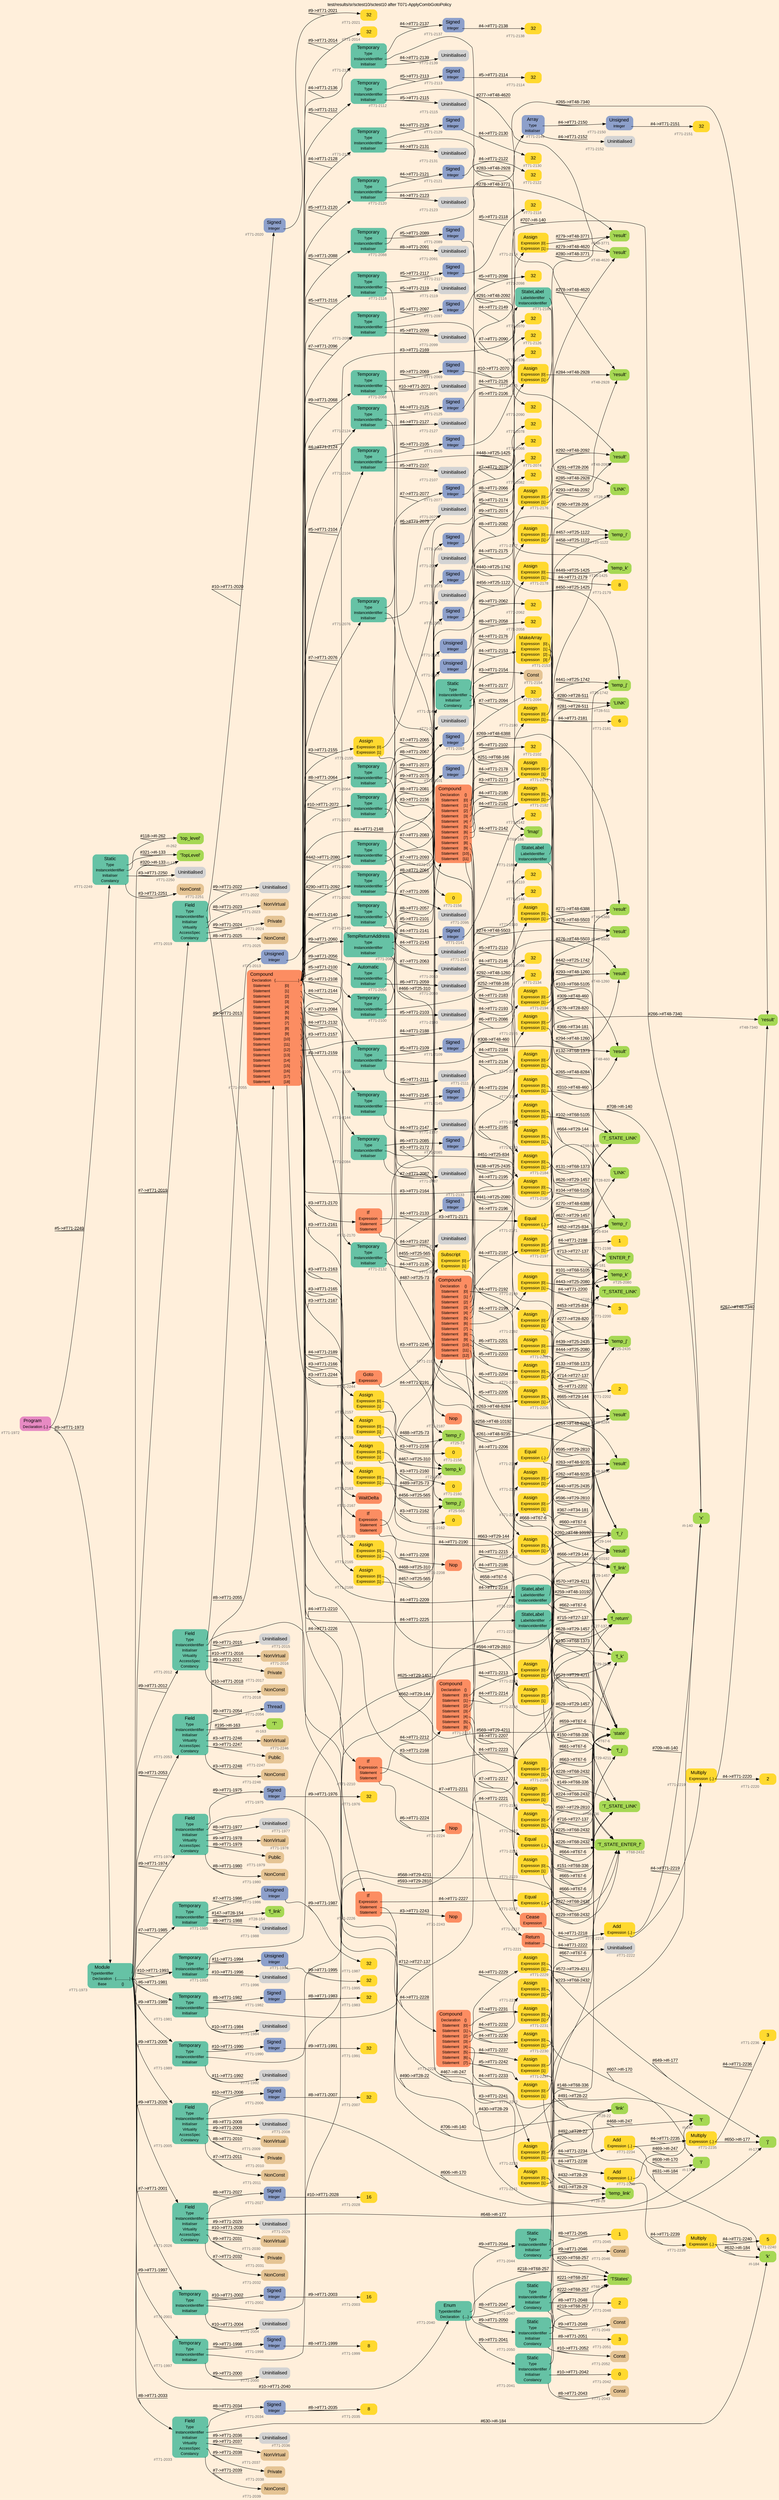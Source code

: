 digraph "test/results/sr/sctest10/sctest10 after T071-ApplyCombGotoPolicy" {
label = "test/results/sr/sctest10/sctest10 after T071-ApplyCombGotoPolicy"
labelloc = t
graph [
    rankdir = "LR"
    ranksep = 0.3
    bgcolor = antiquewhite1
    color = black
    fontcolor = black
    fontname = "Arial"
];
node [
    fontname = "Arial"
];
edge [
    fontname = "Arial"
];

// -------------------- node figure --------------------
// -------- block #T71-1972 ----------
"#T71-1972" [
    fillcolor = "/set28/4"
    xlabel = "#T71-1972"
    fontsize = "12"
    fontcolor = grey40
    shape = "plaintext"
    label = <<TABLE BORDER="0" CELLBORDER="0" CELLSPACING="0">
     <TR><TD><FONT COLOR="black" POINT-SIZE="15">Program</FONT></TD></TR>
     <TR><TD><FONT COLOR="black" POINT-SIZE="12">Declaration</FONT></TD><TD PORT="port0"><FONT COLOR="black" POINT-SIZE="12">{..}</FONT></TD></TR>
    </TABLE>>
    style = "rounded,filled"
];

// -------- block #T71-1973 ----------
"#T71-1973" [
    fillcolor = "/set28/1"
    xlabel = "#T71-1973"
    fontsize = "12"
    fontcolor = grey40
    shape = "plaintext"
    label = <<TABLE BORDER="0" CELLBORDER="0" CELLSPACING="0">
     <TR><TD><FONT COLOR="black" POINT-SIZE="15">Module</FONT></TD></TR>
     <TR><TD><FONT COLOR="black" POINT-SIZE="12">TypeIdentifier</FONT></TD><TD PORT="port0"></TD></TR>
     <TR><TD><FONT COLOR="black" POINT-SIZE="12">Declaration</FONT></TD><TD PORT="port1"><FONT COLOR="black" POINT-SIZE="12">{..............}</FONT></TD></TR>
     <TR><TD><FONT COLOR="black" POINT-SIZE="12">Base</FONT></TD><TD PORT="port2"><FONT COLOR="black" POINT-SIZE="12">{}</FONT></TD></TR>
    </TABLE>>
    style = "rounded,filled"
];

// -------- block #I-133 ----------
"#I-133" [
    fillcolor = "/set28/5"
    xlabel = "#I-133"
    fontsize = "12"
    fontcolor = grey40
    shape = "plaintext"
    label = <<TABLE BORDER="0" CELLBORDER="0" CELLSPACING="0">
     <TR><TD><FONT COLOR="black" POINT-SIZE="15">'TopLevel'</FONT></TD></TR>
    </TABLE>>
    style = "rounded,filled"
];

// -------- block #T71-1974 ----------
"#T71-1974" [
    fillcolor = "/set28/1"
    xlabel = "#T71-1974"
    fontsize = "12"
    fontcolor = grey40
    shape = "plaintext"
    label = <<TABLE BORDER="0" CELLBORDER="0" CELLSPACING="0">
     <TR><TD><FONT COLOR="black" POINT-SIZE="15">Field</FONT></TD></TR>
     <TR><TD><FONT COLOR="black" POINT-SIZE="12">Type</FONT></TD><TD PORT="port0"></TD></TR>
     <TR><TD><FONT COLOR="black" POINT-SIZE="12">InstanceIdentifier</FONT></TD><TD PORT="port1"></TD></TR>
     <TR><TD><FONT COLOR="black" POINT-SIZE="12">Initialiser</FONT></TD><TD PORT="port2"></TD></TR>
     <TR><TD><FONT COLOR="black" POINT-SIZE="12">Virtuality</FONT></TD><TD PORT="port3"></TD></TR>
     <TR><TD><FONT COLOR="black" POINT-SIZE="12">AccessSpec</FONT></TD><TD PORT="port4"></TD></TR>
     <TR><TD><FONT COLOR="black" POINT-SIZE="12">Constancy</FONT></TD><TD PORT="port5"></TD></TR>
    </TABLE>>
    style = "rounded,filled"
];

// -------- block #T71-1975 ----------
"#T71-1975" [
    fillcolor = "/set28/3"
    xlabel = "#T71-1975"
    fontsize = "12"
    fontcolor = grey40
    shape = "plaintext"
    label = <<TABLE BORDER="0" CELLBORDER="0" CELLSPACING="0">
     <TR><TD><FONT COLOR="black" POINT-SIZE="15">Signed</FONT></TD></TR>
     <TR><TD><FONT COLOR="black" POINT-SIZE="12">Integer</FONT></TD><TD PORT="port0"></TD></TR>
    </TABLE>>
    style = "rounded,filled"
];

// -------- block #T71-1976 ----------
"#T71-1976" [
    fillcolor = "/set28/6"
    xlabel = "#T71-1976"
    fontsize = "12"
    fontcolor = grey40
    shape = "plaintext"
    label = <<TABLE BORDER="0" CELLBORDER="0" CELLSPACING="0">
     <TR><TD><FONT COLOR="black" POINT-SIZE="15">32</FONT></TD></TR>
    </TABLE>>
    style = "rounded,filled"
];

// -------- block #I-140 ----------
"#I-140" [
    fillcolor = "/set28/5"
    xlabel = "#I-140"
    fontsize = "12"
    fontcolor = grey40
    shape = "plaintext"
    label = <<TABLE BORDER="0" CELLBORDER="0" CELLSPACING="0">
     <TR><TD><FONT COLOR="black" POINT-SIZE="15">'x'</FONT></TD></TR>
    </TABLE>>
    style = "rounded,filled"
];

// -------- block #T71-1977 ----------
"#T71-1977" [
    xlabel = "#T71-1977"
    fontsize = "12"
    fontcolor = grey40
    shape = "plaintext"
    label = <<TABLE BORDER="0" CELLBORDER="0" CELLSPACING="0">
     <TR><TD><FONT COLOR="black" POINT-SIZE="15">Uninitialised</FONT></TD></TR>
    </TABLE>>
    style = "rounded,filled"
];

// -------- block #T71-1978 ----------
"#T71-1978" [
    fillcolor = "/set28/7"
    xlabel = "#T71-1978"
    fontsize = "12"
    fontcolor = grey40
    shape = "plaintext"
    label = <<TABLE BORDER="0" CELLBORDER="0" CELLSPACING="0">
     <TR><TD><FONT COLOR="black" POINT-SIZE="15">NonVirtual</FONT></TD></TR>
    </TABLE>>
    style = "rounded,filled"
];

// -------- block #T71-1979 ----------
"#T71-1979" [
    fillcolor = "/set28/7"
    xlabel = "#T71-1979"
    fontsize = "12"
    fontcolor = grey40
    shape = "plaintext"
    label = <<TABLE BORDER="0" CELLBORDER="0" CELLSPACING="0">
     <TR><TD><FONT COLOR="black" POINT-SIZE="15">Public</FONT></TD></TR>
    </TABLE>>
    style = "rounded,filled"
];

// -------- block #T71-1980 ----------
"#T71-1980" [
    fillcolor = "/set28/7"
    xlabel = "#T71-1980"
    fontsize = "12"
    fontcolor = grey40
    shape = "plaintext"
    label = <<TABLE BORDER="0" CELLBORDER="0" CELLSPACING="0">
     <TR><TD><FONT COLOR="black" POINT-SIZE="15">NonConst</FONT></TD></TR>
    </TABLE>>
    style = "rounded,filled"
];

// -------- block #T71-1981 ----------
"#T71-1981" [
    fillcolor = "/set28/1"
    xlabel = "#T71-1981"
    fontsize = "12"
    fontcolor = grey40
    shape = "plaintext"
    label = <<TABLE BORDER="0" CELLBORDER="0" CELLSPACING="0">
     <TR><TD><FONT COLOR="black" POINT-SIZE="15">Temporary</FONT></TD></TR>
     <TR><TD><FONT COLOR="black" POINT-SIZE="12">Type</FONT></TD><TD PORT="port0"></TD></TR>
     <TR><TD><FONT COLOR="black" POINT-SIZE="12">InstanceIdentifier</FONT></TD><TD PORT="port1"></TD></TR>
     <TR><TD><FONT COLOR="black" POINT-SIZE="12">Initialiser</FONT></TD><TD PORT="port2"></TD></TR>
    </TABLE>>
    style = "rounded,filled"
];

// -------- block #T71-1982 ----------
"#T71-1982" [
    fillcolor = "/set28/3"
    xlabel = "#T71-1982"
    fontsize = "12"
    fontcolor = grey40
    shape = "plaintext"
    label = <<TABLE BORDER="0" CELLBORDER="0" CELLSPACING="0">
     <TR><TD><FONT COLOR="black" POINT-SIZE="15">Signed</FONT></TD></TR>
     <TR><TD><FONT COLOR="black" POINT-SIZE="12">Integer</FONT></TD><TD PORT="port0"></TD></TR>
    </TABLE>>
    style = "rounded,filled"
];

// -------- block #T71-1983 ----------
"#T71-1983" [
    fillcolor = "/set28/6"
    xlabel = "#T71-1983"
    fontsize = "12"
    fontcolor = grey40
    shape = "plaintext"
    label = <<TABLE BORDER="0" CELLBORDER="0" CELLSPACING="0">
     <TR><TD><FONT COLOR="black" POINT-SIZE="15">32</FONT></TD></TR>
    </TABLE>>
    style = "rounded,filled"
];

// -------- block #T27-137 ----------
"#T27-137" [
    fillcolor = "/set28/5"
    xlabel = "#T27-137"
    fontsize = "12"
    fontcolor = grey40
    shape = "plaintext"
    label = <<TABLE BORDER="0" CELLBORDER="0" CELLSPACING="0">
     <TR><TD><FONT COLOR="black" POINT-SIZE="15">'f_return'</FONT></TD></TR>
    </TABLE>>
    style = "rounded,filled"
];

// -------- block #T71-1984 ----------
"#T71-1984" [
    xlabel = "#T71-1984"
    fontsize = "12"
    fontcolor = grey40
    shape = "plaintext"
    label = <<TABLE BORDER="0" CELLBORDER="0" CELLSPACING="0">
     <TR><TD><FONT COLOR="black" POINT-SIZE="15">Uninitialised</FONT></TD></TR>
    </TABLE>>
    style = "rounded,filled"
];

// -------- block #T71-1985 ----------
"#T71-1985" [
    fillcolor = "/set28/1"
    xlabel = "#T71-1985"
    fontsize = "12"
    fontcolor = grey40
    shape = "plaintext"
    label = <<TABLE BORDER="0" CELLBORDER="0" CELLSPACING="0">
     <TR><TD><FONT COLOR="black" POINT-SIZE="15">Temporary</FONT></TD></TR>
     <TR><TD><FONT COLOR="black" POINT-SIZE="12">Type</FONT></TD><TD PORT="port0"></TD></TR>
     <TR><TD><FONT COLOR="black" POINT-SIZE="12">InstanceIdentifier</FONT></TD><TD PORT="port1"></TD></TR>
     <TR><TD><FONT COLOR="black" POINT-SIZE="12">Initialiser</FONT></TD><TD PORT="port2"></TD></TR>
    </TABLE>>
    style = "rounded,filled"
];

// -------- block #T71-1986 ----------
"#T71-1986" [
    fillcolor = "/set28/3"
    xlabel = "#T71-1986"
    fontsize = "12"
    fontcolor = grey40
    shape = "plaintext"
    label = <<TABLE BORDER="0" CELLBORDER="0" CELLSPACING="0">
     <TR><TD><FONT COLOR="black" POINT-SIZE="15">Unsigned</FONT></TD></TR>
     <TR><TD><FONT COLOR="black" POINT-SIZE="12">Integer</FONT></TD><TD PORT="port0"></TD></TR>
    </TABLE>>
    style = "rounded,filled"
];

// -------- block #T71-1987 ----------
"#T71-1987" [
    fillcolor = "/set28/6"
    xlabel = "#T71-1987"
    fontsize = "12"
    fontcolor = grey40
    shape = "plaintext"
    label = <<TABLE BORDER="0" CELLBORDER="0" CELLSPACING="0">
     <TR><TD><FONT COLOR="black" POINT-SIZE="15">32</FONT></TD></TR>
    </TABLE>>
    style = "rounded,filled"
];

// -------- block #T28-154 ----------
"#T28-154" [
    fillcolor = "/set28/5"
    xlabel = "#T28-154"
    fontsize = "12"
    fontcolor = grey40
    shape = "plaintext"
    label = <<TABLE BORDER="0" CELLBORDER="0" CELLSPACING="0">
     <TR><TD><FONT COLOR="black" POINT-SIZE="15">'f_link'</FONT></TD></TR>
    </TABLE>>
    style = "rounded,filled"
];

// -------- block #T71-1988 ----------
"#T71-1988" [
    xlabel = "#T71-1988"
    fontsize = "12"
    fontcolor = grey40
    shape = "plaintext"
    label = <<TABLE BORDER="0" CELLBORDER="0" CELLSPACING="0">
     <TR><TD><FONT COLOR="black" POINT-SIZE="15">Uninitialised</FONT></TD></TR>
    </TABLE>>
    style = "rounded,filled"
];

// -------- block #T71-1989 ----------
"#T71-1989" [
    fillcolor = "/set28/1"
    xlabel = "#T71-1989"
    fontsize = "12"
    fontcolor = grey40
    shape = "plaintext"
    label = <<TABLE BORDER="0" CELLBORDER="0" CELLSPACING="0">
     <TR><TD><FONT COLOR="black" POINT-SIZE="15">Temporary</FONT></TD></TR>
     <TR><TD><FONT COLOR="black" POINT-SIZE="12">Type</FONT></TD><TD PORT="port0"></TD></TR>
     <TR><TD><FONT COLOR="black" POINT-SIZE="12">InstanceIdentifier</FONT></TD><TD PORT="port1"></TD></TR>
     <TR><TD><FONT COLOR="black" POINT-SIZE="12">Initialiser</FONT></TD><TD PORT="port2"></TD></TR>
    </TABLE>>
    style = "rounded,filled"
];

// -------- block #T71-1990 ----------
"#T71-1990" [
    fillcolor = "/set28/3"
    xlabel = "#T71-1990"
    fontsize = "12"
    fontcolor = grey40
    shape = "plaintext"
    label = <<TABLE BORDER="0" CELLBORDER="0" CELLSPACING="0">
     <TR><TD><FONT COLOR="black" POINT-SIZE="15">Signed</FONT></TD></TR>
     <TR><TD><FONT COLOR="black" POINT-SIZE="12">Integer</FONT></TD><TD PORT="port0"></TD></TR>
    </TABLE>>
    style = "rounded,filled"
];

// -------- block #T71-1991 ----------
"#T71-1991" [
    fillcolor = "/set28/6"
    xlabel = "#T71-1991"
    fontsize = "12"
    fontcolor = grey40
    shape = "plaintext"
    label = <<TABLE BORDER="0" CELLBORDER="0" CELLSPACING="0">
     <TR><TD><FONT COLOR="black" POINT-SIZE="15">32</FONT></TD></TR>
    </TABLE>>
    style = "rounded,filled"
];

// -------- block #T29-144 ----------
"#T29-144" [
    fillcolor = "/set28/5"
    xlabel = "#T29-144"
    fontsize = "12"
    fontcolor = grey40
    shape = "plaintext"
    label = <<TABLE BORDER="0" CELLBORDER="0" CELLSPACING="0">
     <TR><TD><FONT COLOR="black" POINT-SIZE="15">'f_i'</FONT></TD></TR>
    </TABLE>>
    style = "rounded,filled"
];

// -------- block #T71-1992 ----------
"#T71-1992" [
    xlabel = "#T71-1992"
    fontsize = "12"
    fontcolor = grey40
    shape = "plaintext"
    label = <<TABLE BORDER="0" CELLBORDER="0" CELLSPACING="0">
     <TR><TD><FONT COLOR="black" POINT-SIZE="15">Uninitialised</FONT></TD></TR>
    </TABLE>>
    style = "rounded,filled"
];

// -------- block #T71-1993 ----------
"#T71-1993" [
    fillcolor = "/set28/1"
    xlabel = "#T71-1993"
    fontsize = "12"
    fontcolor = grey40
    shape = "plaintext"
    label = <<TABLE BORDER="0" CELLBORDER="0" CELLSPACING="0">
     <TR><TD><FONT COLOR="black" POINT-SIZE="15">Temporary</FONT></TD></TR>
     <TR><TD><FONT COLOR="black" POINT-SIZE="12">Type</FONT></TD><TD PORT="port0"></TD></TR>
     <TR><TD><FONT COLOR="black" POINT-SIZE="12">InstanceIdentifier</FONT></TD><TD PORT="port1"></TD></TR>
     <TR><TD><FONT COLOR="black" POINT-SIZE="12">Initialiser</FONT></TD><TD PORT="port2"></TD></TR>
    </TABLE>>
    style = "rounded,filled"
];

// -------- block #T71-1994 ----------
"#T71-1994" [
    fillcolor = "/set28/3"
    xlabel = "#T71-1994"
    fontsize = "12"
    fontcolor = grey40
    shape = "plaintext"
    label = <<TABLE BORDER="0" CELLBORDER="0" CELLSPACING="0">
     <TR><TD><FONT COLOR="black" POINT-SIZE="15">Unsigned</FONT></TD></TR>
     <TR><TD><FONT COLOR="black" POINT-SIZE="12">Integer</FONT></TD><TD PORT="port0"></TD></TR>
    </TABLE>>
    style = "rounded,filled"
];

// -------- block #T71-1995 ----------
"#T71-1995" [
    fillcolor = "/set28/6"
    xlabel = "#T71-1995"
    fontsize = "12"
    fontcolor = grey40
    shape = "plaintext"
    label = <<TABLE BORDER="0" CELLBORDER="0" CELLSPACING="0">
     <TR><TD><FONT COLOR="black" POINT-SIZE="15">32</FONT></TD></TR>
    </TABLE>>
    style = "rounded,filled"
];

// -------- block #T29-1457 ----------
"#T29-1457" [
    fillcolor = "/set28/5"
    xlabel = "#T29-1457"
    fontsize = "12"
    fontcolor = grey40
    shape = "plaintext"
    label = <<TABLE BORDER="0" CELLBORDER="0" CELLSPACING="0">
     <TR><TD><FONT COLOR="black" POINT-SIZE="15">'f_link'</FONT></TD></TR>
    </TABLE>>
    style = "rounded,filled"
];

// -------- block #T71-1996 ----------
"#T71-1996" [
    xlabel = "#T71-1996"
    fontsize = "12"
    fontcolor = grey40
    shape = "plaintext"
    label = <<TABLE BORDER="0" CELLBORDER="0" CELLSPACING="0">
     <TR><TD><FONT COLOR="black" POINT-SIZE="15">Uninitialised</FONT></TD></TR>
    </TABLE>>
    style = "rounded,filled"
];

// -------- block #T71-1997 ----------
"#T71-1997" [
    fillcolor = "/set28/1"
    xlabel = "#T71-1997"
    fontsize = "12"
    fontcolor = grey40
    shape = "plaintext"
    label = <<TABLE BORDER="0" CELLBORDER="0" CELLSPACING="0">
     <TR><TD><FONT COLOR="black" POINT-SIZE="15">Temporary</FONT></TD></TR>
     <TR><TD><FONT COLOR="black" POINT-SIZE="12">Type</FONT></TD><TD PORT="port0"></TD></TR>
     <TR><TD><FONT COLOR="black" POINT-SIZE="12">InstanceIdentifier</FONT></TD><TD PORT="port1"></TD></TR>
     <TR><TD><FONT COLOR="black" POINT-SIZE="12">Initialiser</FONT></TD><TD PORT="port2"></TD></TR>
    </TABLE>>
    style = "rounded,filled"
];

// -------- block #T71-1998 ----------
"#T71-1998" [
    fillcolor = "/set28/3"
    xlabel = "#T71-1998"
    fontsize = "12"
    fontcolor = grey40
    shape = "plaintext"
    label = <<TABLE BORDER="0" CELLBORDER="0" CELLSPACING="0">
     <TR><TD><FONT COLOR="black" POINT-SIZE="15">Signed</FONT></TD></TR>
     <TR><TD><FONT COLOR="black" POINT-SIZE="12">Integer</FONT></TD><TD PORT="port0"></TD></TR>
    </TABLE>>
    style = "rounded,filled"
];

// -------- block #T71-1999 ----------
"#T71-1999" [
    fillcolor = "/set28/6"
    xlabel = "#T71-1999"
    fontsize = "12"
    fontcolor = grey40
    shape = "plaintext"
    label = <<TABLE BORDER="0" CELLBORDER="0" CELLSPACING="0">
     <TR><TD><FONT COLOR="black" POINT-SIZE="15">8</FONT></TD></TR>
    </TABLE>>
    style = "rounded,filled"
];

// -------- block #T29-2810 ----------
"#T29-2810" [
    fillcolor = "/set28/5"
    xlabel = "#T29-2810"
    fontsize = "12"
    fontcolor = grey40
    shape = "plaintext"
    label = <<TABLE BORDER="0" CELLBORDER="0" CELLSPACING="0">
     <TR><TD><FONT COLOR="black" POINT-SIZE="15">'f_k'</FONT></TD></TR>
    </TABLE>>
    style = "rounded,filled"
];

// -------- block #T71-2000 ----------
"#T71-2000" [
    xlabel = "#T71-2000"
    fontsize = "12"
    fontcolor = grey40
    shape = "plaintext"
    label = <<TABLE BORDER="0" CELLBORDER="0" CELLSPACING="0">
     <TR><TD><FONT COLOR="black" POINT-SIZE="15">Uninitialised</FONT></TD></TR>
    </TABLE>>
    style = "rounded,filled"
];

// -------- block #T71-2001 ----------
"#T71-2001" [
    fillcolor = "/set28/1"
    xlabel = "#T71-2001"
    fontsize = "12"
    fontcolor = grey40
    shape = "plaintext"
    label = <<TABLE BORDER="0" CELLBORDER="0" CELLSPACING="0">
     <TR><TD><FONT COLOR="black" POINT-SIZE="15">Temporary</FONT></TD></TR>
     <TR><TD><FONT COLOR="black" POINT-SIZE="12">Type</FONT></TD><TD PORT="port0"></TD></TR>
     <TR><TD><FONT COLOR="black" POINT-SIZE="12">InstanceIdentifier</FONT></TD><TD PORT="port1"></TD></TR>
     <TR><TD><FONT COLOR="black" POINT-SIZE="12">Initialiser</FONT></TD><TD PORT="port2"></TD></TR>
    </TABLE>>
    style = "rounded,filled"
];

// -------- block #T71-2002 ----------
"#T71-2002" [
    fillcolor = "/set28/3"
    xlabel = "#T71-2002"
    fontsize = "12"
    fontcolor = grey40
    shape = "plaintext"
    label = <<TABLE BORDER="0" CELLBORDER="0" CELLSPACING="0">
     <TR><TD><FONT COLOR="black" POINT-SIZE="15">Signed</FONT></TD></TR>
     <TR><TD><FONT COLOR="black" POINT-SIZE="12">Integer</FONT></TD><TD PORT="port0"></TD></TR>
    </TABLE>>
    style = "rounded,filled"
];

// -------- block #T71-2003 ----------
"#T71-2003" [
    fillcolor = "/set28/6"
    xlabel = "#T71-2003"
    fontsize = "12"
    fontcolor = grey40
    shape = "plaintext"
    label = <<TABLE BORDER="0" CELLBORDER="0" CELLSPACING="0">
     <TR><TD><FONT COLOR="black" POINT-SIZE="15">16</FONT></TD></TR>
    </TABLE>>
    style = "rounded,filled"
];

// -------- block #T29-4211 ----------
"#T29-4211" [
    fillcolor = "/set28/5"
    xlabel = "#T29-4211"
    fontsize = "12"
    fontcolor = grey40
    shape = "plaintext"
    label = <<TABLE BORDER="0" CELLBORDER="0" CELLSPACING="0">
     <TR><TD><FONT COLOR="black" POINT-SIZE="15">'f_j'</FONT></TD></TR>
    </TABLE>>
    style = "rounded,filled"
];

// -------- block #T71-2004 ----------
"#T71-2004" [
    xlabel = "#T71-2004"
    fontsize = "12"
    fontcolor = grey40
    shape = "plaintext"
    label = <<TABLE BORDER="0" CELLBORDER="0" CELLSPACING="0">
     <TR><TD><FONT COLOR="black" POINT-SIZE="15">Uninitialised</FONT></TD></TR>
    </TABLE>>
    style = "rounded,filled"
];

// -------- block #T71-2005 ----------
"#T71-2005" [
    fillcolor = "/set28/1"
    xlabel = "#T71-2005"
    fontsize = "12"
    fontcolor = grey40
    shape = "plaintext"
    label = <<TABLE BORDER="0" CELLBORDER="0" CELLSPACING="0">
     <TR><TD><FONT COLOR="black" POINT-SIZE="15">Field</FONT></TD></TR>
     <TR><TD><FONT COLOR="black" POINT-SIZE="12">Type</FONT></TD><TD PORT="port0"></TD></TR>
     <TR><TD><FONT COLOR="black" POINT-SIZE="12">InstanceIdentifier</FONT></TD><TD PORT="port1"></TD></TR>
     <TR><TD><FONT COLOR="black" POINT-SIZE="12">Initialiser</FONT></TD><TD PORT="port2"></TD></TR>
     <TR><TD><FONT COLOR="black" POINT-SIZE="12">Virtuality</FONT></TD><TD PORT="port3"></TD></TR>
     <TR><TD><FONT COLOR="black" POINT-SIZE="12">AccessSpec</FONT></TD><TD PORT="port4"></TD></TR>
     <TR><TD><FONT COLOR="black" POINT-SIZE="12">Constancy</FONT></TD><TD PORT="port5"></TD></TR>
    </TABLE>>
    style = "rounded,filled"
];

// -------- block #T71-2006 ----------
"#T71-2006" [
    fillcolor = "/set28/3"
    xlabel = "#T71-2006"
    fontsize = "12"
    fontcolor = grey40
    shape = "plaintext"
    label = <<TABLE BORDER="0" CELLBORDER="0" CELLSPACING="0">
     <TR><TD><FONT COLOR="black" POINT-SIZE="15">Signed</FONT></TD></TR>
     <TR><TD><FONT COLOR="black" POINT-SIZE="12">Integer</FONT></TD><TD PORT="port0"></TD></TR>
    </TABLE>>
    style = "rounded,filled"
];

// -------- block #T71-2007 ----------
"#T71-2007" [
    fillcolor = "/set28/6"
    xlabel = "#T71-2007"
    fontsize = "12"
    fontcolor = grey40
    shape = "plaintext"
    label = <<TABLE BORDER="0" CELLBORDER="0" CELLSPACING="0">
     <TR><TD><FONT COLOR="black" POINT-SIZE="15">32</FONT></TD></TR>
    </TABLE>>
    style = "rounded,filled"
];

// -------- block #I-170 ----------
"#I-170" [
    fillcolor = "/set28/5"
    xlabel = "#I-170"
    fontsize = "12"
    fontcolor = grey40
    shape = "plaintext"
    label = <<TABLE BORDER="0" CELLBORDER="0" CELLSPACING="0">
     <TR><TD><FONT COLOR="black" POINT-SIZE="15">'i'</FONT></TD></TR>
    </TABLE>>
    style = "rounded,filled"
];

// -------- block #T71-2008 ----------
"#T71-2008" [
    xlabel = "#T71-2008"
    fontsize = "12"
    fontcolor = grey40
    shape = "plaintext"
    label = <<TABLE BORDER="0" CELLBORDER="0" CELLSPACING="0">
     <TR><TD><FONT COLOR="black" POINT-SIZE="15">Uninitialised</FONT></TD></TR>
    </TABLE>>
    style = "rounded,filled"
];

// -------- block #T71-2009 ----------
"#T71-2009" [
    fillcolor = "/set28/7"
    xlabel = "#T71-2009"
    fontsize = "12"
    fontcolor = grey40
    shape = "plaintext"
    label = <<TABLE BORDER="0" CELLBORDER="0" CELLSPACING="0">
     <TR><TD><FONT COLOR="black" POINT-SIZE="15">NonVirtual</FONT></TD></TR>
    </TABLE>>
    style = "rounded,filled"
];

// -------- block #T71-2010 ----------
"#T71-2010" [
    fillcolor = "/set28/7"
    xlabel = "#T71-2010"
    fontsize = "12"
    fontcolor = grey40
    shape = "plaintext"
    label = <<TABLE BORDER="0" CELLBORDER="0" CELLSPACING="0">
     <TR><TD><FONT COLOR="black" POINT-SIZE="15">Private</FONT></TD></TR>
    </TABLE>>
    style = "rounded,filled"
];

// -------- block #T71-2011 ----------
"#T71-2011" [
    fillcolor = "/set28/7"
    xlabel = "#T71-2011"
    fontsize = "12"
    fontcolor = grey40
    shape = "plaintext"
    label = <<TABLE BORDER="0" CELLBORDER="0" CELLSPACING="0">
     <TR><TD><FONT COLOR="black" POINT-SIZE="15">NonConst</FONT></TD></TR>
    </TABLE>>
    style = "rounded,filled"
];

// -------- block #T71-2012 ----------
"#T71-2012" [
    fillcolor = "/set28/1"
    xlabel = "#T71-2012"
    fontsize = "12"
    fontcolor = grey40
    shape = "plaintext"
    label = <<TABLE BORDER="0" CELLBORDER="0" CELLSPACING="0">
     <TR><TD><FONT COLOR="black" POINT-SIZE="15">Field</FONT></TD></TR>
     <TR><TD><FONT COLOR="black" POINT-SIZE="12">Type</FONT></TD><TD PORT="port0"></TD></TR>
     <TR><TD><FONT COLOR="black" POINT-SIZE="12">InstanceIdentifier</FONT></TD><TD PORT="port1"></TD></TR>
     <TR><TD><FONT COLOR="black" POINT-SIZE="12">Initialiser</FONT></TD><TD PORT="port2"></TD></TR>
     <TR><TD><FONT COLOR="black" POINT-SIZE="12">Virtuality</FONT></TD><TD PORT="port3"></TD></TR>
     <TR><TD><FONT COLOR="black" POINT-SIZE="12">AccessSpec</FONT></TD><TD PORT="port4"></TD></TR>
     <TR><TD><FONT COLOR="black" POINT-SIZE="12">Constancy</FONT></TD><TD PORT="port5"></TD></TR>
    </TABLE>>
    style = "rounded,filled"
];

// -------- block #T71-2013 ----------
"#T71-2013" [
    fillcolor = "/set28/3"
    xlabel = "#T71-2013"
    fontsize = "12"
    fontcolor = grey40
    shape = "plaintext"
    label = <<TABLE BORDER="0" CELLBORDER="0" CELLSPACING="0">
     <TR><TD><FONT COLOR="black" POINT-SIZE="15">Unsigned</FONT></TD></TR>
     <TR><TD><FONT COLOR="black" POINT-SIZE="12">Integer</FONT></TD><TD PORT="port0"></TD></TR>
    </TABLE>>
    style = "rounded,filled"
];

// -------- block #T71-2014 ----------
"#T71-2014" [
    fillcolor = "/set28/6"
    xlabel = "#T71-2014"
    fontsize = "12"
    fontcolor = grey40
    shape = "plaintext"
    label = <<TABLE BORDER="0" CELLBORDER="0" CELLSPACING="0">
     <TR><TD><FONT COLOR="black" POINT-SIZE="15">32</FONT></TD></TR>
    </TABLE>>
    style = "rounded,filled"
];

// -------- block #T28-22 ----------
"#T28-22" [
    fillcolor = "/set28/5"
    xlabel = "#T28-22"
    fontsize = "12"
    fontcolor = grey40
    shape = "plaintext"
    label = <<TABLE BORDER="0" CELLBORDER="0" CELLSPACING="0">
     <TR><TD><FONT COLOR="black" POINT-SIZE="15">'link'</FONT></TD></TR>
    </TABLE>>
    style = "rounded,filled"
];

// -------- block #T71-2015 ----------
"#T71-2015" [
    xlabel = "#T71-2015"
    fontsize = "12"
    fontcolor = grey40
    shape = "plaintext"
    label = <<TABLE BORDER="0" CELLBORDER="0" CELLSPACING="0">
     <TR><TD><FONT COLOR="black" POINT-SIZE="15">Uninitialised</FONT></TD></TR>
    </TABLE>>
    style = "rounded,filled"
];

// -------- block #T71-2016 ----------
"#T71-2016" [
    fillcolor = "/set28/7"
    xlabel = "#T71-2016"
    fontsize = "12"
    fontcolor = grey40
    shape = "plaintext"
    label = <<TABLE BORDER="0" CELLBORDER="0" CELLSPACING="0">
     <TR><TD><FONT COLOR="black" POINT-SIZE="15">NonVirtual</FONT></TD></TR>
    </TABLE>>
    style = "rounded,filled"
];

// -------- block #T71-2017 ----------
"#T71-2017" [
    fillcolor = "/set28/7"
    xlabel = "#T71-2017"
    fontsize = "12"
    fontcolor = grey40
    shape = "plaintext"
    label = <<TABLE BORDER="0" CELLBORDER="0" CELLSPACING="0">
     <TR><TD><FONT COLOR="black" POINT-SIZE="15">Private</FONT></TD></TR>
    </TABLE>>
    style = "rounded,filled"
];

// -------- block #T71-2018 ----------
"#T71-2018" [
    fillcolor = "/set28/7"
    xlabel = "#T71-2018"
    fontsize = "12"
    fontcolor = grey40
    shape = "plaintext"
    label = <<TABLE BORDER="0" CELLBORDER="0" CELLSPACING="0">
     <TR><TD><FONT COLOR="black" POINT-SIZE="15">NonConst</FONT></TD></TR>
    </TABLE>>
    style = "rounded,filled"
];

// -------- block #T71-2019 ----------
"#T71-2019" [
    fillcolor = "/set28/1"
    xlabel = "#T71-2019"
    fontsize = "12"
    fontcolor = grey40
    shape = "plaintext"
    label = <<TABLE BORDER="0" CELLBORDER="0" CELLSPACING="0">
     <TR><TD><FONT COLOR="black" POINT-SIZE="15">Field</FONT></TD></TR>
     <TR><TD><FONT COLOR="black" POINT-SIZE="12">Type</FONT></TD><TD PORT="port0"></TD></TR>
     <TR><TD><FONT COLOR="black" POINT-SIZE="12">InstanceIdentifier</FONT></TD><TD PORT="port1"></TD></TR>
     <TR><TD><FONT COLOR="black" POINT-SIZE="12">Initialiser</FONT></TD><TD PORT="port2"></TD></TR>
     <TR><TD><FONT COLOR="black" POINT-SIZE="12">Virtuality</FONT></TD><TD PORT="port3"></TD></TR>
     <TR><TD><FONT COLOR="black" POINT-SIZE="12">AccessSpec</FONT></TD><TD PORT="port4"></TD></TR>
     <TR><TD><FONT COLOR="black" POINT-SIZE="12">Constancy</FONT></TD><TD PORT="port5"></TD></TR>
    </TABLE>>
    style = "rounded,filled"
];

// -------- block #T71-2020 ----------
"#T71-2020" [
    fillcolor = "/set28/3"
    xlabel = "#T71-2020"
    fontsize = "12"
    fontcolor = grey40
    shape = "plaintext"
    label = <<TABLE BORDER="0" CELLBORDER="0" CELLSPACING="0">
     <TR><TD><FONT COLOR="black" POINT-SIZE="15">Signed</FONT></TD></TR>
     <TR><TD><FONT COLOR="black" POINT-SIZE="12">Integer</FONT></TD><TD PORT="port0"></TD></TR>
    </TABLE>>
    style = "rounded,filled"
];

// -------- block #T71-2021 ----------
"#T71-2021" [
    fillcolor = "/set28/6"
    xlabel = "#T71-2021"
    fontsize = "12"
    fontcolor = grey40
    shape = "plaintext"
    label = <<TABLE BORDER="0" CELLBORDER="0" CELLSPACING="0">
     <TR><TD><FONT COLOR="black" POINT-SIZE="15">32</FONT></TD></TR>
    </TABLE>>
    style = "rounded,filled"
];

// -------- block #I-247 ----------
"#I-247" [
    fillcolor = "/set28/5"
    xlabel = "#I-247"
    fontsize = "12"
    fontcolor = grey40
    shape = "plaintext"
    label = <<TABLE BORDER="0" CELLBORDER="0" CELLSPACING="0">
     <TR><TD><FONT COLOR="black" POINT-SIZE="15">'t'</FONT></TD></TR>
    </TABLE>>
    style = "rounded,filled"
];

// -------- block #T71-2022 ----------
"#T71-2022" [
    xlabel = "#T71-2022"
    fontsize = "12"
    fontcolor = grey40
    shape = "plaintext"
    label = <<TABLE BORDER="0" CELLBORDER="0" CELLSPACING="0">
     <TR><TD><FONT COLOR="black" POINT-SIZE="15">Uninitialised</FONT></TD></TR>
    </TABLE>>
    style = "rounded,filled"
];

// -------- block #T71-2023 ----------
"#T71-2023" [
    fillcolor = "/set28/7"
    xlabel = "#T71-2023"
    fontsize = "12"
    fontcolor = grey40
    shape = "plaintext"
    label = <<TABLE BORDER="0" CELLBORDER="0" CELLSPACING="0">
     <TR><TD><FONT COLOR="black" POINT-SIZE="15">NonVirtual</FONT></TD></TR>
    </TABLE>>
    style = "rounded,filled"
];

// -------- block #T71-2024 ----------
"#T71-2024" [
    fillcolor = "/set28/7"
    xlabel = "#T71-2024"
    fontsize = "12"
    fontcolor = grey40
    shape = "plaintext"
    label = <<TABLE BORDER="0" CELLBORDER="0" CELLSPACING="0">
     <TR><TD><FONT COLOR="black" POINT-SIZE="15">Private</FONT></TD></TR>
    </TABLE>>
    style = "rounded,filled"
];

// -------- block #T71-2025 ----------
"#T71-2025" [
    fillcolor = "/set28/7"
    xlabel = "#T71-2025"
    fontsize = "12"
    fontcolor = grey40
    shape = "plaintext"
    label = <<TABLE BORDER="0" CELLBORDER="0" CELLSPACING="0">
     <TR><TD><FONT COLOR="black" POINT-SIZE="15">NonConst</FONT></TD></TR>
    </TABLE>>
    style = "rounded,filled"
];

// -------- block #T71-2026 ----------
"#T71-2026" [
    fillcolor = "/set28/1"
    xlabel = "#T71-2026"
    fontsize = "12"
    fontcolor = grey40
    shape = "plaintext"
    label = <<TABLE BORDER="0" CELLBORDER="0" CELLSPACING="0">
     <TR><TD><FONT COLOR="black" POINT-SIZE="15">Field</FONT></TD></TR>
     <TR><TD><FONT COLOR="black" POINT-SIZE="12">Type</FONT></TD><TD PORT="port0"></TD></TR>
     <TR><TD><FONT COLOR="black" POINT-SIZE="12">InstanceIdentifier</FONT></TD><TD PORT="port1"></TD></TR>
     <TR><TD><FONT COLOR="black" POINT-SIZE="12">Initialiser</FONT></TD><TD PORT="port2"></TD></TR>
     <TR><TD><FONT COLOR="black" POINT-SIZE="12">Virtuality</FONT></TD><TD PORT="port3"></TD></TR>
     <TR><TD><FONT COLOR="black" POINT-SIZE="12">AccessSpec</FONT></TD><TD PORT="port4"></TD></TR>
     <TR><TD><FONT COLOR="black" POINT-SIZE="12">Constancy</FONT></TD><TD PORT="port5"></TD></TR>
    </TABLE>>
    style = "rounded,filled"
];

// -------- block #T71-2027 ----------
"#T71-2027" [
    fillcolor = "/set28/3"
    xlabel = "#T71-2027"
    fontsize = "12"
    fontcolor = grey40
    shape = "plaintext"
    label = <<TABLE BORDER="0" CELLBORDER="0" CELLSPACING="0">
     <TR><TD><FONT COLOR="black" POINT-SIZE="15">Signed</FONT></TD></TR>
     <TR><TD><FONT COLOR="black" POINT-SIZE="12">Integer</FONT></TD><TD PORT="port0"></TD></TR>
    </TABLE>>
    style = "rounded,filled"
];

// -------- block #T71-2028 ----------
"#T71-2028" [
    fillcolor = "/set28/6"
    xlabel = "#T71-2028"
    fontsize = "12"
    fontcolor = grey40
    shape = "plaintext"
    label = <<TABLE BORDER="0" CELLBORDER="0" CELLSPACING="0">
     <TR><TD><FONT COLOR="black" POINT-SIZE="15">16</FONT></TD></TR>
    </TABLE>>
    style = "rounded,filled"
];

// -------- block #I-177 ----------
"#I-177" [
    fillcolor = "/set28/5"
    xlabel = "#I-177"
    fontsize = "12"
    fontcolor = grey40
    shape = "plaintext"
    label = <<TABLE BORDER="0" CELLBORDER="0" CELLSPACING="0">
     <TR><TD><FONT COLOR="black" POINT-SIZE="15">'j'</FONT></TD></TR>
    </TABLE>>
    style = "rounded,filled"
];

// -------- block #T71-2029 ----------
"#T71-2029" [
    xlabel = "#T71-2029"
    fontsize = "12"
    fontcolor = grey40
    shape = "plaintext"
    label = <<TABLE BORDER="0" CELLBORDER="0" CELLSPACING="0">
     <TR><TD><FONT COLOR="black" POINT-SIZE="15">Uninitialised</FONT></TD></TR>
    </TABLE>>
    style = "rounded,filled"
];

// -------- block #T71-2030 ----------
"#T71-2030" [
    fillcolor = "/set28/7"
    xlabel = "#T71-2030"
    fontsize = "12"
    fontcolor = grey40
    shape = "plaintext"
    label = <<TABLE BORDER="0" CELLBORDER="0" CELLSPACING="0">
     <TR><TD><FONT COLOR="black" POINT-SIZE="15">NonVirtual</FONT></TD></TR>
    </TABLE>>
    style = "rounded,filled"
];

// -------- block #T71-2031 ----------
"#T71-2031" [
    fillcolor = "/set28/7"
    xlabel = "#T71-2031"
    fontsize = "12"
    fontcolor = grey40
    shape = "plaintext"
    label = <<TABLE BORDER="0" CELLBORDER="0" CELLSPACING="0">
     <TR><TD><FONT COLOR="black" POINT-SIZE="15">Private</FONT></TD></TR>
    </TABLE>>
    style = "rounded,filled"
];

// -------- block #T71-2032 ----------
"#T71-2032" [
    fillcolor = "/set28/7"
    xlabel = "#T71-2032"
    fontsize = "12"
    fontcolor = grey40
    shape = "plaintext"
    label = <<TABLE BORDER="0" CELLBORDER="0" CELLSPACING="0">
     <TR><TD><FONT COLOR="black" POINT-SIZE="15">NonConst</FONT></TD></TR>
    </TABLE>>
    style = "rounded,filled"
];

// -------- block #T71-2033 ----------
"#T71-2033" [
    fillcolor = "/set28/1"
    xlabel = "#T71-2033"
    fontsize = "12"
    fontcolor = grey40
    shape = "plaintext"
    label = <<TABLE BORDER="0" CELLBORDER="0" CELLSPACING="0">
     <TR><TD><FONT COLOR="black" POINT-SIZE="15">Field</FONT></TD></TR>
     <TR><TD><FONT COLOR="black" POINT-SIZE="12">Type</FONT></TD><TD PORT="port0"></TD></TR>
     <TR><TD><FONT COLOR="black" POINT-SIZE="12">InstanceIdentifier</FONT></TD><TD PORT="port1"></TD></TR>
     <TR><TD><FONT COLOR="black" POINT-SIZE="12">Initialiser</FONT></TD><TD PORT="port2"></TD></TR>
     <TR><TD><FONT COLOR="black" POINT-SIZE="12">Virtuality</FONT></TD><TD PORT="port3"></TD></TR>
     <TR><TD><FONT COLOR="black" POINT-SIZE="12">AccessSpec</FONT></TD><TD PORT="port4"></TD></TR>
     <TR><TD><FONT COLOR="black" POINT-SIZE="12">Constancy</FONT></TD><TD PORT="port5"></TD></TR>
    </TABLE>>
    style = "rounded,filled"
];

// -------- block #T71-2034 ----------
"#T71-2034" [
    fillcolor = "/set28/3"
    xlabel = "#T71-2034"
    fontsize = "12"
    fontcolor = grey40
    shape = "plaintext"
    label = <<TABLE BORDER="0" CELLBORDER="0" CELLSPACING="0">
     <TR><TD><FONT COLOR="black" POINT-SIZE="15">Signed</FONT></TD></TR>
     <TR><TD><FONT COLOR="black" POINT-SIZE="12">Integer</FONT></TD><TD PORT="port0"></TD></TR>
    </TABLE>>
    style = "rounded,filled"
];

// -------- block #T71-2035 ----------
"#T71-2035" [
    fillcolor = "/set28/6"
    xlabel = "#T71-2035"
    fontsize = "12"
    fontcolor = grey40
    shape = "plaintext"
    label = <<TABLE BORDER="0" CELLBORDER="0" CELLSPACING="0">
     <TR><TD><FONT COLOR="black" POINT-SIZE="15">8</FONT></TD></TR>
    </TABLE>>
    style = "rounded,filled"
];

// -------- block #I-184 ----------
"#I-184" [
    fillcolor = "/set28/5"
    xlabel = "#I-184"
    fontsize = "12"
    fontcolor = grey40
    shape = "plaintext"
    label = <<TABLE BORDER="0" CELLBORDER="0" CELLSPACING="0">
     <TR><TD><FONT COLOR="black" POINT-SIZE="15">'k'</FONT></TD></TR>
    </TABLE>>
    style = "rounded,filled"
];

// -------- block #T71-2036 ----------
"#T71-2036" [
    xlabel = "#T71-2036"
    fontsize = "12"
    fontcolor = grey40
    shape = "plaintext"
    label = <<TABLE BORDER="0" CELLBORDER="0" CELLSPACING="0">
     <TR><TD><FONT COLOR="black" POINT-SIZE="15">Uninitialised</FONT></TD></TR>
    </TABLE>>
    style = "rounded,filled"
];

// -------- block #T71-2037 ----------
"#T71-2037" [
    fillcolor = "/set28/7"
    xlabel = "#T71-2037"
    fontsize = "12"
    fontcolor = grey40
    shape = "plaintext"
    label = <<TABLE BORDER="0" CELLBORDER="0" CELLSPACING="0">
     <TR><TD><FONT COLOR="black" POINT-SIZE="15">NonVirtual</FONT></TD></TR>
    </TABLE>>
    style = "rounded,filled"
];

// -------- block #T71-2038 ----------
"#T71-2038" [
    fillcolor = "/set28/7"
    xlabel = "#T71-2038"
    fontsize = "12"
    fontcolor = grey40
    shape = "plaintext"
    label = <<TABLE BORDER="0" CELLBORDER="0" CELLSPACING="0">
     <TR><TD><FONT COLOR="black" POINT-SIZE="15">Private</FONT></TD></TR>
    </TABLE>>
    style = "rounded,filled"
];

// -------- block #T71-2039 ----------
"#T71-2039" [
    fillcolor = "/set28/7"
    xlabel = "#T71-2039"
    fontsize = "12"
    fontcolor = grey40
    shape = "plaintext"
    label = <<TABLE BORDER="0" CELLBORDER="0" CELLSPACING="0">
     <TR><TD><FONT COLOR="black" POINT-SIZE="15">NonConst</FONT></TD></TR>
    </TABLE>>
    style = "rounded,filled"
];

// -------- block #T71-2040 ----------
"#T71-2040" [
    fillcolor = "/set28/1"
    xlabel = "#T71-2040"
    fontsize = "12"
    fontcolor = grey40
    shape = "plaintext"
    label = <<TABLE BORDER="0" CELLBORDER="0" CELLSPACING="0">
     <TR><TD><FONT COLOR="black" POINT-SIZE="15">Enum</FONT></TD></TR>
     <TR><TD><FONT COLOR="black" POINT-SIZE="12">TypeIdentifier</FONT></TD><TD PORT="port0"></TD></TR>
     <TR><TD><FONT COLOR="black" POINT-SIZE="12">Declaration</FONT></TD><TD PORT="port1"><FONT COLOR="black" POINT-SIZE="12">{....}</FONT></TD></TR>
    </TABLE>>
    style = "rounded,filled"
];

// -------- block #T68-257 ----------
"#T68-257" [
    fillcolor = "/set28/5"
    xlabel = "#T68-257"
    fontsize = "12"
    fontcolor = grey40
    shape = "plaintext"
    label = <<TABLE BORDER="0" CELLBORDER="0" CELLSPACING="0">
     <TR><TD><FONT COLOR="black" POINT-SIZE="15">'TStates'</FONT></TD></TR>
    </TABLE>>
    style = "rounded,filled"
];

// -------- block #T71-2041 ----------
"#T71-2041" [
    fillcolor = "/set28/1"
    xlabel = "#T71-2041"
    fontsize = "12"
    fontcolor = grey40
    shape = "plaintext"
    label = <<TABLE BORDER="0" CELLBORDER="0" CELLSPACING="0">
     <TR><TD><FONT COLOR="black" POINT-SIZE="15">Static</FONT></TD></TR>
     <TR><TD><FONT COLOR="black" POINT-SIZE="12">Type</FONT></TD><TD PORT="port0"></TD></TR>
     <TR><TD><FONT COLOR="black" POINT-SIZE="12">InstanceIdentifier</FONT></TD><TD PORT="port1"></TD></TR>
     <TR><TD><FONT COLOR="black" POINT-SIZE="12">Initialiser</FONT></TD><TD PORT="port2"></TD></TR>
     <TR><TD><FONT COLOR="black" POINT-SIZE="12">Constancy</FONT></TD><TD PORT="port3"></TD></TR>
    </TABLE>>
    style = "rounded,filled"
];

// -------- block #T68-336 ----------
"#T68-336" [
    fillcolor = "/set28/5"
    xlabel = "#T68-336"
    fontsize = "12"
    fontcolor = grey40
    shape = "plaintext"
    label = <<TABLE BORDER="0" CELLBORDER="0" CELLSPACING="0">
     <TR><TD><FONT COLOR="black" POINT-SIZE="15">'T_STATE_LINK'</FONT></TD></TR>
    </TABLE>>
    style = "rounded,filled"
];

// -------- block #T71-2042 ----------
"#T71-2042" [
    fillcolor = "/set28/6"
    xlabel = "#T71-2042"
    fontsize = "12"
    fontcolor = grey40
    shape = "plaintext"
    label = <<TABLE BORDER="0" CELLBORDER="0" CELLSPACING="0">
     <TR><TD><FONT COLOR="black" POINT-SIZE="15">0</FONT></TD></TR>
    </TABLE>>
    style = "rounded,filled"
];

// -------- block #T71-2043 ----------
"#T71-2043" [
    fillcolor = "/set28/7"
    xlabel = "#T71-2043"
    fontsize = "12"
    fontcolor = grey40
    shape = "plaintext"
    label = <<TABLE BORDER="0" CELLBORDER="0" CELLSPACING="0">
     <TR><TD><FONT COLOR="black" POINT-SIZE="15">Const</FONT></TD></TR>
    </TABLE>>
    style = "rounded,filled"
];

// -------- block #T71-2044 ----------
"#T71-2044" [
    fillcolor = "/set28/1"
    xlabel = "#T71-2044"
    fontsize = "12"
    fontcolor = grey40
    shape = "plaintext"
    label = <<TABLE BORDER="0" CELLBORDER="0" CELLSPACING="0">
     <TR><TD><FONT COLOR="black" POINT-SIZE="15">Static</FONT></TD></TR>
     <TR><TD><FONT COLOR="black" POINT-SIZE="12">Type</FONT></TD><TD PORT="port0"></TD></TR>
     <TR><TD><FONT COLOR="black" POINT-SIZE="12">InstanceIdentifier</FONT></TD><TD PORT="port1"></TD></TR>
     <TR><TD><FONT COLOR="black" POINT-SIZE="12">Initialiser</FONT></TD><TD PORT="port2"></TD></TR>
     <TR><TD><FONT COLOR="black" POINT-SIZE="12">Constancy</FONT></TD><TD PORT="port3"></TD></TR>
    </TABLE>>
    style = "rounded,filled"
];

// -------- block #T68-1373 ----------
"#T68-1373" [
    fillcolor = "/set28/5"
    xlabel = "#T68-1373"
    fontsize = "12"
    fontcolor = grey40
    shape = "plaintext"
    label = <<TABLE BORDER="0" CELLBORDER="0" CELLSPACING="0">
     <TR><TD><FONT COLOR="black" POINT-SIZE="15">'T_STATE_LINK'</FONT></TD></TR>
    </TABLE>>
    style = "rounded,filled"
];

// -------- block #T71-2045 ----------
"#T71-2045" [
    fillcolor = "/set28/6"
    xlabel = "#T71-2045"
    fontsize = "12"
    fontcolor = grey40
    shape = "plaintext"
    label = <<TABLE BORDER="0" CELLBORDER="0" CELLSPACING="0">
     <TR><TD><FONT COLOR="black" POINT-SIZE="15">1</FONT></TD></TR>
    </TABLE>>
    style = "rounded,filled"
];

// -------- block #T71-2046 ----------
"#T71-2046" [
    fillcolor = "/set28/7"
    xlabel = "#T71-2046"
    fontsize = "12"
    fontcolor = grey40
    shape = "plaintext"
    label = <<TABLE BORDER="0" CELLBORDER="0" CELLSPACING="0">
     <TR><TD><FONT COLOR="black" POINT-SIZE="15">Const</FONT></TD></TR>
    </TABLE>>
    style = "rounded,filled"
];

// -------- block #T71-2047 ----------
"#T71-2047" [
    fillcolor = "/set28/1"
    xlabel = "#T71-2047"
    fontsize = "12"
    fontcolor = grey40
    shape = "plaintext"
    label = <<TABLE BORDER="0" CELLBORDER="0" CELLSPACING="0">
     <TR><TD><FONT COLOR="black" POINT-SIZE="15">Static</FONT></TD></TR>
     <TR><TD><FONT COLOR="black" POINT-SIZE="12">Type</FONT></TD><TD PORT="port0"></TD></TR>
     <TR><TD><FONT COLOR="black" POINT-SIZE="12">InstanceIdentifier</FONT></TD><TD PORT="port1"></TD></TR>
     <TR><TD><FONT COLOR="black" POINT-SIZE="12">Initialiser</FONT></TD><TD PORT="port2"></TD></TR>
     <TR><TD><FONT COLOR="black" POINT-SIZE="12">Constancy</FONT></TD><TD PORT="port3"></TD></TR>
    </TABLE>>
    style = "rounded,filled"
];

// -------- block #T68-2432 ----------
"#T68-2432" [
    fillcolor = "/set28/5"
    xlabel = "#T68-2432"
    fontsize = "12"
    fontcolor = grey40
    shape = "plaintext"
    label = <<TABLE BORDER="0" CELLBORDER="0" CELLSPACING="0">
     <TR><TD><FONT COLOR="black" POINT-SIZE="15">'T_STATE_ENTER_f'</FONT></TD></TR>
    </TABLE>>
    style = "rounded,filled"
];

// -------- block #T71-2048 ----------
"#T71-2048" [
    fillcolor = "/set28/6"
    xlabel = "#T71-2048"
    fontsize = "12"
    fontcolor = grey40
    shape = "plaintext"
    label = <<TABLE BORDER="0" CELLBORDER="0" CELLSPACING="0">
     <TR><TD><FONT COLOR="black" POINT-SIZE="15">2</FONT></TD></TR>
    </TABLE>>
    style = "rounded,filled"
];

// -------- block #T71-2049 ----------
"#T71-2049" [
    fillcolor = "/set28/7"
    xlabel = "#T71-2049"
    fontsize = "12"
    fontcolor = grey40
    shape = "plaintext"
    label = <<TABLE BORDER="0" CELLBORDER="0" CELLSPACING="0">
     <TR><TD><FONT COLOR="black" POINT-SIZE="15">Const</FONT></TD></TR>
    </TABLE>>
    style = "rounded,filled"
];

// -------- block #T71-2050 ----------
"#T71-2050" [
    fillcolor = "/set28/1"
    xlabel = "#T71-2050"
    fontsize = "12"
    fontcolor = grey40
    shape = "plaintext"
    label = <<TABLE BORDER="0" CELLBORDER="0" CELLSPACING="0">
     <TR><TD><FONT COLOR="black" POINT-SIZE="15">Static</FONT></TD></TR>
     <TR><TD><FONT COLOR="black" POINT-SIZE="12">Type</FONT></TD><TD PORT="port0"></TD></TR>
     <TR><TD><FONT COLOR="black" POINT-SIZE="12">InstanceIdentifier</FONT></TD><TD PORT="port1"></TD></TR>
     <TR><TD><FONT COLOR="black" POINT-SIZE="12">Initialiser</FONT></TD><TD PORT="port2"></TD></TR>
     <TR><TD><FONT COLOR="black" POINT-SIZE="12">Constancy</FONT></TD><TD PORT="port3"></TD></TR>
    </TABLE>>
    style = "rounded,filled"
];

// -------- block #T68-5105 ----------
"#T68-5105" [
    fillcolor = "/set28/5"
    xlabel = "#T68-5105"
    fontsize = "12"
    fontcolor = grey40
    shape = "plaintext"
    label = <<TABLE BORDER="0" CELLBORDER="0" CELLSPACING="0">
     <TR><TD><FONT COLOR="black" POINT-SIZE="15">'T_STATE_LINK'</FONT></TD></TR>
    </TABLE>>
    style = "rounded,filled"
];

// -------- block #T71-2051 ----------
"#T71-2051" [
    fillcolor = "/set28/6"
    xlabel = "#T71-2051"
    fontsize = "12"
    fontcolor = grey40
    shape = "plaintext"
    label = <<TABLE BORDER="0" CELLBORDER="0" CELLSPACING="0">
     <TR><TD><FONT COLOR="black" POINT-SIZE="15">3</FONT></TD></TR>
    </TABLE>>
    style = "rounded,filled"
];

// -------- block #T71-2052 ----------
"#T71-2052" [
    fillcolor = "/set28/7"
    xlabel = "#T71-2052"
    fontsize = "12"
    fontcolor = grey40
    shape = "plaintext"
    label = <<TABLE BORDER="0" CELLBORDER="0" CELLSPACING="0">
     <TR><TD><FONT COLOR="black" POINT-SIZE="15">Const</FONT></TD></TR>
    </TABLE>>
    style = "rounded,filled"
];

// -------- block #T71-2053 ----------
"#T71-2053" [
    fillcolor = "/set28/1"
    xlabel = "#T71-2053"
    fontsize = "12"
    fontcolor = grey40
    shape = "plaintext"
    label = <<TABLE BORDER="0" CELLBORDER="0" CELLSPACING="0">
     <TR><TD><FONT COLOR="black" POINT-SIZE="15">Field</FONT></TD></TR>
     <TR><TD><FONT COLOR="black" POINT-SIZE="12">Type</FONT></TD><TD PORT="port0"></TD></TR>
     <TR><TD><FONT COLOR="black" POINT-SIZE="12">InstanceIdentifier</FONT></TD><TD PORT="port1"></TD></TR>
     <TR><TD><FONT COLOR="black" POINT-SIZE="12">Initialiser</FONT></TD><TD PORT="port2"></TD></TR>
     <TR><TD><FONT COLOR="black" POINT-SIZE="12">Virtuality</FONT></TD><TD PORT="port3"></TD></TR>
     <TR><TD><FONT COLOR="black" POINT-SIZE="12">AccessSpec</FONT></TD><TD PORT="port4"></TD></TR>
     <TR><TD><FONT COLOR="black" POINT-SIZE="12">Constancy</FONT></TD><TD PORT="port5"></TD></TR>
    </TABLE>>
    style = "rounded,filled"
];

// -------- block #T71-2054 ----------
"#T71-2054" [
    fillcolor = "/set28/3"
    xlabel = "#T71-2054"
    fontsize = "12"
    fontcolor = grey40
    shape = "plaintext"
    label = <<TABLE BORDER="0" CELLBORDER="0" CELLSPACING="0">
     <TR><TD><FONT COLOR="black" POINT-SIZE="15">Thread</FONT></TD></TR>
    </TABLE>>
    style = "rounded,filled"
];

// -------- block #I-163 ----------
"#I-163" [
    fillcolor = "/set28/5"
    xlabel = "#I-163"
    fontsize = "12"
    fontcolor = grey40
    shape = "plaintext"
    label = <<TABLE BORDER="0" CELLBORDER="0" CELLSPACING="0">
     <TR><TD><FONT COLOR="black" POINT-SIZE="15">'T'</FONT></TD></TR>
    </TABLE>>
    style = "rounded,filled"
];

// -------- block #T71-2055 ----------
"#T71-2055" [
    fillcolor = "/set28/2"
    xlabel = "#T71-2055"
    fontsize = "12"
    fontcolor = grey40
    shape = "plaintext"
    label = <<TABLE BORDER="0" CELLBORDER="0" CELLSPACING="0">
     <TR><TD><FONT COLOR="black" POINT-SIZE="15">Compound</FONT></TD></TR>
     <TR><TD><FONT COLOR="black" POINT-SIZE="12">Declaration</FONT></TD><TD PORT="port0"><FONT COLOR="black" POINT-SIZE="12">{........................}</FONT></TD></TR>
     <TR><TD><FONT COLOR="black" POINT-SIZE="12">Statement</FONT></TD><TD PORT="port1"><FONT COLOR="black" POINT-SIZE="12">[0]</FONT></TD></TR>
     <TR><TD><FONT COLOR="black" POINT-SIZE="12">Statement</FONT></TD><TD PORT="port2"><FONT COLOR="black" POINT-SIZE="12">[1]</FONT></TD></TR>
     <TR><TD><FONT COLOR="black" POINT-SIZE="12">Statement</FONT></TD><TD PORT="port3"><FONT COLOR="black" POINT-SIZE="12">[2]</FONT></TD></TR>
     <TR><TD><FONT COLOR="black" POINT-SIZE="12">Statement</FONT></TD><TD PORT="port4"><FONT COLOR="black" POINT-SIZE="12">[3]</FONT></TD></TR>
     <TR><TD><FONT COLOR="black" POINT-SIZE="12">Statement</FONT></TD><TD PORT="port5"><FONT COLOR="black" POINT-SIZE="12">[4]</FONT></TD></TR>
     <TR><TD><FONT COLOR="black" POINT-SIZE="12">Statement</FONT></TD><TD PORT="port6"><FONT COLOR="black" POINT-SIZE="12">[5]</FONT></TD></TR>
     <TR><TD><FONT COLOR="black" POINT-SIZE="12">Statement</FONT></TD><TD PORT="port7"><FONT COLOR="black" POINT-SIZE="12">[6]</FONT></TD></TR>
     <TR><TD><FONT COLOR="black" POINT-SIZE="12">Statement</FONT></TD><TD PORT="port8"><FONT COLOR="black" POINT-SIZE="12">[7]</FONT></TD></TR>
     <TR><TD><FONT COLOR="black" POINT-SIZE="12">Statement</FONT></TD><TD PORT="port9"><FONT COLOR="black" POINT-SIZE="12">[8]</FONT></TD></TR>
     <TR><TD><FONT COLOR="black" POINT-SIZE="12">Statement</FONT></TD><TD PORT="port10"><FONT COLOR="black" POINT-SIZE="12">[9]</FONT></TD></TR>
     <TR><TD><FONT COLOR="black" POINT-SIZE="12">Statement</FONT></TD><TD PORT="port11"><FONT COLOR="black" POINT-SIZE="12">[10]</FONT></TD></TR>
     <TR><TD><FONT COLOR="black" POINT-SIZE="12">Statement</FONT></TD><TD PORT="port12"><FONT COLOR="black" POINT-SIZE="12">[11]</FONT></TD></TR>
     <TR><TD><FONT COLOR="black" POINT-SIZE="12">Statement</FONT></TD><TD PORT="port13"><FONT COLOR="black" POINT-SIZE="12">[12]</FONT></TD></TR>
     <TR><TD><FONT COLOR="black" POINT-SIZE="12">Statement</FONT></TD><TD PORT="port14"><FONT COLOR="black" POINT-SIZE="12">[13]</FONT></TD></TR>
     <TR><TD><FONT COLOR="black" POINT-SIZE="12">Statement</FONT></TD><TD PORT="port15"><FONT COLOR="black" POINT-SIZE="12">[14]</FONT></TD></TR>
     <TR><TD><FONT COLOR="black" POINT-SIZE="12">Statement</FONT></TD><TD PORT="port16"><FONT COLOR="black" POINT-SIZE="12">[15]</FONT></TD></TR>
     <TR><TD><FONT COLOR="black" POINT-SIZE="12">Statement</FONT></TD><TD PORT="port17"><FONT COLOR="black" POINT-SIZE="12">[16]</FONT></TD></TR>
     <TR><TD><FONT COLOR="black" POINT-SIZE="12">Statement</FONT></TD><TD PORT="port18"><FONT COLOR="black" POINT-SIZE="12">[17]</FONT></TD></TR>
     <TR><TD><FONT COLOR="black" POINT-SIZE="12">Statement</FONT></TD><TD PORT="port19"><FONT COLOR="black" POINT-SIZE="12">[18]</FONT></TD></TR>
    </TABLE>>
    style = "rounded,filled"
];

// -------- block #T71-2056 ----------
"#T71-2056" [
    fillcolor = "/set28/1"
    xlabel = "#T71-2056"
    fontsize = "12"
    fontcolor = grey40
    shape = "plaintext"
    label = <<TABLE BORDER="0" CELLBORDER="0" CELLSPACING="0">
     <TR><TD><FONT COLOR="black" POINT-SIZE="15">Automatic</FONT></TD></TR>
     <TR><TD><FONT COLOR="black" POINT-SIZE="12">Type</FONT></TD><TD PORT="port0"></TD></TR>
     <TR><TD><FONT COLOR="black" POINT-SIZE="12">InstanceIdentifier</FONT></TD><TD PORT="port1"></TD></TR>
     <TR><TD><FONT COLOR="black" POINT-SIZE="12">Initialiser</FONT></TD><TD PORT="port2"></TD></TR>
    </TABLE>>
    style = "rounded,filled"
];

// -------- block #T71-2057 ----------
"#T71-2057" [
    fillcolor = "/set28/3"
    xlabel = "#T71-2057"
    fontsize = "12"
    fontcolor = grey40
    shape = "plaintext"
    label = <<TABLE BORDER="0" CELLBORDER="0" CELLSPACING="0">
     <TR><TD><FONT COLOR="black" POINT-SIZE="15">Unsigned</FONT></TD></TR>
     <TR><TD><FONT COLOR="black" POINT-SIZE="12">Integer</FONT></TD><TD PORT="port0"></TD></TR>
    </TABLE>>
    style = "rounded,filled"
];

// -------- block #T71-2058 ----------
"#T71-2058" [
    fillcolor = "/set28/6"
    xlabel = "#T71-2058"
    fontsize = "12"
    fontcolor = grey40
    shape = "plaintext"
    label = <<TABLE BORDER="0" CELLBORDER="0" CELLSPACING="0">
     <TR><TD><FONT COLOR="black" POINT-SIZE="15">32</FONT></TD></TR>
    </TABLE>>
    style = "rounded,filled"
];

// -------- block #T67-6 ----------
"#T67-6" [
    fillcolor = "/set28/5"
    xlabel = "#T67-6"
    fontsize = "12"
    fontcolor = grey40
    shape = "plaintext"
    label = <<TABLE BORDER="0" CELLBORDER="0" CELLSPACING="0">
     <TR><TD><FONT COLOR="black" POINT-SIZE="15">'state'</FONT></TD></TR>
    </TABLE>>
    style = "rounded,filled"
];

// -------- block #T71-2059 ----------
"#T71-2059" [
    xlabel = "#T71-2059"
    fontsize = "12"
    fontcolor = grey40
    shape = "plaintext"
    label = <<TABLE BORDER="0" CELLBORDER="0" CELLSPACING="0">
     <TR><TD><FONT COLOR="black" POINT-SIZE="15">Uninitialised</FONT></TD></TR>
    </TABLE>>
    style = "rounded,filled"
];

// -------- block #T71-2060 ----------
"#T71-2060" [
    fillcolor = "/set28/1"
    xlabel = "#T71-2060"
    fontsize = "12"
    fontcolor = grey40
    shape = "plaintext"
    label = <<TABLE BORDER="0" CELLBORDER="0" CELLSPACING="0">
     <TR><TD><FONT COLOR="black" POINT-SIZE="15">TempReturnAddress</FONT></TD></TR>
     <TR><TD><FONT COLOR="black" POINT-SIZE="12">Type</FONT></TD><TD PORT="port0"></TD></TR>
     <TR><TD><FONT COLOR="black" POINT-SIZE="12">InstanceIdentifier</FONT></TD><TD PORT="port1"></TD></TR>
     <TR><TD><FONT COLOR="black" POINT-SIZE="12">Initialiser</FONT></TD><TD PORT="port2"></TD></TR>
    </TABLE>>
    style = "rounded,filled"
];

// -------- block #T71-2061 ----------
"#T71-2061" [
    fillcolor = "/set28/3"
    xlabel = "#T71-2061"
    fontsize = "12"
    fontcolor = grey40
    shape = "plaintext"
    label = <<TABLE BORDER="0" CELLBORDER="0" CELLSPACING="0">
     <TR><TD><FONT COLOR="black" POINT-SIZE="15">Unsigned</FONT></TD></TR>
     <TR><TD><FONT COLOR="black" POINT-SIZE="12">Integer</FONT></TD><TD PORT="port0"></TD></TR>
    </TABLE>>
    style = "rounded,filled"
];

// -------- block #T71-2062 ----------
"#T71-2062" [
    fillcolor = "/set28/6"
    xlabel = "#T71-2062"
    fontsize = "12"
    fontcolor = grey40
    shape = "plaintext"
    label = <<TABLE BORDER="0" CELLBORDER="0" CELLSPACING="0">
     <TR><TD><FONT COLOR="black" POINT-SIZE="15">32</FONT></TD></TR>
    </TABLE>>
    style = "rounded,filled"
];

// -------- block #T28-29 ----------
"#T28-29" [
    fillcolor = "/set28/5"
    xlabel = "#T28-29"
    fontsize = "12"
    fontcolor = grey40
    shape = "plaintext"
    label = <<TABLE BORDER="0" CELLBORDER="0" CELLSPACING="0">
     <TR><TD><FONT COLOR="black" POINT-SIZE="15">'temp_link'</FONT></TD></TR>
    </TABLE>>
    style = "rounded,filled"
];

// -------- block #T71-2063 ----------
"#T71-2063" [
    xlabel = "#T71-2063"
    fontsize = "12"
    fontcolor = grey40
    shape = "plaintext"
    label = <<TABLE BORDER="0" CELLBORDER="0" CELLSPACING="0">
     <TR><TD><FONT COLOR="black" POINT-SIZE="15">Uninitialised</FONT></TD></TR>
    </TABLE>>
    style = "rounded,filled"
];

// -------- block #T71-2064 ----------
"#T71-2064" [
    fillcolor = "/set28/1"
    xlabel = "#T71-2064"
    fontsize = "12"
    fontcolor = grey40
    shape = "plaintext"
    label = <<TABLE BORDER="0" CELLBORDER="0" CELLSPACING="0">
     <TR><TD><FONT COLOR="black" POINT-SIZE="15">Temporary</FONT></TD></TR>
     <TR><TD><FONT COLOR="black" POINT-SIZE="12">Type</FONT></TD><TD PORT="port0"></TD></TR>
     <TR><TD><FONT COLOR="black" POINT-SIZE="12">InstanceIdentifier</FONT></TD><TD PORT="port1"></TD></TR>
     <TR><TD><FONT COLOR="black" POINT-SIZE="12">Initialiser</FONT></TD><TD PORT="port2"></TD></TR>
    </TABLE>>
    style = "rounded,filled"
];

// -------- block #T71-2065 ----------
"#T71-2065" [
    fillcolor = "/set28/3"
    xlabel = "#T71-2065"
    fontsize = "12"
    fontcolor = grey40
    shape = "plaintext"
    label = <<TABLE BORDER="0" CELLBORDER="0" CELLSPACING="0">
     <TR><TD><FONT COLOR="black" POINT-SIZE="15">Signed</FONT></TD></TR>
     <TR><TD><FONT COLOR="black" POINT-SIZE="12">Integer</FONT></TD><TD PORT="port0"></TD></TR>
    </TABLE>>
    style = "rounded,filled"
];

// -------- block #T71-2066 ----------
"#T71-2066" [
    fillcolor = "/set28/6"
    xlabel = "#T71-2066"
    fontsize = "12"
    fontcolor = grey40
    shape = "plaintext"
    label = <<TABLE BORDER="0" CELLBORDER="0" CELLSPACING="0">
     <TR><TD><FONT COLOR="black" POINT-SIZE="15">32</FONT></TD></TR>
    </TABLE>>
    style = "rounded,filled"
];

// -------- block #T48-10192 ----------
"#T48-10192" [
    fillcolor = "/set28/5"
    xlabel = "#T48-10192"
    fontsize = "12"
    fontcolor = grey40
    shape = "plaintext"
    label = <<TABLE BORDER="0" CELLBORDER="0" CELLSPACING="0">
     <TR><TD><FONT COLOR="black" POINT-SIZE="15">'result'</FONT></TD></TR>
    </TABLE>>
    style = "rounded,filled"
];

// -------- block #T71-2067 ----------
"#T71-2067" [
    xlabel = "#T71-2067"
    fontsize = "12"
    fontcolor = grey40
    shape = "plaintext"
    label = <<TABLE BORDER="0" CELLBORDER="0" CELLSPACING="0">
     <TR><TD><FONT COLOR="black" POINT-SIZE="15">Uninitialised</FONT></TD></TR>
    </TABLE>>
    style = "rounded,filled"
];

// -------- block #T71-2068 ----------
"#T71-2068" [
    fillcolor = "/set28/1"
    xlabel = "#T71-2068"
    fontsize = "12"
    fontcolor = grey40
    shape = "plaintext"
    label = <<TABLE BORDER="0" CELLBORDER="0" CELLSPACING="0">
     <TR><TD><FONT COLOR="black" POINT-SIZE="15">Temporary</FONT></TD></TR>
     <TR><TD><FONT COLOR="black" POINT-SIZE="12">Type</FONT></TD><TD PORT="port0"></TD></TR>
     <TR><TD><FONT COLOR="black" POINT-SIZE="12">InstanceIdentifier</FONT></TD><TD PORT="port1"></TD></TR>
     <TR><TD><FONT COLOR="black" POINT-SIZE="12">Initialiser</FONT></TD><TD PORT="port2"></TD></TR>
    </TABLE>>
    style = "rounded,filled"
];

// -------- block #T71-2069 ----------
"#T71-2069" [
    fillcolor = "/set28/3"
    xlabel = "#T71-2069"
    fontsize = "12"
    fontcolor = grey40
    shape = "plaintext"
    label = <<TABLE BORDER="0" CELLBORDER="0" CELLSPACING="0">
     <TR><TD><FONT COLOR="black" POINT-SIZE="15">Signed</FONT></TD></TR>
     <TR><TD><FONT COLOR="black" POINT-SIZE="12">Integer</FONT></TD><TD PORT="port0"></TD></TR>
    </TABLE>>
    style = "rounded,filled"
];

// -------- block #T71-2070 ----------
"#T71-2070" [
    fillcolor = "/set28/6"
    xlabel = "#T71-2070"
    fontsize = "12"
    fontcolor = grey40
    shape = "plaintext"
    label = <<TABLE BORDER="0" CELLBORDER="0" CELLSPACING="0">
     <TR><TD><FONT COLOR="black" POINT-SIZE="15">32</FONT></TD></TR>
    </TABLE>>
    style = "rounded,filled"
];

// -------- block #T25-2435 ----------
"#T25-2435" [
    fillcolor = "/set28/5"
    xlabel = "#T25-2435"
    fontsize = "12"
    fontcolor = grey40
    shape = "plaintext"
    label = <<TABLE BORDER="0" CELLBORDER="0" CELLSPACING="0">
     <TR><TD><FONT COLOR="black" POINT-SIZE="15">'temp_j'</FONT></TD></TR>
    </TABLE>>
    style = "rounded,filled"
];

// -------- block #T71-2071 ----------
"#T71-2071" [
    xlabel = "#T71-2071"
    fontsize = "12"
    fontcolor = grey40
    shape = "plaintext"
    label = <<TABLE BORDER="0" CELLBORDER="0" CELLSPACING="0">
     <TR><TD><FONT COLOR="black" POINT-SIZE="15">Uninitialised</FONT></TD></TR>
    </TABLE>>
    style = "rounded,filled"
];

// -------- block #T71-2072 ----------
"#T71-2072" [
    fillcolor = "/set28/1"
    xlabel = "#T71-2072"
    fontsize = "12"
    fontcolor = grey40
    shape = "plaintext"
    label = <<TABLE BORDER="0" CELLBORDER="0" CELLSPACING="0">
     <TR><TD><FONT COLOR="black" POINT-SIZE="15">Temporary</FONT></TD></TR>
     <TR><TD><FONT COLOR="black" POINT-SIZE="12">Type</FONT></TD><TD PORT="port0"></TD></TR>
     <TR><TD><FONT COLOR="black" POINT-SIZE="12">InstanceIdentifier</FONT></TD><TD PORT="port1"></TD></TR>
     <TR><TD><FONT COLOR="black" POINT-SIZE="12">Initialiser</FONT></TD><TD PORT="port2"></TD></TR>
    </TABLE>>
    style = "rounded,filled"
];

// -------- block #T71-2073 ----------
"#T71-2073" [
    fillcolor = "/set28/3"
    xlabel = "#T71-2073"
    fontsize = "12"
    fontcolor = grey40
    shape = "plaintext"
    label = <<TABLE BORDER="0" CELLBORDER="0" CELLSPACING="0">
     <TR><TD><FONT COLOR="black" POINT-SIZE="15">Signed</FONT></TD></TR>
     <TR><TD><FONT COLOR="black" POINT-SIZE="12">Integer</FONT></TD><TD PORT="port0"></TD></TR>
    </TABLE>>
    style = "rounded,filled"
];

// -------- block #T71-2074 ----------
"#T71-2074" [
    fillcolor = "/set28/6"
    xlabel = "#T71-2074"
    fontsize = "12"
    fontcolor = grey40
    shape = "plaintext"
    label = <<TABLE BORDER="0" CELLBORDER="0" CELLSPACING="0">
     <TR><TD><FONT COLOR="black" POINT-SIZE="15">32</FONT></TD></TR>
    </TABLE>>
    style = "rounded,filled"
];

// -------- block #T48-9235 ----------
"#T48-9235" [
    fillcolor = "/set28/5"
    xlabel = "#T48-9235"
    fontsize = "12"
    fontcolor = grey40
    shape = "plaintext"
    label = <<TABLE BORDER="0" CELLBORDER="0" CELLSPACING="0">
     <TR><TD><FONT COLOR="black" POINT-SIZE="15">'result'</FONT></TD></TR>
    </TABLE>>
    style = "rounded,filled"
];

// -------- block #T71-2075 ----------
"#T71-2075" [
    xlabel = "#T71-2075"
    fontsize = "12"
    fontcolor = grey40
    shape = "plaintext"
    label = <<TABLE BORDER="0" CELLBORDER="0" CELLSPACING="0">
     <TR><TD><FONT COLOR="black" POINT-SIZE="15">Uninitialised</FONT></TD></TR>
    </TABLE>>
    style = "rounded,filled"
];

// -------- block #T71-2076 ----------
"#T71-2076" [
    fillcolor = "/set28/1"
    xlabel = "#T71-2076"
    fontsize = "12"
    fontcolor = grey40
    shape = "plaintext"
    label = <<TABLE BORDER="0" CELLBORDER="0" CELLSPACING="0">
     <TR><TD><FONT COLOR="black" POINT-SIZE="15">Temporary</FONT></TD></TR>
     <TR><TD><FONT COLOR="black" POINT-SIZE="12">Type</FONT></TD><TD PORT="port0"></TD></TR>
     <TR><TD><FONT COLOR="black" POINT-SIZE="12">InstanceIdentifier</FONT></TD><TD PORT="port1"></TD></TR>
     <TR><TD><FONT COLOR="black" POINT-SIZE="12">Initialiser</FONT></TD><TD PORT="port2"></TD></TR>
    </TABLE>>
    style = "rounded,filled"
];

// -------- block #T71-2077 ----------
"#T71-2077" [
    fillcolor = "/set28/3"
    xlabel = "#T71-2077"
    fontsize = "12"
    fontcolor = grey40
    shape = "plaintext"
    label = <<TABLE BORDER="0" CELLBORDER="0" CELLSPACING="0">
     <TR><TD><FONT COLOR="black" POINT-SIZE="15">Signed</FONT></TD></TR>
     <TR><TD><FONT COLOR="black" POINT-SIZE="12">Integer</FONT></TD><TD PORT="port0"></TD></TR>
    </TABLE>>
    style = "rounded,filled"
];

// -------- block #T71-2078 ----------
"#T71-2078" [
    fillcolor = "/set28/6"
    xlabel = "#T71-2078"
    fontsize = "12"
    fontcolor = grey40
    shape = "plaintext"
    label = <<TABLE BORDER="0" CELLBORDER="0" CELLSPACING="0">
     <TR><TD><FONT COLOR="black" POINT-SIZE="15">32</FONT></TD></TR>
    </TABLE>>
    style = "rounded,filled"
];

// -------- block #T25-2080 ----------
"#T25-2080" [
    fillcolor = "/set28/5"
    xlabel = "#T25-2080"
    fontsize = "12"
    fontcolor = grey40
    shape = "plaintext"
    label = <<TABLE BORDER="0" CELLBORDER="0" CELLSPACING="0">
     <TR><TD><FONT COLOR="black" POINT-SIZE="15">'temp_k'</FONT></TD></TR>
    </TABLE>>
    style = "rounded,filled"
];

// -------- block #T71-2079 ----------
"#T71-2079" [
    xlabel = "#T71-2079"
    fontsize = "12"
    fontcolor = grey40
    shape = "plaintext"
    label = <<TABLE BORDER="0" CELLBORDER="0" CELLSPACING="0">
     <TR><TD><FONT COLOR="black" POINT-SIZE="15">Uninitialised</FONT></TD></TR>
    </TABLE>>
    style = "rounded,filled"
];

// -------- block #T71-2080 ----------
"#T71-2080" [
    fillcolor = "/set28/1"
    xlabel = "#T71-2080"
    fontsize = "12"
    fontcolor = grey40
    shape = "plaintext"
    label = <<TABLE BORDER="0" CELLBORDER="0" CELLSPACING="0">
     <TR><TD><FONT COLOR="black" POINT-SIZE="15">Temporary</FONT></TD></TR>
     <TR><TD><FONT COLOR="black" POINT-SIZE="12">Type</FONT></TD><TD PORT="port0"></TD></TR>
     <TR><TD><FONT COLOR="black" POINT-SIZE="12">InstanceIdentifier</FONT></TD><TD PORT="port1"></TD></TR>
     <TR><TD><FONT COLOR="black" POINT-SIZE="12">Initialiser</FONT></TD><TD PORT="port2"></TD></TR>
    </TABLE>>
    style = "rounded,filled"
];

// -------- block #T71-2081 ----------
"#T71-2081" [
    fillcolor = "/set28/3"
    xlabel = "#T71-2081"
    fontsize = "12"
    fontcolor = grey40
    shape = "plaintext"
    label = <<TABLE BORDER="0" CELLBORDER="0" CELLSPACING="0">
     <TR><TD><FONT COLOR="black" POINT-SIZE="15">Signed</FONT></TD></TR>
     <TR><TD><FONT COLOR="black" POINT-SIZE="12">Integer</FONT></TD><TD PORT="port0"></TD></TR>
    </TABLE>>
    style = "rounded,filled"
];

// -------- block #T71-2082 ----------
"#T71-2082" [
    fillcolor = "/set28/6"
    xlabel = "#T71-2082"
    fontsize = "12"
    fontcolor = grey40
    shape = "plaintext"
    label = <<TABLE BORDER="0" CELLBORDER="0" CELLSPACING="0">
     <TR><TD><FONT COLOR="black" POINT-SIZE="15">32</FONT></TD></TR>
    </TABLE>>
    style = "rounded,filled"
];

// -------- block #T48-8284 ----------
"#T48-8284" [
    fillcolor = "/set28/5"
    xlabel = "#T48-8284"
    fontsize = "12"
    fontcolor = grey40
    shape = "plaintext"
    label = <<TABLE BORDER="0" CELLBORDER="0" CELLSPACING="0">
     <TR><TD><FONT COLOR="black" POINT-SIZE="15">'result'</FONT></TD></TR>
    </TABLE>>
    style = "rounded,filled"
];

// -------- block #T71-2083 ----------
"#T71-2083" [
    xlabel = "#T71-2083"
    fontsize = "12"
    fontcolor = grey40
    shape = "plaintext"
    label = <<TABLE BORDER="0" CELLBORDER="0" CELLSPACING="0">
     <TR><TD><FONT COLOR="black" POINT-SIZE="15">Uninitialised</FONT></TD></TR>
    </TABLE>>
    style = "rounded,filled"
];

// -------- block #T71-2084 ----------
"#T71-2084" [
    fillcolor = "/set28/1"
    xlabel = "#T71-2084"
    fontsize = "12"
    fontcolor = grey40
    shape = "plaintext"
    label = <<TABLE BORDER="0" CELLBORDER="0" CELLSPACING="0">
     <TR><TD><FONT COLOR="black" POINT-SIZE="15">Temporary</FONT></TD></TR>
     <TR><TD><FONT COLOR="black" POINT-SIZE="12">Type</FONT></TD><TD PORT="port0"></TD></TR>
     <TR><TD><FONT COLOR="black" POINT-SIZE="12">InstanceIdentifier</FONT></TD><TD PORT="port1"></TD></TR>
     <TR><TD><FONT COLOR="black" POINT-SIZE="12">Initialiser</FONT></TD><TD PORT="port2"></TD></TR>
    </TABLE>>
    style = "rounded,filled"
];

// -------- block #T71-2085 ----------
"#T71-2085" [
    fillcolor = "/set28/3"
    xlabel = "#T71-2085"
    fontsize = "12"
    fontcolor = grey40
    shape = "plaintext"
    label = <<TABLE BORDER="0" CELLBORDER="0" CELLSPACING="0">
     <TR><TD><FONT COLOR="black" POINT-SIZE="15">Signed</FONT></TD></TR>
     <TR><TD><FONT COLOR="black" POINT-SIZE="12">Integer</FONT></TD><TD PORT="port0"></TD></TR>
    </TABLE>>
    style = "rounded,filled"
];

// -------- block #T71-2086 ----------
"#T71-2086" [
    fillcolor = "/set28/6"
    xlabel = "#T71-2086"
    fontsize = "12"
    fontcolor = grey40
    shape = "plaintext"
    label = <<TABLE BORDER="0" CELLBORDER="0" CELLSPACING="0">
     <TR><TD><FONT COLOR="black" POINT-SIZE="15">32</FONT></TD></TR>
    </TABLE>>
    style = "rounded,filled"
];

// -------- block #T25-834 ----------
"#T25-834" [
    fillcolor = "/set28/5"
    xlabel = "#T25-834"
    fontsize = "12"
    fontcolor = grey40
    shape = "plaintext"
    label = <<TABLE BORDER="0" CELLBORDER="0" CELLSPACING="0">
     <TR><TD><FONT COLOR="black" POINT-SIZE="15">'temp_i'</FONT></TD></TR>
    </TABLE>>
    style = "rounded,filled"
];

// -------- block #T71-2087 ----------
"#T71-2087" [
    xlabel = "#T71-2087"
    fontsize = "12"
    fontcolor = grey40
    shape = "plaintext"
    label = <<TABLE BORDER="0" CELLBORDER="0" CELLSPACING="0">
     <TR><TD><FONT COLOR="black" POINT-SIZE="15">Uninitialised</FONT></TD></TR>
    </TABLE>>
    style = "rounded,filled"
];

// -------- block #T71-2088 ----------
"#T71-2088" [
    fillcolor = "/set28/1"
    xlabel = "#T71-2088"
    fontsize = "12"
    fontcolor = grey40
    shape = "plaintext"
    label = <<TABLE BORDER="0" CELLBORDER="0" CELLSPACING="0">
     <TR><TD><FONT COLOR="black" POINT-SIZE="15">Temporary</FONT></TD></TR>
     <TR><TD><FONT COLOR="black" POINT-SIZE="12">Type</FONT></TD><TD PORT="port0"></TD></TR>
     <TR><TD><FONT COLOR="black" POINT-SIZE="12">InstanceIdentifier</FONT></TD><TD PORT="port1"></TD></TR>
     <TR><TD><FONT COLOR="black" POINT-SIZE="12">Initialiser</FONT></TD><TD PORT="port2"></TD></TR>
    </TABLE>>
    style = "rounded,filled"
];

// -------- block #T71-2089 ----------
"#T71-2089" [
    fillcolor = "/set28/3"
    xlabel = "#T71-2089"
    fontsize = "12"
    fontcolor = grey40
    shape = "plaintext"
    label = <<TABLE BORDER="0" CELLBORDER="0" CELLSPACING="0">
     <TR><TD><FONT COLOR="black" POINT-SIZE="15">Signed</FONT></TD></TR>
     <TR><TD><FONT COLOR="black" POINT-SIZE="12">Integer</FONT></TD><TD PORT="port0"></TD></TR>
    </TABLE>>
    style = "rounded,filled"
];

// -------- block #T71-2090 ----------
"#T71-2090" [
    fillcolor = "/set28/6"
    xlabel = "#T71-2090"
    fontsize = "12"
    fontcolor = grey40
    shape = "plaintext"
    label = <<TABLE BORDER="0" CELLBORDER="0" CELLSPACING="0">
     <TR><TD><FONT COLOR="black" POINT-SIZE="15">32</FONT></TD></TR>
    </TABLE>>
    style = "rounded,filled"
];

// -------- block #T48-7340 ----------
"#T48-7340" [
    fillcolor = "/set28/5"
    xlabel = "#T48-7340"
    fontsize = "12"
    fontcolor = grey40
    shape = "plaintext"
    label = <<TABLE BORDER="0" CELLBORDER="0" CELLSPACING="0">
     <TR><TD><FONT COLOR="black" POINT-SIZE="15">'result'</FONT></TD></TR>
    </TABLE>>
    style = "rounded,filled"
];

// -------- block #T71-2091 ----------
"#T71-2091" [
    xlabel = "#T71-2091"
    fontsize = "12"
    fontcolor = grey40
    shape = "plaintext"
    label = <<TABLE BORDER="0" CELLBORDER="0" CELLSPACING="0">
     <TR><TD><FONT COLOR="black" POINT-SIZE="15">Uninitialised</FONT></TD></TR>
    </TABLE>>
    style = "rounded,filled"
];

// -------- block #T71-2092 ----------
"#T71-2092" [
    fillcolor = "/set28/1"
    xlabel = "#T71-2092"
    fontsize = "12"
    fontcolor = grey40
    shape = "plaintext"
    label = <<TABLE BORDER="0" CELLBORDER="0" CELLSPACING="0">
     <TR><TD><FONT COLOR="black" POINT-SIZE="15">Temporary</FONT></TD></TR>
     <TR><TD><FONT COLOR="black" POINT-SIZE="12">Type</FONT></TD><TD PORT="port0"></TD></TR>
     <TR><TD><FONT COLOR="black" POINT-SIZE="12">InstanceIdentifier</FONT></TD><TD PORT="port1"></TD></TR>
     <TR><TD><FONT COLOR="black" POINT-SIZE="12">Initialiser</FONT></TD><TD PORT="port2"></TD></TR>
    </TABLE>>
    style = "rounded,filled"
];

// -------- block #T71-2093 ----------
"#T71-2093" [
    fillcolor = "/set28/3"
    xlabel = "#T71-2093"
    fontsize = "12"
    fontcolor = grey40
    shape = "plaintext"
    label = <<TABLE BORDER="0" CELLBORDER="0" CELLSPACING="0">
     <TR><TD><FONT COLOR="black" POINT-SIZE="15">Signed</FONT></TD></TR>
     <TR><TD><FONT COLOR="black" POINT-SIZE="12">Integer</FONT></TD><TD PORT="port0"></TD></TR>
    </TABLE>>
    style = "rounded,filled"
];

// -------- block #T71-2094 ----------
"#T71-2094" [
    fillcolor = "/set28/6"
    xlabel = "#T71-2094"
    fontsize = "12"
    fontcolor = grey40
    shape = "plaintext"
    label = <<TABLE BORDER="0" CELLBORDER="0" CELLSPACING="0">
     <TR><TD><FONT COLOR="black" POINT-SIZE="15">32</FONT></TD></TR>
    </TABLE>>
    style = "rounded,filled"
];

// -------- block #T48-6388 ----------
"#T48-6388" [
    fillcolor = "/set28/5"
    xlabel = "#T48-6388"
    fontsize = "12"
    fontcolor = grey40
    shape = "plaintext"
    label = <<TABLE BORDER="0" CELLBORDER="0" CELLSPACING="0">
     <TR><TD><FONT COLOR="black" POINT-SIZE="15">'result'</FONT></TD></TR>
    </TABLE>>
    style = "rounded,filled"
];

// -------- block #T71-2095 ----------
"#T71-2095" [
    xlabel = "#T71-2095"
    fontsize = "12"
    fontcolor = grey40
    shape = "plaintext"
    label = <<TABLE BORDER="0" CELLBORDER="0" CELLSPACING="0">
     <TR><TD><FONT COLOR="black" POINT-SIZE="15">Uninitialised</FONT></TD></TR>
    </TABLE>>
    style = "rounded,filled"
];

// -------- block #T71-2096 ----------
"#T71-2096" [
    fillcolor = "/set28/1"
    xlabel = "#T71-2096"
    fontsize = "12"
    fontcolor = grey40
    shape = "plaintext"
    label = <<TABLE BORDER="0" CELLBORDER="0" CELLSPACING="0">
     <TR><TD><FONT COLOR="black" POINT-SIZE="15">Temporary</FONT></TD></TR>
     <TR><TD><FONT COLOR="black" POINT-SIZE="12">Type</FONT></TD><TD PORT="port0"></TD></TR>
     <TR><TD><FONT COLOR="black" POINT-SIZE="12">InstanceIdentifier</FONT></TD><TD PORT="port1"></TD></TR>
     <TR><TD><FONT COLOR="black" POINT-SIZE="12">Initialiser</FONT></TD><TD PORT="port2"></TD></TR>
    </TABLE>>
    style = "rounded,filled"
];

// -------- block #T71-2097 ----------
"#T71-2097" [
    fillcolor = "/set28/3"
    xlabel = "#T71-2097"
    fontsize = "12"
    fontcolor = grey40
    shape = "plaintext"
    label = <<TABLE BORDER="0" CELLBORDER="0" CELLSPACING="0">
     <TR><TD><FONT COLOR="black" POINT-SIZE="15">Signed</FONT></TD></TR>
     <TR><TD><FONT COLOR="black" POINT-SIZE="12">Integer</FONT></TD><TD PORT="port0"></TD></TR>
    </TABLE>>
    style = "rounded,filled"
];

// -------- block #T71-2098 ----------
"#T71-2098" [
    fillcolor = "/set28/6"
    xlabel = "#T71-2098"
    fontsize = "12"
    fontcolor = grey40
    shape = "plaintext"
    label = <<TABLE BORDER="0" CELLBORDER="0" CELLSPACING="0">
     <TR><TD><FONT COLOR="black" POINT-SIZE="15">32</FONT></TD></TR>
    </TABLE>>
    style = "rounded,filled"
];

// -------- block #T25-1742 ----------
"#T25-1742" [
    fillcolor = "/set28/5"
    xlabel = "#T25-1742"
    fontsize = "12"
    fontcolor = grey40
    shape = "plaintext"
    label = <<TABLE BORDER="0" CELLBORDER="0" CELLSPACING="0">
     <TR><TD><FONT COLOR="black" POINT-SIZE="15">'temp_j'</FONT></TD></TR>
    </TABLE>>
    style = "rounded,filled"
];

// -------- block #T71-2099 ----------
"#T71-2099" [
    xlabel = "#T71-2099"
    fontsize = "12"
    fontcolor = grey40
    shape = "plaintext"
    label = <<TABLE BORDER="0" CELLBORDER="0" CELLSPACING="0">
     <TR><TD><FONT COLOR="black" POINT-SIZE="15">Uninitialised</FONT></TD></TR>
    </TABLE>>
    style = "rounded,filled"
];

// -------- block #T71-2100 ----------
"#T71-2100" [
    fillcolor = "/set28/1"
    xlabel = "#T71-2100"
    fontsize = "12"
    fontcolor = grey40
    shape = "plaintext"
    label = <<TABLE BORDER="0" CELLBORDER="0" CELLSPACING="0">
     <TR><TD><FONT COLOR="black" POINT-SIZE="15">Temporary</FONT></TD></TR>
     <TR><TD><FONT COLOR="black" POINT-SIZE="12">Type</FONT></TD><TD PORT="port0"></TD></TR>
     <TR><TD><FONT COLOR="black" POINT-SIZE="12">InstanceIdentifier</FONT></TD><TD PORT="port1"></TD></TR>
     <TR><TD><FONT COLOR="black" POINT-SIZE="12">Initialiser</FONT></TD><TD PORT="port2"></TD></TR>
    </TABLE>>
    style = "rounded,filled"
];

// -------- block #T71-2101 ----------
"#T71-2101" [
    fillcolor = "/set28/3"
    xlabel = "#T71-2101"
    fontsize = "12"
    fontcolor = grey40
    shape = "plaintext"
    label = <<TABLE BORDER="0" CELLBORDER="0" CELLSPACING="0">
     <TR><TD><FONT COLOR="black" POINT-SIZE="15">Signed</FONT></TD></TR>
     <TR><TD><FONT COLOR="black" POINT-SIZE="12">Integer</FONT></TD><TD PORT="port0"></TD></TR>
    </TABLE>>
    style = "rounded,filled"
];

// -------- block #T71-2102 ----------
"#T71-2102" [
    fillcolor = "/set28/6"
    xlabel = "#T71-2102"
    fontsize = "12"
    fontcolor = grey40
    shape = "plaintext"
    label = <<TABLE BORDER="0" CELLBORDER="0" CELLSPACING="0">
     <TR><TD><FONT COLOR="black" POINT-SIZE="15">32</FONT></TD></TR>
    </TABLE>>
    style = "rounded,filled"
];

// -------- block #T48-5503 ----------
"#T48-5503" [
    fillcolor = "/set28/5"
    xlabel = "#T48-5503"
    fontsize = "12"
    fontcolor = grey40
    shape = "plaintext"
    label = <<TABLE BORDER="0" CELLBORDER="0" CELLSPACING="0">
     <TR><TD><FONT COLOR="black" POINT-SIZE="15">'result'</FONT></TD></TR>
    </TABLE>>
    style = "rounded,filled"
];

// -------- block #T71-2103 ----------
"#T71-2103" [
    xlabel = "#T71-2103"
    fontsize = "12"
    fontcolor = grey40
    shape = "plaintext"
    label = <<TABLE BORDER="0" CELLBORDER="0" CELLSPACING="0">
     <TR><TD><FONT COLOR="black" POINT-SIZE="15">Uninitialised</FONT></TD></TR>
    </TABLE>>
    style = "rounded,filled"
];

// -------- block #T71-2104 ----------
"#T71-2104" [
    fillcolor = "/set28/1"
    xlabel = "#T71-2104"
    fontsize = "12"
    fontcolor = grey40
    shape = "plaintext"
    label = <<TABLE BORDER="0" CELLBORDER="0" CELLSPACING="0">
     <TR><TD><FONT COLOR="black" POINT-SIZE="15">Temporary</FONT></TD></TR>
     <TR><TD><FONT COLOR="black" POINT-SIZE="12">Type</FONT></TD><TD PORT="port0"></TD></TR>
     <TR><TD><FONT COLOR="black" POINT-SIZE="12">InstanceIdentifier</FONT></TD><TD PORT="port1"></TD></TR>
     <TR><TD><FONT COLOR="black" POINT-SIZE="12">Initialiser</FONT></TD><TD PORT="port2"></TD></TR>
    </TABLE>>
    style = "rounded,filled"
];

// -------- block #T71-2105 ----------
"#T71-2105" [
    fillcolor = "/set28/3"
    xlabel = "#T71-2105"
    fontsize = "12"
    fontcolor = grey40
    shape = "plaintext"
    label = <<TABLE BORDER="0" CELLBORDER="0" CELLSPACING="0">
     <TR><TD><FONT COLOR="black" POINT-SIZE="15">Signed</FONT></TD></TR>
     <TR><TD><FONT COLOR="black" POINT-SIZE="12">Integer</FONT></TD><TD PORT="port0"></TD></TR>
    </TABLE>>
    style = "rounded,filled"
];

// -------- block #T71-2106 ----------
"#T71-2106" [
    fillcolor = "/set28/6"
    xlabel = "#T71-2106"
    fontsize = "12"
    fontcolor = grey40
    shape = "plaintext"
    label = <<TABLE BORDER="0" CELLBORDER="0" CELLSPACING="0">
     <TR><TD><FONT COLOR="black" POINT-SIZE="15">32</FONT></TD></TR>
    </TABLE>>
    style = "rounded,filled"
];

// -------- block #T25-1425 ----------
"#T25-1425" [
    fillcolor = "/set28/5"
    xlabel = "#T25-1425"
    fontsize = "12"
    fontcolor = grey40
    shape = "plaintext"
    label = <<TABLE BORDER="0" CELLBORDER="0" CELLSPACING="0">
     <TR><TD><FONT COLOR="black" POINT-SIZE="15">'temp_k'</FONT></TD></TR>
    </TABLE>>
    style = "rounded,filled"
];

// -------- block #T71-2107 ----------
"#T71-2107" [
    xlabel = "#T71-2107"
    fontsize = "12"
    fontcolor = grey40
    shape = "plaintext"
    label = <<TABLE BORDER="0" CELLBORDER="0" CELLSPACING="0">
     <TR><TD><FONT COLOR="black" POINT-SIZE="15">Uninitialised</FONT></TD></TR>
    </TABLE>>
    style = "rounded,filled"
];

// -------- block #T71-2108 ----------
"#T71-2108" [
    fillcolor = "/set28/1"
    xlabel = "#T71-2108"
    fontsize = "12"
    fontcolor = grey40
    shape = "plaintext"
    label = <<TABLE BORDER="0" CELLBORDER="0" CELLSPACING="0">
     <TR><TD><FONT COLOR="black" POINT-SIZE="15">Temporary</FONT></TD></TR>
     <TR><TD><FONT COLOR="black" POINT-SIZE="12">Type</FONT></TD><TD PORT="port0"></TD></TR>
     <TR><TD><FONT COLOR="black" POINT-SIZE="12">InstanceIdentifier</FONT></TD><TD PORT="port1"></TD></TR>
     <TR><TD><FONT COLOR="black" POINT-SIZE="12">Initialiser</FONT></TD><TD PORT="port2"></TD></TR>
    </TABLE>>
    style = "rounded,filled"
];

// -------- block #T71-2109 ----------
"#T71-2109" [
    fillcolor = "/set28/3"
    xlabel = "#T71-2109"
    fontsize = "12"
    fontcolor = grey40
    shape = "plaintext"
    label = <<TABLE BORDER="0" CELLBORDER="0" CELLSPACING="0">
     <TR><TD><FONT COLOR="black" POINT-SIZE="15">Signed</FONT></TD></TR>
     <TR><TD><FONT COLOR="black" POINT-SIZE="12">Integer</FONT></TD><TD PORT="port0"></TD></TR>
    </TABLE>>
    style = "rounded,filled"
];

// -------- block #T71-2110 ----------
"#T71-2110" [
    fillcolor = "/set28/6"
    xlabel = "#T71-2110"
    fontsize = "12"
    fontcolor = grey40
    shape = "plaintext"
    label = <<TABLE BORDER="0" CELLBORDER="0" CELLSPACING="0">
     <TR><TD><FONT COLOR="black" POINT-SIZE="15">32</FONT></TD></TR>
    </TABLE>>
    style = "rounded,filled"
];

// -------- block #T48-1260 ----------
"#T48-1260" [
    fillcolor = "/set28/5"
    xlabel = "#T48-1260"
    fontsize = "12"
    fontcolor = grey40
    shape = "plaintext"
    label = <<TABLE BORDER="0" CELLBORDER="0" CELLSPACING="0">
     <TR><TD><FONT COLOR="black" POINT-SIZE="15">'result'</FONT></TD></TR>
    </TABLE>>
    style = "rounded,filled"
];

// -------- block #T71-2111 ----------
"#T71-2111" [
    xlabel = "#T71-2111"
    fontsize = "12"
    fontcolor = grey40
    shape = "plaintext"
    label = <<TABLE BORDER="0" CELLBORDER="0" CELLSPACING="0">
     <TR><TD><FONT COLOR="black" POINT-SIZE="15">Uninitialised</FONT></TD></TR>
    </TABLE>>
    style = "rounded,filled"
];

// -------- block #T71-2112 ----------
"#T71-2112" [
    fillcolor = "/set28/1"
    xlabel = "#T71-2112"
    fontsize = "12"
    fontcolor = grey40
    shape = "plaintext"
    label = <<TABLE BORDER="0" CELLBORDER="0" CELLSPACING="0">
     <TR><TD><FONT COLOR="black" POINT-SIZE="15">Temporary</FONT></TD></TR>
     <TR><TD><FONT COLOR="black" POINT-SIZE="12">Type</FONT></TD><TD PORT="port0"></TD></TR>
     <TR><TD><FONT COLOR="black" POINT-SIZE="12">InstanceIdentifier</FONT></TD><TD PORT="port1"></TD></TR>
     <TR><TD><FONT COLOR="black" POINT-SIZE="12">Initialiser</FONT></TD><TD PORT="port2"></TD></TR>
    </TABLE>>
    style = "rounded,filled"
];

// -------- block #T71-2113 ----------
"#T71-2113" [
    fillcolor = "/set28/3"
    xlabel = "#T71-2113"
    fontsize = "12"
    fontcolor = grey40
    shape = "plaintext"
    label = <<TABLE BORDER="0" CELLBORDER="0" CELLSPACING="0">
     <TR><TD><FONT COLOR="black" POINT-SIZE="15">Signed</FONT></TD></TR>
     <TR><TD><FONT COLOR="black" POINT-SIZE="12">Integer</FONT></TD><TD PORT="port0"></TD></TR>
    </TABLE>>
    style = "rounded,filled"
];

// -------- block #T71-2114 ----------
"#T71-2114" [
    fillcolor = "/set28/6"
    xlabel = "#T71-2114"
    fontsize = "12"
    fontcolor = grey40
    shape = "plaintext"
    label = <<TABLE BORDER="0" CELLBORDER="0" CELLSPACING="0">
     <TR><TD><FONT COLOR="black" POINT-SIZE="15">32</FONT></TD></TR>
    </TABLE>>
    style = "rounded,filled"
];

// -------- block #T48-4620 ----------
"#T48-4620" [
    fillcolor = "/set28/5"
    xlabel = "#T48-4620"
    fontsize = "12"
    fontcolor = grey40
    shape = "plaintext"
    label = <<TABLE BORDER="0" CELLBORDER="0" CELLSPACING="0">
     <TR><TD><FONT COLOR="black" POINT-SIZE="15">'result'</FONT></TD></TR>
    </TABLE>>
    style = "rounded,filled"
];

// -------- block #T71-2115 ----------
"#T71-2115" [
    xlabel = "#T71-2115"
    fontsize = "12"
    fontcolor = grey40
    shape = "plaintext"
    label = <<TABLE BORDER="0" CELLBORDER="0" CELLSPACING="0">
     <TR><TD><FONT COLOR="black" POINT-SIZE="15">Uninitialised</FONT></TD></TR>
    </TABLE>>
    style = "rounded,filled"
];

// -------- block #T71-2116 ----------
"#T71-2116" [
    fillcolor = "/set28/1"
    xlabel = "#T71-2116"
    fontsize = "12"
    fontcolor = grey40
    shape = "plaintext"
    label = <<TABLE BORDER="0" CELLBORDER="0" CELLSPACING="0">
     <TR><TD><FONT COLOR="black" POINT-SIZE="15">Temporary</FONT></TD></TR>
     <TR><TD><FONT COLOR="black" POINT-SIZE="12">Type</FONT></TD><TD PORT="port0"></TD></TR>
     <TR><TD><FONT COLOR="black" POINT-SIZE="12">InstanceIdentifier</FONT></TD><TD PORT="port1"></TD></TR>
     <TR><TD><FONT COLOR="black" POINT-SIZE="12">Initialiser</FONT></TD><TD PORT="port2"></TD></TR>
    </TABLE>>
    style = "rounded,filled"
];

// -------- block #T71-2117 ----------
"#T71-2117" [
    fillcolor = "/set28/3"
    xlabel = "#T71-2117"
    fontsize = "12"
    fontcolor = grey40
    shape = "plaintext"
    label = <<TABLE BORDER="0" CELLBORDER="0" CELLSPACING="0">
     <TR><TD><FONT COLOR="black" POINT-SIZE="15">Signed</FONT></TD></TR>
     <TR><TD><FONT COLOR="black" POINT-SIZE="12">Integer</FONT></TD><TD PORT="port0"></TD></TR>
    </TABLE>>
    style = "rounded,filled"
];

// -------- block #T71-2118 ----------
"#T71-2118" [
    fillcolor = "/set28/6"
    xlabel = "#T71-2118"
    fontsize = "12"
    fontcolor = grey40
    shape = "plaintext"
    label = <<TABLE BORDER="0" CELLBORDER="0" CELLSPACING="0">
     <TR><TD><FONT COLOR="black" POINT-SIZE="15">32</FONT></TD></TR>
    </TABLE>>
    style = "rounded,filled"
];

// -------- block #T25-565 ----------
"#T25-565" [
    fillcolor = "/set28/5"
    xlabel = "#T25-565"
    fontsize = "12"
    fontcolor = grey40
    shape = "plaintext"
    label = <<TABLE BORDER="0" CELLBORDER="0" CELLSPACING="0">
     <TR><TD><FONT COLOR="black" POINT-SIZE="15">'temp_j'</FONT></TD></TR>
    </TABLE>>
    style = "rounded,filled"
];

// -------- block #T71-2119 ----------
"#T71-2119" [
    xlabel = "#T71-2119"
    fontsize = "12"
    fontcolor = grey40
    shape = "plaintext"
    label = <<TABLE BORDER="0" CELLBORDER="0" CELLSPACING="0">
     <TR><TD><FONT COLOR="black" POINT-SIZE="15">Uninitialised</FONT></TD></TR>
    </TABLE>>
    style = "rounded,filled"
];

// -------- block #T71-2120 ----------
"#T71-2120" [
    fillcolor = "/set28/1"
    xlabel = "#T71-2120"
    fontsize = "12"
    fontcolor = grey40
    shape = "plaintext"
    label = <<TABLE BORDER="0" CELLBORDER="0" CELLSPACING="0">
     <TR><TD><FONT COLOR="black" POINT-SIZE="15">Temporary</FONT></TD></TR>
     <TR><TD><FONT COLOR="black" POINT-SIZE="12">Type</FONT></TD><TD PORT="port0"></TD></TR>
     <TR><TD><FONT COLOR="black" POINT-SIZE="12">InstanceIdentifier</FONT></TD><TD PORT="port1"></TD></TR>
     <TR><TD><FONT COLOR="black" POINT-SIZE="12">Initialiser</FONT></TD><TD PORT="port2"></TD></TR>
    </TABLE>>
    style = "rounded,filled"
];

// -------- block #T71-2121 ----------
"#T71-2121" [
    fillcolor = "/set28/3"
    xlabel = "#T71-2121"
    fontsize = "12"
    fontcolor = grey40
    shape = "plaintext"
    label = <<TABLE BORDER="0" CELLBORDER="0" CELLSPACING="0">
     <TR><TD><FONT COLOR="black" POINT-SIZE="15">Signed</FONT></TD></TR>
     <TR><TD><FONT COLOR="black" POINT-SIZE="12">Integer</FONT></TD><TD PORT="port0"></TD></TR>
    </TABLE>>
    style = "rounded,filled"
];

// -------- block #T71-2122 ----------
"#T71-2122" [
    fillcolor = "/set28/6"
    xlabel = "#T71-2122"
    fontsize = "12"
    fontcolor = grey40
    shape = "plaintext"
    label = <<TABLE BORDER="0" CELLBORDER="0" CELLSPACING="0">
     <TR><TD><FONT COLOR="black" POINT-SIZE="15">32</FONT></TD></TR>
    </TABLE>>
    style = "rounded,filled"
];

// -------- block #T48-3771 ----------
"#T48-3771" [
    fillcolor = "/set28/5"
    xlabel = "#T48-3771"
    fontsize = "12"
    fontcolor = grey40
    shape = "plaintext"
    label = <<TABLE BORDER="0" CELLBORDER="0" CELLSPACING="0">
     <TR><TD><FONT COLOR="black" POINT-SIZE="15">'result'</FONT></TD></TR>
    </TABLE>>
    style = "rounded,filled"
];

// -------- block #T71-2123 ----------
"#T71-2123" [
    xlabel = "#T71-2123"
    fontsize = "12"
    fontcolor = grey40
    shape = "plaintext"
    label = <<TABLE BORDER="0" CELLBORDER="0" CELLSPACING="0">
     <TR><TD><FONT COLOR="black" POINT-SIZE="15">Uninitialised</FONT></TD></TR>
    </TABLE>>
    style = "rounded,filled"
];

// -------- block #T71-2124 ----------
"#T71-2124" [
    fillcolor = "/set28/1"
    xlabel = "#T71-2124"
    fontsize = "12"
    fontcolor = grey40
    shape = "plaintext"
    label = <<TABLE BORDER="0" CELLBORDER="0" CELLSPACING="0">
     <TR><TD><FONT COLOR="black" POINT-SIZE="15">Temporary</FONT></TD></TR>
     <TR><TD><FONT COLOR="black" POINT-SIZE="12">Type</FONT></TD><TD PORT="port0"></TD></TR>
     <TR><TD><FONT COLOR="black" POINT-SIZE="12">InstanceIdentifier</FONT></TD><TD PORT="port1"></TD></TR>
     <TR><TD><FONT COLOR="black" POINT-SIZE="12">Initialiser</FONT></TD><TD PORT="port2"></TD></TR>
    </TABLE>>
    style = "rounded,filled"
];

// -------- block #T71-2125 ----------
"#T71-2125" [
    fillcolor = "/set28/3"
    xlabel = "#T71-2125"
    fontsize = "12"
    fontcolor = grey40
    shape = "plaintext"
    label = <<TABLE BORDER="0" CELLBORDER="0" CELLSPACING="0">
     <TR><TD><FONT COLOR="black" POINT-SIZE="15">Signed</FONT></TD></TR>
     <TR><TD><FONT COLOR="black" POINT-SIZE="12">Integer</FONT></TD><TD PORT="port0"></TD></TR>
    </TABLE>>
    style = "rounded,filled"
];

// -------- block #T71-2126 ----------
"#T71-2126" [
    fillcolor = "/set28/6"
    xlabel = "#T71-2126"
    fontsize = "12"
    fontcolor = grey40
    shape = "plaintext"
    label = <<TABLE BORDER="0" CELLBORDER="0" CELLSPACING="0">
     <TR><TD><FONT COLOR="black" POINT-SIZE="15">32</FONT></TD></TR>
    </TABLE>>
    style = "rounded,filled"
];

// -------- block #T25-310 ----------
"#T25-310" [
    fillcolor = "/set28/5"
    xlabel = "#T25-310"
    fontsize = "12"
    fontcolor = grey40
    shape = "plaintext"
    label = <<TABLE BORDER="0" CELLBORDER="0" CELLSPACING="0">
     <TR><TD><FONT COLOR="black" POINT-SIZE="15">'temp_k'</FONT></TD></TR>
    </TABLE>>
    style = "rounded,filled"
];

// -------- block #T71-2127 ----------
"#T71-2127" [
    xlabel = "#T71-2127"
    fontsize = "12"
    fontcolor = grey40
    shape = "plaintext"
    label = <<TABLE BORDER="0" CELLBORDER="0" CELLSPACING="0">
     <TR><TD><FONT COLOR="black" POINT-SIZE="15">Uninitialised</FONT></TD></TR>
    </TABLE>>
    style = "rounded,filled"
];

// -------- block #T71-2128 ----------
"#T71-2128" [
    fillcolor = "/set28/1"
    xlabel = "#T71-2128"
    fontsize = "12"
    fontcolor = grey40
    shape = "plaintext"
    label = <<TABLE BORDER="0" CELLBORDER="0" CELLSPACING="0">
     <TR><TD><FONT COLOR="black" POINT-SIZE="15">Temporary</FONT></TD></TR>
     <TR><TD><FONT COLOR="black" POINT-SIZE="12">Type</FONT></TD><TD PORT="port0"></TD></TR>
     <TR><TD><FONT COLOR="black" POINT-SIZE="12">InstanceIdentifier</FONT></TD><TD PORT="port1"></TD></TR>
     <TR><TD><FONT COLOR="black" POINT-SIZE="12">Initialiser</FONT></TD><TD PORT="port2"></TD></TR>
    </TABLE>>
    style = "rounded,filled"
];

// -------- block #T71-2129 ----------
"#T71-2129" [
    fillcolor = "/set28/3"
    xlabel = "#T71-2129"
    fontsize = "12"
    fontcolor = grey40
    shape = "plaintext"
    label = <<TABLE BORDER="0" CELLBORDER="0" CELLSPACING="0">
     <TR><TD><FONT COLOR="black" POINT-SIZE="15">Signed</FONT></TD></TR>
     <TR><TD><FONT COLOR="black" POINT-SIZE="12">Integer</FONT></TD><TD PORT="port0"></TD></TR>
    </TABLE>>
    style = "rounded,filled"
];

// -------- block #T71-2130 ----------
"#T71-2130" [
    fillcolor = "/set28/6"
    xlabel = "#T71-2130"
    fontsize = "12"
    fontcolor = grey40
    shape = "plaintext"
    label = <<TABLE BORDER="0" CELLBORDER="0" CELLSPACING="0">
     <TR><TD><FONT COLOR="black" POINT-SIZE="15">32</FONT></TD></TR>
    </TABLE>>
    style = "rounded,filled"
];

// -------- block #T48-2928 ----------
"#T48-2928" [
    fillcolor = "/set28/5"
    xlabel = "#T48-2928"
    fontsize = "12"
    fontcolor = grey40
    shape = "plaintext"
    label = <<TABLE BORDER="0" CELLBORDER="0" CELLSPACING="0">
     <TR><TD><FONT COLOR="black" POINT-SIZE="15">'result'</FONT></TD></TR>
    </TABLE>>
    style = "rounded,filled"
];

// -------- block #T71-2131 ----------
"#T71-2131" [
    xlabel = "#T71-2131"
    fontsize = "12"
    fontcolor = grey40
    shape = "plaintext"
    label = <<TABLE BORDER="0" CELLBORDER="0" CELLSPACING="0">
     <TR><TD><FONT COLOR="black" POINT-SIZE="15">Uninitialised</FONT></TD></TR>
    </TABLE>>
    style = "rounded,filled"
];

// -------- block #T71-2132 ----------
"#T71-2132" [
    fillcolor = "/set28/1"
    xlabel = "#T71-2132"
    fontsize = "12"
    fontcolor = grey40
    shape = "plaintext"
    label = <<TABLE BORDER="0" CELLBORDER="0" CELLSPACING="0">
     <TR><TD><FONT COLOR="black" POINT-SIZE="15">Temporary</FONT></TD></TR>
     <TR><TD><FONT COLOR="black" POINT-SIZE="12">Type</FONT></TD><TD PORT="port0"></TD></TR>
     <TR><TD><FONT COLOR="black" POINT-SIZE="12">InstanceIdentifier</FONT></TD><TD PORT="port1"></TD></TR>
     <TR><TD><FONT COLOR="black" POINT-SIZE="12">Initialiser</FONT></TD><TD PORT="port2"></TD></TR>
    </TABLE>>
    style = "rounded,filled"
];

// -------- block #T71-2133 ----------
"#T71-2133" [
    fillcolor = "/set28/3"
    xlabel = "#T71-2133"
    fontsize = "12"
    fontcolor = grey40
    shape = "plaintext"
    label = <<TABLE BORDER="0" CELLBORDER="0" CELLSPACING="0">
     <TR><TD><FONT COLOR="black" POINT-SIZE="15">Signed</FONT></TD></TR>
     <TR><TD><FONT COLOR="black" POINT-SIZE="12">Integer</FONT></TD><TD PORT="port0"></TD></TR>
    </TABLE>>
    style = "rounded,filled"
];

// -------- block #T71-2134 ----------
"#T71-2134" [
    fillcolor = "/set28/6"
    xlabel = "#T71-2134"
    fontsize = "12"
    fontcolor = grey40
    shape = "plaintext"
    label = <<TABLE BORDER="0" CELLBORDER="0" CELLSPACING="0">
     <TR><TD><FONT COLOR="black" POINT-SIZE="15">32</FONT></TD></TR>
    </TABLE>>
    style = "rounded,filled"
];

// -------- block #T25-73 ----------
"#T25-73" [
    fillcolor = "/set28/5"
    xlabel = "#T25-73"
    fontsize = "12"
    fontcolor = grey40
    shape = "plaintext"
    label = <<TABLE BORDER="0" CELLBORDER="0" CELLSPACING="0">
     <TR><TD><FONT COLOR="black" POINT-SIZE="15">'temp_i'</FONT></TD></TR>
    </TABLE>>
    style = "rounded,filled"
];

// -------- block #T71-2135 ----------
"#T71-2135" [
    xlabel = "#T71-2135"
    fontsize = "12"
    fontcolor = grey40
    shape = "plaintext"
    label = <<TABLE BORDER="0" CELLBORDER="0" CELLSPACING="0">
     <TR><TD><FONT COLOR="black" POINT-SIZE="15">Uninitialised</FONT></TD></TR>
    </TABLE>>
    style = "rounded,filled"
];

// -------- block #T71-2136 ----------
"#T71-2136" [
    fillcolor = "/set28/1"
    xlabel = "#T71-2136"
    fontsize = "12"
    fontcolor = grey40
    shape = "plaintext"
    label = <<TABLE BORDER="0" CELLBORDER="0" CELLSPACING="0">
     <TR><TD><FONT COLOR="black" POINT-SIZE="15">Temporary</FONT></TD></TR>
     <TR><TD><FONT COLOR="black" POINT-SIZE="12">Type</FONT></TD><TD PORT="port0"></TD></TR>
     <TR><TD><FONT COLOR="black" POINT-SIZE="12">InstanceIdentifier</FONT></TD><TD PORT="port1"></TD></TR>
     <TR><TD><FONT COLOR="black" POINT-SIZE="12">Initialiser</FONT></TD><TD PORT="port2"></TD></TR>
    </TABLE>>
    style = "rounded,filled"
];

// -------- block #T71-2137 ----------
"#T71-2137" [
    fillcolor = "/set28/3"
    xlabel = "#T71-2137"
    fontsize = "12"
    fontcolor = grey40
    shape = "plaintext"
    label = <<TABLE BORDER="0" CELLBORDER="0" CELLSPACING="0">
     <TR><TD><FONT COLOR="black" POINT-SIZE="15">Signed</FONT></TD></TR>
     <TR><TD><FONT COLOR="black" POINT-SIZE="12">Integer</FONT></TD><TD PORT="port0"></TD></TR>
    </TABLE>>
    style = "rounded,filled"
];

// -------- block #T71-2138 ----------
"#T71-2138" [
    fillcolor = "/set28/6"
    xlabel = "#T71-2138"
    fontsize = "12"
    fontcolor = grey40
    shape = "plaintext"
    label = <<TABLE BORDER="0" CELLBORDER="0" CELLSPACING="0">
     <TR><TD><FONT COLOR="black" POINT-SIZE="15">32</FONT></TD></TR>
    </TABLE>>
    style = "rounded,filled"
];

// -------- block #T48-2092 ----------
"#T48-2092" [
    fillcolor = "/set28/5"
    xlabel = "#T48-2092"
    fontsize = "12"
    fontcolor = grey40
    shape = "plaintext"
    label = <<TABLE BORDER="0" CELLBORDER="0" CELLSPACING="0">
     <TR><TD><FONT COLOR="black" POINT-SIZE="15">'result'</FONT></TD></TR>
    </TABLE>>
    style = "rounded,filled"
];

// -------- block #T71-2139 ----------
"#T71-2139" [
    xlabel = "#T71-2139"
    fontsize = "12"
    fontcolor = grey40
    shape = "plaintext"
    label = <<TABLE BORDER="0" CELLBORDER="0" CELLSPACING="0">
     <TR><TD><FONT COLOR="black" POINT-SIZE="15">Uninitialised</FONT></TD></TR>
    </TABLE>>
    style = "rounded,filled"
];

// -------- block #T71-2140 ----------
"#T71-2140" [
    fillcolor = "/set28/1"
    xlabel = "#T71-2140"
    fontsize = "12"
    fontcolor = grey40
    shape = "plaintext"
    label = <<TABLE BORDER="0" CELLBORDER="0" CELLSPACING="0">
     <TR><TD><FONT COLOR="black" POINT-SIZE="15">Temporary</FONT></TD></TR>
     <TR><TD><FONT COLOR="black" POINT-SIZE="12">Type</FONT></TD><TD PORT="port0"></TD></TR>
     <TR><TD><FONT COLOR="black" POINT-SIZE="12">InstanceIdentifier</FONT></TD><TD PORT="port1"></TD></TR>
     <TR><TD><FONT COLOR="black" POINT-SIZE="12">Initialiser</FONT></TD><TD PORT="port2"></TD></TR>
    </TABLE>>
    style = "rounded,filled"
];

// -------- block #T71-2141 ----------
"#T71-2141" [
    fillcolor = "/set28/3"
    xlabel = "#T71-2141"
    fontsize = "12"
    fontcolor = grey40
    shape = "plaintext"
    label = <<TABLE BORDER="0" CELLBORDER="0" CELLSPACING="0">
     <TR><TD><FONT COLOR="black" POINT-SIZE="15">Signed</FONT></TD></TR>
     <TR><TD><FONT COLOR="black" POINT-SIZE="12">Integer</FONT></TD><TD PORT="port0"></TD></TR>
    </TABLE>>
    style = "rounded,filled"
];

// -------- block #T71-2142 ----------
"#T71-2142" [
    fillcolor = "/set28/6"
    xlabel = "#T71-2142"
    fontsize = "12"
    fontcolor = grey40
    shape = "plaintext"
    label = <<TABLE BORDER="0" CELLBORDER="0" CELLSPACING="0">
     <TR><TD><FONT COLOR="black" POINT-SIZE="15">32</FONT></TD></TR>
    </TABLE>>
    style = "rounded,filled"
];

// -------- block #T25-1122 ----------
"#T25-1122" [
    fillcolor = "/set28/5"
    xlabel = "#T25-1122"
    fontsize = "12"
    fontcolor = grey40
    shape = "plaintext"
    label = <<TABLE BORDER="0" CELLBORDER="0" CELLSPACING="0">
     <TR><TD><FONT COLOR="black" POINT-SIZE="15">'temp_i'</FONT></TD></TR>
    </TABLE>>
    style = "rounded,filled"
];

// -------- block #T71-2143 ----------
"#T71-2143" [
    xlabel = "#T71-2143"
    fontsize = "12"
    fontcolor = grey40
    shape = "plaintext"
    label = <<TABLE BORDER="0" CELLBORDER="0" CELLSPACING="0">
     <TR><TD><FONT COLOR="black" POINT-SIZE="15">Uninitialised</FONT></TD></TR>
    </TABLE>>
    style = "rounded,filled"
];

// -------- block #T71-2144 ----------
"#T71-2144" [
    fillcolor = "/set28/1"
    xlabel = "#T71-2144"
    fontsize = "12"
    fontcolor = grey40
    shape = "plaintext"
    label = <<TABLE BORDER="0" CELLBORDER="0" CELLSPACING="0">
     <TR><TD><FONT COLOR="black" POINT-SIZE="15">Temporary</FONT></TD></TR>
     <TR><TD><FONT COLOR="black" POINT-SIZE="12">Type</FONT></TD><TD PORT="port0"></TD></TR>
     <TR><TD><FONT COLOR="black" POINT-SIZE="12">InstanceIdentifier</FONT></TD><TD PORT="port1"></TD></TR>
     <TR><TD><FONT COLOR="black" POINT-SIZE="12">Initialiser</FONT></TD><TD PORT="port2"></TD></TR>
    </TABLE>>
    style = "rounded,filled"
];

// -------- block #T71-2145 ----------
"#T71-2145" [
    fillcolor = "/set28/3"
    xlabel = "#T71-2145"
    fontsize = "12"
    fontcolor = grey40
    shape = "plaintext"
    label = <<TABLE BORDER="0" CELLBORDER="0" CELLSPACING="0">
     <TR><TD><FONT COLOR="black" POINT-SIZE="15">Signed</FONT></TD></TR>
     <TR><TD><FONT COLOR="black" POINT-SIZE="12">Integer</FONT></TD><TD PORT="port0"></TD></TR>
    </TABLE>>
    style = "rounded,filled"
];

// -------- block #T71-2146 ----------
"#T71-2146" [
    fillcolor = "/set28/6"
    xlabel = "#T71-2146"
    fontsize = "12"
    fontcolor = grey40
    shape = "plaintext"
    label = <<TABLE BORDER="0" CELLBORDER="0" CELLSPACING="0">
     <TR><TD><FONT COLOR="black" POINT-SIZE="15">32</FONT></TD></TR>
    </TABLE>>
    style = "rounded,filled"
];

// -------- block #T48-460 ----------
"#T48-460" [
    fillcolor = "/set28/5"
    xlabel = "#T48-460"
    fontsize = "12"
    fontcolor = grey40
    shape = "plaintext"
    label = <<TABLE BORDER="0" CELLBORDER="0" CELLSPACING="0">
     <TR><TD><FONT COLOR="black" POINT-SIZE="15">'result'</FONT></TD></TR>
    </TABLE>>
    style = "rounded,filled"
];

// -------- block #T71-2147 ----------
"#T71-2147" [
    xlabel = "#T71-2147"
    fontsize = "12"
    fontcolor = grey40
    shape = "plaintext"
    label = <<TABLE BORDER="0" CELLBORDER="0" CELLSPACING="0">
     <TR><TD><FONT COLOR="black" POINT-SIZE="15">Uninitialised</FONT></TD></TR>
    </TABLE>>
    style = "rounded,filled"
];

// -------- block #T71-2148 ----------
"#T71-2148" [
    fillcolor = "/set28/1"
    xlabel = "#T71-2148"
    fontsize = "12"
    fontcolor = grey40
    shape = "plaintext"
    label = <<TABLE BORDER="0" CELLBORDER="0" CELLSPACING="0">
     <TR><TD><FONT COLOR="black" POINT-SIZE="15">Static</FONT></TD></TR>
     <TR><TD><FONT COLOR="black" POINT-SIZE="12">Type</FONT></TD><TD PORT="port0"></TD></TR>
     <TR><TD><FONT COLOR="black" POINT-SIZE="12">InstanceIdentifier</FONT></TD><TD PORT="port1"></TD></TR>
     <TR><TD><FONT COLOR="black" POINT-SIZE="12">Initialiser</FONT></TD><TD PORT="port2"></TD></TR>
     <TR><TD><FONT COLOR="black" POINT-SIZE="12">Constancy</FONT></TD><TD PORT="port3"></TD></TR>
    </TABLE>>
    style = "rounded,filled"
];

// -------- block #T71-2149 ----------
"#T71-2149" [
    fillcolor = "/set28/3"
    xlabel = "#T71-2149"
    fontsize = "12"
    fontcolor = grey40
    shape = "plaintext"
    label = <<TABLE BORDER="0" CELLBORDER="0" CELLSPACING="0">
     <TR><TD><FONT COLOR="black" POINT-SIZE="15">Array</FONT></TD></TR>
     <TR><TD><FONT COLOR="black" POINT-SIZE="12">Type</FONT></TD><TD PORT="port0"></TD></TR>
     <TR><TD><FONT COLOR="black" POINT-SIZE="12">Initialiser</FONT></TD><TD PORT="port1"></TD></TR>
    </TABLE>>
    style = "rounded,filled"
];

// -------- block #T71-2150 ----------
"#T71-2150" [
    fillcolor = "/set28/3"
    xlabel = "#T71-2150"
    fontsize = "12"
    fontcolor = grey40
    shape = "plaintext"
    label = <<TABLE BORDER="0" CELLBORDER="0" CELLSPACING="0">
     <TR><TD><FONT COLOR="black" POINT-SIZE="15">Unsigned</FONT></TD></TR>
     <TR><TD><FONT COLOR="black" POINT-SIZE="12">Integer</FONT></TD><TD PORT="port0"></TD></TR>
    </TABLE>>
    style = "rounded,filled"
];

// -------- block #T71-2151 ----------
"#T71-2151" [
    fillcolor = "/set28/6"
    xlabel = "#T71-2151"
    fontsize = "12"
    fontcolor = grey40
    shape = "plaintext"
    label = <<TABLE BORDER="0" CELLBORDER="0" CELLSPACING="0">
     <TR><TD><FONT COLOR="black" POINT-SIZE="15">32</FONT></TD></TR>
    </TABLE>>
    style = "rounded,filled"
];

// -------- block #T71-2152 ----------
"#T71-2152" [
    xlabel = "#T71-2152"
    fontsize = "12"
    fontcolor = grey40
    shape = "plaintext"
    label = <<TABLE BORDER="0" CELLBORDER="0" CELLSPACING="0">
     <TR><TD><FONT COLOR="black" POINT-SIZE="15">Uninitialised</FONT></TD></TR>
    </TABLE>>
    style = "rounded,filled"
];

// -------- block #T68-166 ----------
"#T68-166" [
    fillcolor = "/set28/5"
    xlabel = "#T68-166"
    fontsize = "12"
    fontcolor = grey40
    shape = "plaintext"
    label = <<TABLE BORDER="0" CELLBORDER="0" CELLSPACING="0">
     <TR><TD><FONT COLOR="black" POINT-SIZE="15">'lmap'</FONT></TD></TR>
    </TABLE>>
    style = "rounded,filled"
];

// -------- block #T71-2153 ----------
"#T71-2153" [
    fillcolor = "/set28/6"
    xlabel = "#T71-2153"
    fontsize = "12"
    fontcolor = grey40
    shape = "plaintext"
    label = <<TABLE BORDER="0" CELLBORDER="0" CELLSPACING="0">
     <TR><TD><FONT COLOR="black" POINT-SIZE="15">MakeArray</FONT></TD></TR>
     <TR><TD><FONT COLOR="black" POINT-SIZE="12">Expression</FONT></TD><TD PORT="port0"><FONT COLOR="black" POINT-SIZE="12">[0]</FONT></TD></TR>
     <TR><TD><FONT COLOR="black" POINT-SIZE="12">Expression</FONT></TD><TD PORT="port1"><FONT COLOR="black" POINT-SIZE="12">[1]</FONT></TD></TR>
     <TR><TD><FONT COLOR="black" POINT-SIZE="12">Expression</FONT></TD><TD PORT="port2"><FONT COLOR="black" POINT-SIZE="12">[2]</FONT></TD></TR>
     <TR><TD><FONT COLOR="black" POINT-SIZE="12">Expression</FONT></TD><TD PORT="port3"><FONT COLOR="black" POINT-SIZE="12">[3]</FONT></TD></TR>
    </TABLE>>
    style = "rounded,filled"
];

// -------- block #T28-820 ----------
"#T28-820" [
    fillcolor = "/set28/5"
    xlabel = "#T28-820"
    fontsize = "12"
    fontcolor = grey40
    shape = "plaintext"
    label = <<TABLE BORDER="0" CELLBORDER="0" CELLSPACING="0">
     <TR><TD><FONT COLOR="black" POINT-SIZE="15">'LINK'</FONT></TD></TR>
    </TABLE>>
    style = "rounded,filled"
];

// -------- block #T28-511 ----------
"#T28-511" [
    fillcolor = "/set28/5"
    xlabel = "#T28-511"
    fontsize = "12"
    fontcolor = grey40
    shape = "plaintext"
    label = <<TABLE BORDER="0" CELLBORDER="0" CELLSPACING="0">
     <TR><TD><FONT COLOR="black" POINT-SIZE="15">'LINK'</FONT></TD></TR>
    </TABLE>>
    style = "rounded,filled"
];

// -------- block #T34-181 ----------
"#T34-181" [
    fillcolor = "/set28/5"
    xlabel = "#T34-181"
    fontsize = "12"
    fontcolor = grey40
    shape = "plaintext"
    label = <<TABLE BORDER="0" CELLBORDER="0" CELLSPACING="0">
     <TR><TD><FONT COLOR="black" POINT-SIZE="15">'ENTER_f'</FONT></TD></TR>
    </TABLE>>
    style = "rounded,filled"
];

// -------- block #T28-206 ----------
"#T28-206" [
    fillcolor = "/set28/5"
    xlabel = "#T28-206"
    fontsize = "12"
    fontcolor = grey40
    shape = "plaintext"
    label = <<TABLE BORDER="0" CELLBORDER="0" CELLSPACING="0">
     <TR><TD><FONT COLOR="black" POINT-SIZE="15">'LINK'</FONT></TD></TR>
    </TABLE>>
    style = "rounded,filled"
];

// -------- block #T71-2154 ----------
"#T71-2154" [
    fillcolor = "/set28/7"
    xlabel = "#T71-2154"
    fontsize = "12"
    fontcolor = grey40
    shape = "plaintext"
    label = <<TABLE BORDER="0" CELLBORDER="0" CELLSPACING="0">
     <TR><TD><FONT COLOR="black" POINT-SIZE="15">Const</FONT></TD></TR>
    </TABLE>>
    style = "rounded,filled"
];

// -------- block #T71-2155 ----------
"#T71-2155" [
    fillcolor = "/set28/6"
    xlabel = "#T71-2155"
    fontsize = "12"
    fontcolor = grey40
    shape = "plaintext"
    label = <<TABLE BORDER="0" CELLBORDER="0" CELLSPACING="0">
     <TR><TD><FONT COLOR="black" POINT-SIZE="15">Assign</FONT></TD></TR>
     <TR><TD><FONT COLOR="black" POINT-SIZE="12">Expression</FONT></TD><TD PORT="port0"><FONT COLOR="black" POINT-SIZE="12">[0]</FONT></TD></TR>
     <TR><TD><FONT COLOR="black" POINT-SIZE="12">Expression</FONT></TD><TD PORT="port1"><FONT COLOR="black" POINT-SIZE="12">[1]</FONT></TD></TR>
    </TABLE>>
    style = "rounded,filled"
];

// -------- block #T71-2156 ----------
"#T71-2156" [
    fillcolor = "/set28/6"
    xlabel = "#T71-2156"
    fontsize = "12"
    fontcolor = grey40
    shape = "plaintext"
    label = <<TABLE BORDER="0" CELLBORDER="0" CELLSPACING="0">
     <TR><TD><FONT COLOR="black" POINT-SIZE="15">0</FONT></TD></TR>
    </TABLE>>
    style = "rounded,filled"
];

// -------- block #T71-2157 ----------
"#T71-2157" [
    fillcolor = "/set28/6"
    xlabel = "#T71-2157"
    fontsize = "12"
    fontcolor = grey40
    shape = "plaintext"
    label = <<TABLE BORDER="0" CELLBORDER="0" CELLSPACING="0">
     <TR><TD><FONT COLOR="black" POINT-SIZE="15">Assign</FONT></TD></TR>
     <TR><TD><FONT COLOR="black" POINT-SIZE="12">Expression</FONT></TD><TD PORT="port0"><FONT COLOR="black" POINT-SIZE="12">[0]</FONT></TD></TR>
     <TR><TD><FONT COLOR="black" POINT-SIZE="12">Expression</FONT></TD><TD PORT="port1"><FONT COLOR="black" POINT-SIZE="12">[1]</FONT></TD></TR>
    </TABLE>>
    style = "rounded,filled"
];

// -------- block #T71-2158 ----------
"#T71-2158" [
    fillcolor = "/set28/6"
    xlabel = "#T71-2158"
    fontsize = "12"
    fontcolor = grey40
    shape = "plaintext"
    label = <<TABLE BORDER="0" CELLBORDER="0" CELLSPACING="0">
     <TR><TD><FONT COLOR="black" POINT-SIZE="15">0</FONT></TD></TR>
    </TABLE>>
    style = "rounded,filled"
];

// -------- block #T71-2159 ----------
"#T71-2159" [
    fillcolor = "/set28/6"
    xlabel = "#T71-2159"
    fontsize = "12"
    fontcolor = grey40
    shape = "plaintext"
    label = <<TABLE BORDER="0" CELLBORDER="0" CELLSPACING="0">
     <TR><TD><FONT COLOR="black" POINT-SIZE="15">Assign</FONT></TD></TR>
     <TR><TD><FONT COLOR="black" POINT-SIZE="12">Expression</FONT></TD><TD PORT="port0"><FONT COLOR="black" POINT-SIZE="12">[0]</FONT></TD></TR>
     <TR><TD><FONT COLOR="black" POINT-SIZE="12">Expression</FONT></TD><TD PORT="port1"><FONT COLOR="black" POINT-SIZE="12">[1]</FONT></TD></TR>
    </TABLE>>
    style = "rounded,filled"
];

// -------- block #T71-2160 ----------
"#T71-2160" [
    fillcolor = "/set28/6"
    xlabel = "#T71-2160"
    fontsize = "12"
    fontcolor = grey40
    shape = "plaintext"
    label = <<TABLE BORDER="0" CELLBORDER="0" CELLSPACING="0">
     <TR><TD><FONT COLOR="black" POINT-SIZE="15">0</FONT></TD></TR>
    </TABLE>>
    style = "rounded,filled"
];

// -------- block #T71-2161 ----------
"#T71-2161" [
    fillcolor = "/set28/6"
    xlabel = "#T71-2161"
    fontsize = "12"
    fontcolor = grey40
    shape = "plaintext"
    label = <<TABLE BORDER="0" CELLBORDER="0" CELLSPACING="0">
     <TR><TD><FONT COLOR="black" POINT-SIZE="15">Assign</FONT></TD></TR>
     <TR><TD><FONT COLOR="black" POINT-SIZE="12">Expression</FONT></TD><TD PORT="port0"><FONT COLOR="black" POINT-SIZE="12">[0]</FONT></TD></TR>
     <TR><TD><FONT COLOR="black" POINT-SIZE="12">Expression</FONT></TD><TD PORT="port1"><FONT COLOR="black" POINT-SIZE="12">[1]</FONT></TD></TR>
    </TABLE>>
    style = "rounded,filled"
];

// -------- block #T71-2162 ----------
"#T71-2162" [
    fillcolor = "/set28/6"
    xlabel = "#T71-2162"
    fontsize = "12"
    fontcolor = grey40
    shape = "plaintext"
    label = <<TABLE BORDER="0" CELLBORDER="0" CELLSPACING="0">
     <TR><TD><FONT COLOR="black" POINT-SIZE="15">0</FONT></TD></TR>
    </TABLE>>
    style = "rounded,filled"
];

// -------- block #T71-2163 ----------
"#T71-2163" [
    fillcolor = "/set28/6"
    xlabel = "#T71-2163"
    fontsize = "12"
    fontcolor = grey40
    shape = "plaintext"
    label = <<TABLE BORDER="0" CELLBORDER="0" CELLSPACING="0">
     <TR><TD><FONT COLOR="black" POINT-SIZE="15">Assign</FONT></TD></TR>
     <TR><TD><FONT COLOR="black" POINT-SIZE="12">Expression</FONT></TD><TD PORT="port0"><FONT COLOR="black" POINT-SIZE="12">[0]</FONT></TD></TR>
     <TR><TD><FONT COLOR="black" POINT-SIZE="12">Expression</FONT></TD><TD PORT="port1"><FONT COLOR="black" POINT-SIZE="12">[1]</FONT></TD></TR>
    </TABLE>>
    style = "rounded,filled"
];

// -------- block #T71-2164 ----------
"#T71-2164" [
    fillcolor = "/set28/6"
    xlabel = "#T71-2164"
    fontsize = "12"
    fontcolor = grey40
    shape = "plaintext"
    label = <<TABLE BORDER="0" CELLBORDER="0" CELLSPACING="0">
     <TR><TD><FONT COLOR="black" POINT-SIZE="15">Assign</FONT></TD></TR>
     <TR><TD><FONT COLOR="black" POINT-SIZE="12">Expression</FONT></TD><TD PORT="port0"><FONT COLOR="black" POINT-SIZE="12">[0]</FONT></TD></TR>
     <TR><TD><FONT COLOR="black" POINT-SIZE="12">Expression</FONT></TD><TD PORT="port1"><FONT COLOR="black" POINT-SIZE="12">[1]</FONT></TD></TR>
    </TABLE>>
    style = "rounded,filled"
];

// -------- block #T71-2165 ----------
"#T71-2165" [
    fillcolor = "/set28/6"
    xlabel = "#T71-2165"
    fontsize = "12"
    fontcolor = grey40
    shape = "plaintext"
    label = <<TABLE BORDER="0" CELLBORDER="0" CELLSPACING="0">
     <TR><TD><FONT COLOR="black" POINT-SIZE="15">Assign</FONT></TD></TR>
     <TR><TD><FONT COLOR="black" POINT-SIZE="12">Expression</FONT></TD><TD PORT="port0"><FONT COLOR="black" POINT-SIZE="12">[0]</FONT></TD></TR>
     <TR><TD><FONT COLOR="black" POINT-SIZE="12">Expression</FONT></TD><TD PORT="port1"><FONT COLOR="black" POINT-SIZE="12">[1]</FONT></TD></TR>
    </TABLE>>
    style = "rounded,filled"
];

// -------- block #T71-2166 ----------
"#T71-2166" [
    fillcolor = "/set28/6"
    xlabel = "#T71-2166"
    fontsize = "12"
    fontcolor = grey40
    shape = "plaintext"
    label = <<TABLE BORDER="0" CELLBORDER="0" CELLSPACING="0">
     <TR><TD><FONT COLOR="black" POINT-SIZE="15">Assign</FONT></TD></TR>
     <TR><TD><FONT COLOR="black" POINT-SIZE="12">Expression</FONT></TD><TD PORT="port0"><FONT COLOR="black" POINT-SIZE="12">[0]</FONT></TD></TR>
     <TR><TD><FONT COLOR="black" POINT-SIZE="12">Expression</FONT></TD><TD PORT="port1"><FONT COLOR="black" POINT-SIZE="12">[1]</FONT></TD></TR>
    </TABLE>>
    style = "rounded,filled"
];

// -------- block #T71-2167 ----------
"#T71-2167" [
    fillcolor = "/set28/2"
    xlabel = "#T71-2167"
    fontsize = "12"
    fontcolor = grey40
    shape = "plaintext"
    label = <<TABLE BORDER="0" CELLBORDER="0" CELLSPACING="0">
     <TR><TD><FONT COLOR="black" POINT-SIZE="15">WaitDelta</FONT></TD></TR>
    </TABLE>>
    style = "rounded,filled"
];

// -------- block #T71-2168 ----------
"#T71-2168" [
    fillcolor = "/set28/6"
    xlabel = "#T71-2168"
    fontsize = "12"
    fontcolor = grey40
    shape = "plaintext"
    label = <<TABLE BORDER="0" CELLBORDER="0" CELLSPACING="0">
     <TR><TD><FONT COLOR="black" POINT-SIZE="15">Assign</FONT></TD></TR>
     <TR><TD><FONT COLOR="black" POINT-SIZE="12">Expression</FONT></TD><TD PORT="port0"><FONT COLOR="black" POINT-SIZE="12">[0]</FONT></TD></TR>
     <TR><TD><FONT COLOR="black" POINT-SIZE="12">Expression</FONT></TD><TD PORT="port1"><FONT COLOR="black" POINT-SIZE="12">[1]</FONT></TD></TR>
    </TABLE>>
    style = "rounded,filled"
];

// -------- block #T71-2169 ----------
"#T71-2169" [
    fillcolor = "/set28/1"
    xlabel = "#T71-2169"
    fontsize = "12"
    fontcolor = grey40
    shape = "plaintext"
    label = <<TABLE BORDER="0" CELLBORDER="0" CELLSPACING="0">
     <TR><TD><FONT COLOR="black" POINT-SIZE="15">StateLabel</FONT></TD></TR>
     <TR><TD><FONT COLOR="black" POINT-SIZE="12">LabelIdentifier</FONT></TD><TD PORT="port0"></TD></TR>
     <TR><TD><FONT COLOR="black" POINT-SIZE="12">InstanceIdentifier</FONT></TD><TD PORT="port1"></TD></TR>
    </TABLE>>
    style = "rounded,filled"
];

// -------- block #T71-2170 ----------
"#T71-2170" [
    fillcolor = "/set28/2"
    xlabel = "#T71-2170"
    fontsize = "12"
    fontcolor = grey40
    shape = "plaintext"
    label = <<TABLE BORDER="0" CELLBORDER="0" CELLSPACING="0">
     <TR><TD><FONT COLOR="black" POINT-SIZE="15">If</FONT></TD></TR>
     <TR><TD><FONT COLOR="black" POINT-SIZE="12">Expression</FONT></TD><TD PORT="port0"></TD></TR>
     <TR><TD><FONT COLOR="black" POINT-SIZE="12">Statement</FONT></TD><TD PORT="port1"></TD></TR>
     <TR><TD><FONT COLOR="black" POINT-SIZE="12">Statement</FONT></TD><TD PORT="port2"></TD></TR>
    </TABLE>>
    style = "rounded,filled"
];

// -------- block #T71-2171 ----------
"#T71-2171" [
    fillcolor = "/set28/6"
    xlabel = "#T71-2171"
    fontsize = "12"
    fontcolor = grey40
    shape = "plaintext"
    label = <<TABLE BORDER="0" CELLBORDER="0" CELLSPACING="0">
     <TR><TD><FONT COLOR="black" POINT-SIZE="15">Equal</FONT></TD></TR>
     <TR><TD><FONT COLOR="black" POINT-SIZE="12">Expression</FONT></TD><TD PORT="port0"><FONT COLOR="black" POINT-SIZE="12">{..}</FONT></TD></TR>
    </TABLE>>
    style = "rounded,filled"
];

// -------- block #T71-2172 ----------
"#T71-2172" [
    fillcolor = "/set28/2"
    xlabel = "#T71-2172"
    fontsize = "12"
    fontcolor = grey40
    shape = "plaintext"
    label = <<TABLE BORDER="0" CELLBORDER="0" CELLSPACING="0">
     <TR><TD><FONT COLOR="black" POINT-SIZE="15">Compound</FONT></TD></TR>
     <TR><TD><FONT COLOR="black" POINT-SIZE="12">Declaration</FONT></TD><TD PORT="port0"><FONT COLOR="black" POINT-SIZE="12">{}</FONT></TD></TR>
     <TR><TD><FONT COLOR="black" POINT-SIZE="12">Statement</FONT></TD><TD PORT="port1"><FONT COLOR="black" POINT-SIZE="12">[0]</FONT></TD></TR>
     <TR><TD><FONT COLOR="black" POINT-SIZE="12">Statement</FONT></TD><TD PORT="port2"><FONT COLOR="black" POINT-SIZE="12">[1]</FONT></TD></TR>
     <TR><TD><FONT COLOR="black" POINT-SIZE="12">Statement</FONT></TD><TD PORT="port3"><FONT COLOR="black" POINT-SIZE="12">[2]</FONT></TD></TR>
     <TR><TD><FONT COLOR="black" POINT-SIZE="12">Statement</FONT></TD><TD PORT="port4"><FONT COLOR="black" POINT-SIZE="12">[3]</FONT></TD></TR>
     <TR><TD><FONT COLOR="black" POINT-SIZE="12">Statement</FONT></TD><TD PORT="port5"><FONT COLOR="black" POINT-SIZE="12">[4]</FONT></TD></TR>
     <TR><TD><FONT COLOR="black" POINT-SIZE="12">Statement</FONT></TD><TD PORT="port6"><FONT COLOR="black" POINT-SIZE="12">[5]</FONT></TD></TR>
     <TR><TD><FONT COLOR="black" POINT-SIZE="12">Statement</FONT></TD><TD PORT="port7"><FONT COLOR="black" POINT-SIZE="12">[6]</FONT></TD></TR>
     <TR><TD><FONT COLOR="black" POINT-SIZE="12">Statement</FONT></TD><TD PORT="port8"><FONT COLOR="black" POINT-SIZE="12">[7]</FONT></TD></TR>
     <TR><TD><FONT COLOR="black" POINT-SIZE="12">Statement</FONT></TD><TD PORT="port9"><FONT COLOR="black" POINT-SIZE="12">[8]</FONT></TD></TR>
     <TR><TD><FONT COLOR="black" POINT-SIZE="12">Statement</FONT></TD><TD PORT="port10"><FONT COLOR="black" POINT-SIZE="12">[9]</FONT></TD></TR>
     <TR><TD><FONT COLOR="black" POINT-SIZE="12">Statement</FONT></TD><TD PORT="port11"><FONT COLOR="black" POINT-SIZE="12">[10]</FONT></TD></TR>
     <TR><TD><FONT COLOR="black" POINT-SIZE="12">Statement</FONT></TD><TD PORT="port12"><FONT COLOR="black" POINT-SIZE="12">[11]</FONT></TD></TR>
    </TABLE>>
    style = "rounded,filled"
];

// -------- block #T71-2173 ----------
"#T71-2173" [
    fillcolor = "/set28/6"
    xlabel = "#T71-2173"
    fontsize = "12"
    fontcolor = grey40
    shape = "plaintext"
    label = <<TABLE BORDER="0" CELLBORDER="0" CELLSPACING="0">
     <TR><TD><FONT COLOR="black" POINT-SIZE="15">Assign</FONT></TD></TR>
     <TR><TD><FONT COLOR="black" POINT-SIZE="12">Expression</FONT></TD><TD PORT="port0"><FONT COLOR="black" POINT-SIZE="12">[0]</FONT></TD></TR>
     <TR><TD><FONT COLOR="black" POINT-SIZE="12">Expression</FONT></TD><TD PORT="port1"><FONT COLOR="black" POINT-SIZE="12">[1]</FONT></TD></TR>
    </TABLE>>
    style = "rounded,filled"
];

// -------- block #T71-2174 ----------
"#T71-2174" [
    fillcolor = "/set28/6"
    xlabel = "#T71-2174"
    fontsize = "12"
    fontcolor = grey40
    shape = "plaintext"
    label = <<TABLE BORDER="0" CELLBORDER="0" CELLSPACING="0">
     <TR><TD><FONT COLOR="black" POINT-SIZE="15">Assign</FONT></TD></TR>
     <TR><TD><FONT COLOR="black" POINT-SIZE="12">Expression</FONT></TD><TD PORT="port0"><FONT COLOR="black" POINT-SIZE="12">[0]</FONT></TD></TR>
     <TR><TD><FONT COLOR="black" POINT-SIZE="12">Expression</FONT></TD><TD PORT="port1"><FONT COLOR="black" POINT-SIZE="12">[1]</FONT></TD></TR>
    </TABLE>>
    style = "rounded,filled"
];

// -------- block #T71-2175 ----------
"#T71-2175" [
    fillcolor = "/set28/6"
    xlabel = "#T71-2175"
    fontsize = "12"
    fontcolor = grey40
    shape = "plaintext"
    label = <<TABLE BORDER="0" CELLBORDER="0" CELLSPACING="0">
     <TR><TD><FONT COLOR="black" POINT-SIZE="15">Assign</FONT></TD></TR>
     <TR><TD><FONT COLOR="black" POINT-SIZE="12">Expression</FONT></TD><TD PORT="port0"><FONT COLOR="black" POINT-SIZE="12">[0]</FONT></TD></TR>
     <TR><TD><FONT COLOR="black" POINT-SIZE="12">Expression</FONT></TD><TD PORT="port1"><FONT COLOR="black" POINT-SIZE="12">[1]</FONT></TD></TR>
    </TABLE>>
    style = "rounded,filled"
];

// -------- block #T71-2176 ----------
"#T71-2176" [
    fillcolor = "/set28/6"
    xlabel = "#T71-2176"
    fontsize = "12"
    fontcolor = grey40
    shape = "plaintext"
    label = <<TABLE BORDER="0" CELLBORDER="0" CELLSPACING="0">
     <TR><TD><FONT COLOR="black" POINT-SIZE="15">Assign</FONT></TD></TR>
     <TR><TD><FONT COLOR="black" POINT-SIZE="12">Expression</FONT></TD><TD PORT="port0"><FONT COLOR="black" POINT-SIZE="12">[0]</FONT></TD></TR>
     <TR><TD><FONT COLOR="black" POINT-SIZE="12">Expression</FONT></TD><TD PORT="port1"><FONT COLOR="black" POINT-SIZE="12">[1]</FONT></TD></TR>
    </TABLE>>
    style = "rounded,filled"
];

// -------- block #T71-2177 ----------
"#T71-2177" [
    fillcolor = "/set28/6"
    xlabel = "#T71-2177"
    fontsize = "12"
    fontcolor = grey40
    shape = "plaintext"
    label = <<TABLE BORDER="0" CELLBORDER="0" CELLSPACING="0">
     <TR><TD><FONT COLOR="black" POINT-SIZE="15">Assign</FONT></TD></TR>
     <TR><TD><FONT COLOR="black" POINT-SIZE="12">Expression</FONT></TD><TD PORT="port0"><FONT COLOR="black" POINT-SIZE="12">[0]</FONT></TD></TR>
     <TR><TD><FONT COLOR="black" POINT-SIZE="12">Expression</FONT></TD><TD PORT="port1"><FONT COLOR="black" POINT-SIZE="12">[1]</FONT></TD></TR>
    </TABLE>>
    style = "rounded,filled"
];

// -------- block #T71-2178 ----------
"#T71-2178" [
    fillcolor = "/set28/6"
    xlabel = "#T71-2178"
    fontsize = "12"
    fontcolor = grey40
    shape = "plaintext"
    label = <<TABLE BORDER="0" CELLBORDER="0" CELLSPACING="0">
     <TR><TD><FONT COLOR="black" POINT-SIZE="15">Assign</FONT></TD></TR>
     <TR><TD><FONT COLOR="black" POINT-SIZE="12">Expression</FONT></TD><TD PORT="port0"><FONT COLOR="black" POINT-SIZE="12">[0]</FONT></TD></TR>
     <TR><TD><FONT COLOR="black" POINT-SIZE="12">Expression</FONT></TD><TD PORT="port1"><FONT COLOR="black" POINT-SIZE="12">[1]</FONT></TD></TR>
    </TABLE>>
    style = "rounded,filled"
];

// -------- block #T71-2179 ----------
"#T71-2179" [
    fillcolor = "/set28/6"
    xlabel = "#T71-2179"
    fontsize = "12"
    fontcolor = grey40
    shape = "plaintext"
    label = <<TABLE BORDER="0" CELLBORDER="0" CELLSPACING="0">
     <TR><TD><FONT COLOR="black" POINT-SIZE="15">8</FONT></TD></TR>
    </TABLE>>
    style = "rounded,filled"
];

// -------- block #T71-2180 ----------
"#T71-2180" [
    fillcolor = "/set28/6"
    xlabel = "#T71-2180"
    fontsize = "12"
    fontcolor = grey40
    shape = "plaintext"
    label = <<TABLE BORDER="0" CELLBORDER="0" CELLSPACING="0">
     <TR><TD><FONT COLOR="black" POINT-SIZE="15">Assign</FONT></TD></TR>
     <TR><TD><FONT COLOR="black" POINT-SIZE="12">Expression</FONT></TD><TD PORT="port0"><FONT COLOR="black" POINT-SIZE="12">[0]</FONT></TD></TR>
     <TR><TD><FONT COLOR="black" POINT-SIZE="12">Expression</FONT></TD><TD PORT="port1"><FONT COLOR="black" POINT-SIZE="12">[1]</FONT></TD></TR>
    </TABLE>>
    style = "rounded,filled"
];

// -------- block #T71-2181 ----------
"#T71-2181" [
    fillcolor = "/set28/6"
    xlabel = "#T71-2181"
    fontsize = "12"
    fontcolor = grey40
    shape = "plaintext"
    label = <<TABLE BORDER="0" CELLBORDER="0" CELLSPACING="0">
     <TR><TD><FONT COLOR="black" POINT-SIZE="15">6</FONT></TD></TR>
    </TABLE>>
    style = "rounded,filled"
];

// -------- block #T71-2182 ----------
"#T71-2182" [
    fillcolor = "/set28/6"
    xlabel = "#T71-2182"
    fontsize = "12"
    fontcolor = grey40
    shape = "plaintext"
    label = <<TABLE BORDER="0" CELLBORDER="0" CELLSPACING="0">
     <TR><TD><FONT COLOR="black" POINT-SIZE="15">Assign</FONT></TD></TR>
     <TR><TD><FONT COLOR="black" POINT-SIZE="12">Expression</FONT></TD><TD PORT="port0"><FONT COLOR="black" POINT-SIZE="12">[0]</FONT></TD></TR>
     <TR><TD><FONT COLOR="black" POINT-SIZE="12">Expression</FONT></TD><TD PORT="port1"><FONT COLOR="black" POINT-SIZE="12">[1]</FONT></TD></TR>
    </TABLE>>
    style = "rounded,filled"
];

// -------- block #T71-2183 ----------
"#T71-2183" [
    fillcolor = "/set28/6"
    xlabel = "#T71-2183"
    fontsize = "12"
    fontcolor = grey40
    shape = "plaintext"
    label = <<TABLE BORDER="0" CELLBORDER="0" CELLSPACING="0">
     <TR><TD><FONT COLOR="black" POINT-SIZE="15">Assign</FONT></TD></TR>
     <TR><TD><FONT COLOR="black" POINT-SIZE="12">Expression</FONT></TD><TD PORT="port0"><FONT COLOR="black" POINT-SIZE="12">[0]</FONT></TD></TR>
     <TR><TD><FONT COLOR="black" POINT-SIZE="12">Expression</FONT></TD><TD PORT="port1"><FONT COLOR="black" POINT-SIZE="12">[1]</FONT></TD></TR>
    </TABLE>>
    style = "rounded,filled"
];

// -------- block #T71-2184 ----------
"#T71-2184" [
    fillcolor = "/set28/6"
    xlabel = "#T71-2184"
    fontsize = "12"
    fontcolor = grey40
    shape = "plaintext"
    label = <<TABLE BORDER="0" CELLBORDER="0" CELLSPACING="0">
     <TR><TD><FONT COLOR="black" POINT-SIZE="15">Assign</FONT></TD></TR>
     <TR><TD><FONT COLOR="black" POINT-SIZE="12">Expression</FONT></TD><TD PORT="port0"><FONT COLOR="black" POINT-SIZE="12">[0]</FONT></TD></TR>
     <TR><TD><FONT COLOR="black" POINT-SIZE="12">Expression</FONT></TD><TD PORT="port1"><FONT COLOR="black" POINT-SIZE="12">[1]</FONT></TD></TR>
    </TABLE>>
    style = "rounded,filled"
];

// -------- block #T71-2185 ----------
"#T71-2185" [
    fillcolor = "/set28/6"
    xlabel = "#T71-2185"
    fontsize = "12"
    fontcolor = grey40
    shape = "plaintext"
    label = <<TABLE BORDER="0" CELLBORDER="0" CELLSPACING="0">
     <TR><TD><FONT COLOR="black" POINT-SIZE="15">Assign</FONT></TD></TR>
     <TR><TD><FONT COLOR="black" POINT-SIZE="12">Expression</FONT></TD><TD PORT="port0"><FONT COLOR="black" POINT-SIZE="12">[0]</FONT></TD></TR>
     <TR><TD><FONT COLOR="black" POINT-SIZE="12">Expression</FONT></TD><TD PORT="port1"><FONT COLOR="black" POINT-SIZE="12">[1]</FONT></TD></TR>
    </TABLE>>
    style = "rounded,filled"
];

// -------- block #T71-2186 ----------
"#T71-2186" [
    fillcolor = "/set28/6"
    xlabel = "#T71-2186"
    fontsize = "12"
    fontcolor = grey40
    shape = "plaintext"
    label = <<TABLE BORDER="0" CELLBORDER="0" CELLSPACING="0">
     <TR><TD><FONT COLOR="black" POINT-SIZE="15">Assign</FONT></TD></TR>
     <TR><TD><FONT COLOR="black" POINT-SIZE="12">Expression</FONT></TD><TD PORT="port0"><FONT COLOR="black" POINT-SIZE="12">[0]</FONT></TD></TR>
     <TR><TD><FONT COLOR="black" POINT-SIZE="12">Expression</FONT></TD><TD PORT="port1"><FONT COLOR="black" POINT-SIZE="12">[1]</FONT></TD></TR>
    </TABLE>>
    style = "rounded,filled"
];

// -------- block #T71-2187 ----------
"#T71-2187" [
    fillcolor = "/set28/2"
    xlabel = "#T71-2187"
    fontsize = "12"
    fontcolor = grey40
    shape = "plaintext"
    label = <<TABLE BORDER="0" CELLBORDER="0" CELLSPACING="0">
     <TR><TD><FONT COLOR="black" POINT-SIZE="15">Nop</FONT></TD></TR>
    </TABLE>>
    style = "rounded,filled"
];

// -------- block #T71-2188 ----------
"#T71-2188" [
    fillcolor = "/set28/1"
    xlabel = "#T71-2188"
    fontsize = "12"
    fontcolor = grey40
    shape = "plaintext"
    label = <<TABLE BORDER="0" CELLBORDER="0" CELLSPACING="0">
     <TR><TD><FONT COLOR="black" POINT-SIZE="15">StateLabel</FONT></TD></TR>
     <TR><TD><FONT COLOR="black" POINT-SIZE="12">LabelIdentifier</FONT></TD><TD PORT="port0"></TD></TR>
     <TR><TD><FONT COLOR="black" POINT-SIZE="12">InstanceIdentifier</FONT></TD><TD PORT="port1"></TD></TR>
    </TABLE>>
    style = "rounded,filled"
];

// -------- block #T71-2189 ----------
"#T71-2189" [
    fillcolor = "/set28/2"
    xlabel = "#T71-2189"
    fontsize = "12"
    fontcolor = grey40
    shape = "plaintext"
    label = <<TABLE BORDER="0" CELLBORDER="0" CELLSPACING="0">
     <TR><TD><FONT COLOR="black" POINT-SIZE="15">If</FONT></TD></TR>
     <TR><TD><FONT COLOR="black" POINT-SIZE="12">Expression</FONT></TD><TD PORT="port0"></TD></TR>
     <TR><TD><FONT COLOR="black" POINT-SIZE="12">Statement</FONT></TD><TD PORT="port1"></TD></TR>
     <TR><TD><FONT COLOR="black" POINT-SIZE="12">Statement</FONT></TD><TD PORT="port2"></TD></TR>
    </TABLE>>
    style = "rounded,filled"
];

// -------- block #T71-2190 ----------
"#T71-2190" [
    fillcolor = "/set28/6"
    xlabel = "#T71-2190"
    fontsize = "12"
    fontcolor = grey40
    shape = "plaintext"
    label = <<TABLE BORDER="0" CELLBORDER="0" CELLSPACING="0">
     <TR><TD><FONT COLOR="black" POINT-SIZE="15">Equal</FONT></TD></TR>
     <TR><TD><FONT COLOR="black" POINT-SIZE="12">Expression</FONT></TD><TD PORT="port0"><FONT COLOR="black" POINT-SIZE="12">{..}</FONT></TD></TR>
    </TABLE>>
    style = "rounded,filled"
];

// -------- block #T71-2191 ----------
"#T71-2191" [
    fillcolor = "/set28/2"
    xlabel = "#T71-2191"
    fontsize = "12"
    fontcolor = grey40
    shape = "plaintext"
    label = <<TABLE BORDER="0" CELLBORDER="0" CELLSPACING="0">
     <TR><TD><FONT COLOR="black" POINT-SIZE="15">Compound</FONT></TD></TR>
     <TR><TD><FONT COLOR="black" POINT-SIZE="12">Declaration</FONT></TD><TD PORT="port0"><FONT COLOR="black" POINT-SIZE="12">{}</FONT></TD></TR>
     <TR><TD><FONT COLOR="black" POINT-SIZE="12">Statement</FONT></TD><TD PORT="port1"><FONT COLOR="black" POINT-SIZE="12">[0]</FONT></TD></TR>
     <TR><TD><FONT COLOR="black" POINT-SIZE="12">Statement</FONT></TD><TD PORT="port2"><FONT COLOR="black" POINT-SIZE="12">[1]</FONT></TD></TR>
     <TR><TD><FONT COLOR="black" POINT-SIZE="12">Statement</FONT></TD><TD PORT="port3"><FONT COLOR="black" POINT-SIZE="12">[2]</FONT></TD></TR>
     <TR><TD><FONT COLOR="black" POINT-SIZE="12">Statement</FONT></TD><TD PORT="port4"><FONT COLOR="black" POINT-SIZE="12">[3]</FONT></TD></TR>
     <TR><TD><FONT COLOR="black" POINT-SIZE="12">Statement</FONT></TD><TD PORT="port5"><FONT COLOR="black" POINT-SIZE="12">[4]</FONT></TD></TR>
     <TR><TD><FONT COLOR="black" POINT-SIZE="12">Statement</FONT></TD><TD PORT="port6"><FONT COLOR="black" POINT-SIZE="12">[5]</FONT></TD></TR>
     <TR><TD><FONT COLOR="black" POINT-SIZE="12">Statement</FONT></TD><TD PORT="port7"><FONT COLOR="black" POINT-SIZE="12">[6]</FONT></TD></TR>
     <TR><TD><FONT COLOR="black" POINT-SIZE="12">Statement</FONT></TD><TD PORT="port8"><FONT COLOR="black" POINT-SIZE="12">[7]</FONT></TD></TR>
     <TR><TD><FONT COLOR="black" POINT-SIZE="12">Statement</FONT></TD><TD PORT="port9"><FONT COLOR="black" POINT-SIZE="12">[8]</FONT></TD></TR>
     <TR><TD><FONT COLOR="black" POINT-SIZE="12">Statement</FONT></TD><TD PORT="port10"><FONT COLOR="black" POINT-SIZE="12">[9]</FONT></TD></TR>
     <TR><TD><FONT COLOR="black" POINT-SIZE="12">Statement</FONT></TD><TD PORT="port11"><FONT COLOR="black" POINT-SIZE="12">[10]</FONT></TD></TR>
     <TR><TD><FONT COLOR="black" POINT-SIZE="12">Statement</FONT></TD><TD PORT="port12"><FONT COLOR="black" POINT-SIZE="12">[11]</FONT></TD></TR>
     <TR><TD><FONT COLOR="black" POINT-SIZE="12">Statement</FONT></TD><TD PORT="port13"><FONT COLOR="black" POINT-SIZE="12">[12]</FONT></TD></TR>
    </TABLE>>
    style = "rounded,filled"
];

// -------- block #T71-2192 ----------
"#T71-2192" [
    fillcolor = "/set28/6"
    xlabel = "#T71-2192"
    fontsize = "12"
    fontcolor = grey40
    shape = "plaintext"
    label = <<TABLE BORDER="0" CELLBORDER="0" CELLSPACING="0">
     <TR><TD><FONT COLOR="black" POINT-SIZE="15">Assign</FONT></TD></TR>
     <TR><TD><FONT COLOR="black" POINT-SIZE="12">Expression</FONT></TD><TD PORT="port0"><FONT COLOR="black" POINT-SIZE="12">[0]</FONT></TD></TR>
     <TR><TD><FONT COLOR="black" POINT-SIZE="12">Expression</FONT></TD><TD PORT="port1"><FONT COLOR="black" POINT-SIZE="12">[1]</FONT></TD></TR>
    </TABLE>>
    style = "rounded,filled"
];

// -------- block #T71-2193 ----------
"#T71-2193" [
    fillcolor = "/set28/6"
    xlabel = "#T71-2193"
    fontsize = "12"
    fontcolor = grey40
    shape = "plaintext"
    label = <<TABLE BORDER="0" CELLBORDER="0" CELLSPACING="0">
     <TR><TD><FONT COLOR="black" POINT-SIZE="15">Assign</FONT></TD></TR>
     <TR><TD><FONT COLOR="black" POINT-SIZE="12">Expression</FONT></TD><TD PORT="port0"><FONT COLOR="black" POINT-SIZE="12">[0]</FONT></TD></TR>
     <TR><TD><FONT COLOR="black" POINT-SIZE="12">Expression</FONT></TD><TD PORT="port1"><FONT COLOR="black" POINT-SIZE="12">[1]</FONT></TD></TR>
    </TABLE>>
    style = "rounded,filled"
];

// -------- block #T71-2194 ----------
"#T71-2194" [
    fillcolor = "/set28/6"
    xlabel = "#T71-2194"
    fontsize = "12"
    fontcolor = grey40
    shape = "plaintext"
    label = <<TABLE BORDER="0" CELLBORDER="0" CELLSPACING="0">
     <TR><TD><FONT COLOR="black" POINT-SIZE="15">Assign</FONT></TD></TR>
     <TR><TD><FONT COLOR="black" POINT-SIZE="12">Expression</FONT></TD><TD PORT="port0"><FONT COLOR="black" POINT-SIZE="12">[0]</FONT></TD></TR>
     <TR><TD><FONT COLOR="black" POINT-SIZE="12">Expression</FONT></TD><TD PORT="port1"><FONT COLOR="black" POINT-SIZE="12">[1]</FONT></TD></TR>
    </TABLE>>
    style = "rounded,filled"
];

// -------- block #T71-2195 ----------
"#T71-2195" [
    fillcolor = "/set28/6"
    xlabel = "#T71-2195"
    fontsize = "12"
    fontcolor = grey40
    shape = "plaintext"
    label = <<TABLE BORDER="0" CELLBORDER="0" CELLSPACING="0">
     <TR><TD><FONT COLOR="black" POINT-SIZE="15">Assign</FONT></TD></TR>
     <TR><TD><FONT COLOR="black" POINT-SIZE="12">Expression</FONT></TD><TD PORT="port0"><FONT COLOR="black" POINT-SIZE="12">[0]</FONT></TD></TR>
     <TR><TD><FONT COLOR="black" POINT-SIZE="12">Expression</FONT></TD><TD PORT="port1"><FONT COLOR="black" POINT-SIZE="12">[1]</FONT></TD></TR>
    </TABLE>>
    style = "rounded,filled"
];

// -------- block #T71-2196 ----------
"#T71-2196" [
    fillcolor = "/set28/6"
    xlabel = "#T71-2196"
    fontsize = "12"
    fontcolor = grey40
    shape = "plaintext"
    label = <<TABLE BORDER="0" CELLBORDER="0" CELLSPACING="0">
     <TR><TD><FONT COLOR="black" POINT-SIZE="15">Assign</FONT></TD></TR>
     <TR><TD><FONT COLOR="black" POINT-SIZE="12">Expression</FONT></TD><TD PORT="port0"><FONT COLOR="black" POINT-SIZE="12">[0]</FONT></TD></TR>
     <TR><TD><FONT COLOR="black" POINT-SIZE="12">Expression</FONT></TD><TD PORT="port1"><FONT COLOR="black" POINT-SIZE="12">[1]</FONT></TD></TR>
    </TABLE>>
    style = "rounded,filled"
];

// -------- block #T71-2197 ----------
"#T71-2197" [
    fillcolor = "/set28/6"
    xlabel = "#T71-2197"
    fontsize = "12"
    fontcolor = grey40
    shape = "plaintext"
    label = <<TABLE BORDER="0" CELLBORDER="0" CELLSPACING="0">
     <TR><TD><FONT COLOR="black" POINT-SIZE="15">Assign</FONT></TD></TR>
     <TR><TD><FONT COLOR="black" POINT-SIZE="12">Expression</FONT></TD><TD PORT="port0"><FONT COLOR="black" POINT-SIZE="12">[0]</FONT></TD></TR>
     <TR><TD><FONT COLOR="black" POINT-SIZE="12">Expression</FONT></TD><TD PORT="port1"><FONT COLOR="black" POINT-SIZE="12">[1]</FONT></TD></TR>
    </TABLE>>
    style = "rounded,filled"
];

// -------- block #T71-2198 ----------
"#T71-2198" [
    fillcolor = "/set28/6"
    xlabel = "#T71-2198"
    fontsize = "12"
    fontcolor = grey40
    shape = "plaintext"
    label = <<TABLE BORDER="0" CELLBORDER="0" CELLSPACING="0">
     <TR><TD><FONT COLOR="black" POINT-SIZE="15">1</FONT></TD></TR>
    </TABLE>>
    style = "rounded,filled"
];

// -------- block #T71-2199 ----------
"#T71-2199" [
    fillcolor = "/set28/6"
    xlabel = "#T71-2199"
    fontsize = "12"
    fontcolor = grey40
    shape = "plaintext"
    label = <<TABLE BORDER="0" CELLBORDER="0" CELLSPACING="0">
     <TR><TD><FONT COLOR="black" POINT-SIZE="15">Assign</FONT></TD></TR>
     <TR><TD><FONT COLOR="black" POINT-SIZE="12">Expression</FONT></TD><TD PORT="port0"><FONT COLOR="black" POINT-SIZE="12">[0]</FONT></TD></TR>
     <TR><TD><FONT COLOR="black" POINT-SIZE="12">Expression</FONT></TD><TD PORT="port1"><FONT COLOR="black" POINT-SIZE="12">[1]</FONT></TD></TR>
    </TABLE>>
    style = "rounded,filled"
];

// -------- block #T71-2200 ----------
"#T71-2200" [
    fillcolor = "/set28/6"
    xlabel = "#T71-2200"
    fontsize = "12"
    fontcolor = grey40
    shape = "plaintext"
    label = <<TABLE BORDER="0" CELLBORDER="0" CELLSPACING="0">
     <TR><TD><FONT COLOR="black" POINT-SIZE="15">3</FONT></TD></TR>
    </TABLE>>
    style = "rounded,filled"
];

// -------- block #T71-2201 ----------
"#T71-2201" [
    fillcolor = "/set28/6"
    xlabel = "#T71-2201"
    fontsize = "12"
    fontcolor = grey40
    shape = "plaintext"
    label = <<TABLE BORDER="0" CELLBORDER="0" CELLSPACING="0">
     <TR><TD><FONT COLOR="black" POINT-SIZE="15">Assign</FONT></TD></TR>
     <TR><TD><FONT COLOR="black" POINT-SIZE="12">Expression</FONT></TD><TD PORT="port0"><FONT COLOR="black" POINT-SIZE="12">[0]</FONT></TD></TR>
     <TR><TD><FONT COLOR="black" POINT-SIZE="12">Expression</FONT></TD><TD PORT="port1"><FONT COLOR="black" POINT-SIZE="12">[1]</FONT></TD></TR>
    </TABLE>>
    style = "rounded,filled"
];

// -------- block #T71-2202 ----------
"#T71-2202" [
    fillcolor = "/set28/6"
    xlabel = "#T71-2202"
    fontsize = "12"
    fontcolor = grey40
    shape = "plaintext"
    label = <<TABLE BORDER="0" CELLBORDER="0" CELLSPACING="0">
     <TR><TD><FONT COLOR="black" POINT-SIZE="15">2</FONT></TD></TR>
    </TABLE>>
    style = "rounded,filled"
];

// -------- block #T71-2203 ----------
"#T71-2203" [
    fillcolor = "/set28/6"
    xlabel = "#T71-2203"
    fontsize = "12"
    fontcolor = grey40
    shape = "plaintext"
    label = <<TABLE BORDER="0" CELLBORDER="0" CELLSPACING="0">
     <TR><TD><FONT COLOR="black" POINT-SIZE="15">Assign</FONT></TD></TR>
     <TR><TD><FONT COLOR="black" POINT-SIZE="12">Expression</FONT></TD><TD PORT="port0"><FONT COLOR="black" POINT-SIZE="12">[0]</FONT></TD></TR>
     <TR><TD><FONT COLOR="black" POINT-SIZE="12">Expression</FONT></TD><TD PORT="port1"><FONT COLOR="black" POINT-SIZE="12">[1]</FONT></TD></TR>
    </TABLE>>
    style = "rounded,filled"
];

// -------- block #T71-2204 ----------
"#T71-2204" [
    fillcolor = "/set28/6"
    xlabel = "#T71-2204"
    fontsize = "12"
    fontcolor = grey40
    shape = "plaintext"
    label = <<TABLE BORDER="0" CELLBORDER="0" CELLSPACING="0">
     <TR><TD><FONT COLOR="black" POINT-SIZE="15">Assign</FONT></TD></TR>
     <TR><TD><FONT COLOR="black" POINT-SIZE="12">Expression</FONT></TD><TD PORT="port0"><FONT COLOR="black" POINT-SIZE="12">[0]</FONT></TD></TR>
     <TR><TD><FONT COLOR="black" POINT-SIZE="12">Expression</FONT></TD><TD PORT="port1"><FONT COLOR="black" POINT-SIZE="12">[1]</FONT></TD></TR>
    </TABLE>>
    style = "rounded,filled"
];

// -------- block #T71-2205 ----------
"#T71-2205" [
    fillcolor = "/set28/6"
    xlabel = "#T71-2205"
    fontsize = "12"
    fontcolor = grey40
    shape = "plaintext"
    label = <<TABLE BORDER="0" CELLBORDER="0" CELLSPACING="0">
     <TR><TD><FONT COLOR="black" POINT-SIZE="15">Assign</FONT></TD></TR>
     <TR><TD><FONT COLOR="black" POINT-SIZE="12">Expression</FONT></TD><TD PORT="port0"><FONT COLOR="black" POINT-SIZE="12">[0]</FONT></TD></TR>
     <TR><TD><FONT COLOR="black" POINT-SIZE="12">Expression</FONT></TD><TD PORT="port1"><FONT COLOR="black" POINT-SIZE="12">[1]</FONT></TD></TR>
    </TABLE>>
    style = "rounded,filled"
];

// -------- block #T71-2206 ----------
"#T71-2206" [
    fillcolor = "/set28/6"
    xlabel = "#T71-2206"
    fontsize = "12"
    fontcolor = grey40
    shape = "plaintext"
    label = <<TABLE BORDER="0" CELLBORDER="0" CELLSPACING="0">
     <TR><TD><FONT COLOR="black" POINT-SIZE="15">Assign</FONT></TD></TR>
     <TR><TD><FONT COLOR="black" POINT-SIZE="12">Expression</FONT></TD><TD PORT="port0"><FONT COLOR="black" POINT-SIZE="12">[0]</FONT></TD></TR>
     <TR><TD><FONT COLOR="black" POINT-SIZE="12">Expression</FONT></TD><TD PORT="port1"><FONT COLOR="black" POINT-SIZE="12">[1]</FONT></TD></TR>
    </TABLE>>
    style = "rounded,filled"
];

// -------- block #T71-2207 ----------
"#T71-2207" [
    fillcolor = "/set28/6"
    xlabel = "#T71-2207"
    fontsize = "12"
    fontcolor = grey40
    shape = "plaintext"
    label = <<TABLE BORDER="0" CELLBORDER="0" CELLSPACING="0">
     <TR><TD><FONT COLOR="black" POINT-SIZE="15">Assign</FONT></TD></TR>
     <TR><TD><FONT COLOR="black" POINT-SIZE="12">Expression</FONT></TD><TD PORT="port0"><FONT COLOR="black" POINT-SIZE="12">[0]</FONT></TD></TR>
     <TR><TD><FONT COLOR="black" POINT-SIZE="12">Expression</FONT></TD><TD PORT="port1"><FONT COLOR="black" POINT-SIZE="12">[1]</FONT></TD></TR>
    </TABLE>>
    style = "rounded,filled"
];

// -------- block #T71-2208 ----------
"#T71-2208" [
    fillcolor = "/set28/2"
    xlabel = "#T71-2208"
    fontsize = "12"
    fontcolor = grey40
    shape = "plaintext"
    label = <<TABLE BORDER="0" CELLBORDER="0" CELLSPACING="0">
     <TR><TD><FONT COLOR="black" POINT-SIZE="15">Nop</FONT></TD></TR>
    </TABLE>>
    style = "rounded,filled"
];

// -------- block #T71-2209 ----------
"#T71-2209" [
    fillcolor = "/set28/1"
    xlabel = "#T71-2209"
    fontsize = "12"
    fontcolor = grey40
    shape = "plaintext"
    label = <<TABLE BORDER="0" CELLBORDER="0" CELLSPACING="0">
     <TR><TD><FONT COLOR="black" POINT-SIZE="15">StateLabel</FONT></TD></TR>
     <TR><TD><FONT COLOR="black" POINT-SIZE="12">LabelIdentifier</FONT></TD><TD PORT="port0"></TD></TR>
     <TR><TD><FONT COLOR="black" POINT-SIZE="12">InstanceIdentifier</FONT></TD><TD PORT="port1"></TD></TR>
    </TABLE>>
    style = "rounded,filled"
];

// -------- block #T71-2210 ----------
"#T71-2210" [
    fillcolor = "/set28/2"
    xlabel = "#T71-2210"
    fontsize = "12"
    fontcolor = grey40
    shape = "plaintext"
    label = <<TABLE BORDER="0" CELLBORDER="0" CELLSPACING="0">
     <TR><TD><FONT COLOR="black" POINT-SIZE="15">If</FONT></TD></TR>
     <TR><TD><FONT COLOR="black" POINT-SIZE="12">Expression</FONT></TD><TD PORT="port0"></TD></TR>
     <TR><TD><FONT COLOR="black" POINT-SIZE="12">Statement</FONT></TD><TD PORT="port1"></TD></TR>
     <TR><TD><FONT COLOR="black" POINT-SIZE="12">Statement</FONT></TD><TD PORT="port2"></TD></TR>
    </TABLE>>
    style = "rounded,filled"
];

// -------- block #T71-2211 ----------
"#T71-2211" [
    fillcolor = "/set28/6"
    xlabel = "#T71-2211"
    fontsize = "12"
    fontcolor = grey40
    shape = "plaintext"
    label = <<TABLE BORDER="0" CELLBORDER="0" CELLSPACING="0">
     <TR><TD><FONT COLOR="black" POINT-SIZE="15">Equal</FONT></TD></TR>
     <TR><TD><FONT COLOR="black" POINT-SIZE="12">Expression</FONT></TD><TD PORT="port0"><FONT COLOR="black" POINT-SIZE="12">{..}</FONT></TD></TR>
    </TABLE>>
    style = "rounded,filled"
];

// -------- block #T71-2212 ----------
"#T71-2212" [
    fillcolor = "/set28/2"
    xlabel = "#T71-2212"
    fontsize = "12"
    fontcolor = grey40
    shape = "plaintext"
    label = <<TABLE BORDER="0" CELLBORDER="0" CELLSPACING="0">
     <TR><TD><FONT COLOR="black" POINT-SIZE="15">Compound</FONT></TD></TR>
     <TR><TD><FONT COLOR="black" POINT-SIZE="12">Declaration</FONT></TD><TD PORT="port0"><FONT COLOR="black" POINT-SIZE="12">{}</FONT></TD></TR>
     <TR><TD><FONT COLOR="black" POINT-SIZE="12">Statement</FONT></TD><TD PORT="port1"><FONT COLOR="black" POINT-SIZE="12">[0]</FONT></TD></TR>
     <TR><TD><FONT COLOR="black" POINT-SIZE="12">Statement</FONT></TD><TD PORT="port2"><FONT COLOR="black" POINT-SIZE="12">[1]</FONT></TD></TR>
     <TR><TD><FONT COLOR="black" POINT-SIZE="12">Statement</FONT></TD><TD PORT="port3"><FONT COLOR="black" POINT-SIZE="12">[2]</FONT></TD></TR>
     <TR><TD><FONT COLOR="black" POINT-SIZE="12">Statement</FONT></TD><TD PORT="port4"><FONT COLOR="black" POINT-SIZE="12">[3]</FONT></TD></TR>
     <TR><TD><FONT COLOR="black" POINT-SIZE="12">Statement</FONT></TD><TD PORT="port5"><FONT COLOR="black" POINT-SIZE="12">[4]</FONT></TD></TR>
     <TR><TD><FONT COLOR="black" POINT-SIZE="12">Statement</FONT></TD><TD PORT="port6"><FONT COLOR="black" POINT-SIZE="12">[5]</FONT></TD></TR>
     <TR><TD><FONT COLOR="black" POINT-SIZE="12">Statement</FONT></TD><TD PORT="port7"><FONT COLOR="black" POINT-SIZE="12">[6]</FONT></TD></TR>
    </TABLE>>
    style = "rounded,filled"
];

// -------- block #T71-2213 ----------
"#T71-2213" [
    fillcolor = "/set28/6"
    xlabel = "#T71-2213"
    fontsize = "12"
    fontcolor = grey40
    shape = "plaintext"
    label = <<TABLE BORDER="0" CELLBORDER="0" CELLSPACING="0">
     <TR><TD><FONT COLOR="black" POINT-SIZE="15">Assign</FONT></TD></TR>
     <TR><TD><FONT COLOR="black" POINT-SIZE="12">Expression</FONT></TD><TD PORT="port0"><FONT COLOR="black" POINT-SIZE="12">[0]</FONT></TD></TR>
     <TR><TD><FONT COLOR="black" POINT-SIZE="12">Expression</FONT></TD><TD PORT="port1"><FONT COLOR="black" POINT-SIZE="12">[1]</FONT></TD></TR>
    </TABLE>>
    style = "rounded,filled"
];

// -------- block #T71-2214 ----------
"#T71-2214" [
    fillcolor = "/set28/6"
    xlabel = "#T71-2214"
    fontsize = "12"
    fontcolor = grey40
    shape = "plaintext"
    label = <<TABLE BORDER="0" CELLBORDER="0" CELLSPACING="0">
     <TR><TD><FONT COLOR="black" POINT-SIZE="15">Assign</FONT></TD></TR>
     <TR><TD><FONT COLOR="black" POINT-SIZE="12">Expression</FONT></TD><TD PORT="port0"><FONT COLOR="black" POINT-SIZE="12">[0]</FONT></TD></TR>
     <TR><TD><FONT COLOR="black" POINT-SIZE="12">Expression</FONT></TD><TD PORT="port1"><FONT COLOR="black" POINT-SIZE="12">[1]</FONT></TD></TR>
    </TABLE>>
    style = "rounded,filled"
];

// -------- block #T71-2215 ----------
"#T71-2215" [
    fillcolor = "/set28/6"
    xlabel = "#T71-2215"
    fontsize = "12"
    fontcolor = grey40
    shape = "plaintext"
    label = <<TABLE BORDER="0" CELLBORDER="0" CELLSPACING="0">
     <TR><TD><FONT COLOR="black" POINT-SIZE="15">Assign</FONT></TD></TR>
     <TR><TD><FONT COLOR="black" POINT-SIZE="12">Expression</FONT></TD><TD PORT="port0"><FONT COLOR="black" POINT-SIZE="12">[0]</FONT></TD></TR>
     <TR><TD><FONT COLOR="black" POINT-SIZE="12">Expression</FONT></TD><TD PORT="port1"><FONT COLOR="black" POINT-SIZE="12">[1]</FONT></TD></TR>
    </TABLE>>
    style = "rounded,filled"
];

// -------- block #T71-2216 ----------
"#T71-2216" [
    fillcolor = "/set28/6"
    xlabel = "#T71-2216"
    fontsize = "12"
    fontcolor = grey40
    shape = "plaintext"
    label = <<TABLE BORDER="0" CELLBORDER="0" CELLSPACING="0">
     <TR><TD><FONT COLOR="black" POINT-SIZE="15">Assign</FONT></TD></TR>
     <TR><TD><FONT COLOR="black" POINT-SIZE="12">Expression</FONT></TD><TD PORT="port0"><FONT COLOR="black" POINT-SIZE="12">[0]</FONT></TD></TR>
     <TR><TD><FONT COLOR="black" POINT-SIZE="12">Expression</FONT></TD><TD PORT="port1"><FONT COLOR="black" POINT-SIZE="12">[1]</FONT></TD></TR>
    </TABLE>>
    style = "rounded,filled"
];

// -------- block #T71-2217 ----------
"#T71-2217" [
    fillcolor = "/set28/2"
    xlabel = "#T71-2217"
    fontsize = "12"
    fontcolor = grey40
    shape = "plaintext"
    label = <<TABLE BORDER="0" CELLBORDER="0" CELLSPACING="0">
     <TR><TD><FONT COLOR="black" POINT-SIZE="15">Cease</FONT></TD></TR>
     <TR><TD><FONT COLOR="black" POINT-SIZE="12">Expression</FONT></TD><TD PORT="port0"></TD></TR>
    </TABLE>>
    style = "rounded,filled"
];

// -------- block #T71-2218 ----------
"#T71-2218" [
    fillcolor = "/set28/6"
    xlabel = "#T71-2218"
    fontsize = "12"
    fontcolor = grey40
    shape = "plaintext"
    label = <<TABLE BORDER="0" CELLBORDER="0" CELLSPACING="0">
     <TR><TD><FONT COLOR="black" POINT-SIZE="15">Add</FONT></TD></TR>
     <TR><TD><FONT COLOR="black" POINT-SIZE="12">Expression</FONT></TD><TD PORT="port0"><FONT COLOR="black" POINT-SIZE="12">{..}</FONT></TD></TR>
    </TABLE>>
    style = "rounded,filled"
];

// -------- block #T71-2219 ----------
"#T71-2219" [
    fillcolor = "/set28/6"
    xlabel = "#T71-2219"
    fontsize = "12"
    fontcolor = grey40
    shape = "plaintext"
    label = <<TABLE BORDER="0" CELLBORDER="0" CELLSPACING="0">
     <TR><TD><FONT COLOR="black" POINT-SIZE="15">Multiply</FONT></TD></TR>
     <TR><TD><FONT COLOR="black" POINT-SIZE="12">Expression</FONT></TD><TD PORT="port0"><FONT COLOR="black" POINT-SIZE="12">{..}</FONT></TD></TR>
    </TABLE>>
    style = "rounded,filled"
];

// -------- block #T71-2220 ----------
"#T71-2220" [
    fillcolor = "/set28/6"
    xlabel = "#T71-2220"
    fontsize = "12"
    fontcolor = grey40
    shape = "plaintext"
    label = <<TABLE BORDER="0" CELLBORDER="0" CELLSPACING="0">
     <TR><TD><FONT COLOR="black" POINT-SIZE="15">2</FONT></TD></TR>
    </TABLE>>
    style = "rounded,filled"
];

// -------- block #T71-2221 ----------
"#T71-2221" [
    fillcolor = "/set28/2"
    xlabel = "#T71-2221"
    fontsize = "12"
    fontcolor = grey40
    shape = "plaintext"
    label = <<TABLE BORDER="0" CELLBORDER="0" CELLSPACING="0">
     <TR><TD><FONT COLOR="black" POINT-SIZE="15">Return</FONT></TD></TR>
     <TR><TD><FONT COLOR="black" POINT-SIZE="12">Initialiser</FONT></TD><TD PORT="port0"></TD></TR>
    </TABLE>>
    style = "rounded,filled"
];

// -------- block #T71-2222 ----------
"#T71-2222" [
    xlabel = "#T71-2222"
    fontsize = "12"
    fontcolor = grey40
    shape = "plaintext"
    label = <<TABLE BORDER="0" CELLBORDER="0" CELLSPACING="0">
     <TR><TD><FONT COLOR="black" POINT-SIZE="15">Uninitialised</FONT></TD></TR>
    </TABLE>>
    style = "rounded,filled"
];

// -------- block #T71-2223 ----------
"#T71-2223" [
    fillcolor = "/set28/6"
    xlabel = "#T71-2223"
    fontsize = "12"
    fontcolor = grey40
    shape = "plaintext"
    label = <<TABLE BORDER="0" CELLBORDER="0" CELLSPACING="0">
     <TR><TD><FONT COLOR="black" POINT-SIZE="15">Assign</FONT></TD></TR>
     <TR><TD><FONT COLOR="black" POINT-SIZE="12">Expression</FONT></TD><TD PORT="port0"><FONT COLOR="black" POINT-SIZE="12">[0]</FONT></TD></TR>
     <TR><TD><FONT COLOR="black" POINT-SIZE="12">Expression</FONT></TD><TD PORT="port1"><FONT COLOR="black" POINT-SIZE="12">[1]</FONT></TD></TR>
    </TABLE>>
    style = "rounded,filled"
];

// -------- block #T71-2224 ----------
"#T71-2224" [
    fillcolor = "/set28/2"
    xlabel = "#T71-2224"
    fontsize = "12"
    fontcolor = grey40
    shape = "plaintext"
    label = <<TABLE BORDER="0" CELLBORDER="0" CELLSPACING="0">
     <TR><TD><FONT COLOR="black" POINT-SIZE="15">Nop</FONT></TD></TR>
    </TABLE>>
    style = "rounded,filled"
];

// -------- block #T71-2225 ----------
"#T71-2225" [
    fillcolor = "/set28/1"
    xlabel = "#T71-2225"
    fontsize = "12"
    fontcolor = grey40
    shape = "plaintext"
    label = <<TABLE BORDER="0" CELLBORDER="0" CELLSPACING="0">
     <TR><TD><FONT COLOR="black" POINT-SIZE="15">StateLabel</FONT></TD></TR>
     <TR><TD><FONT COLOR="black" POINT-SIZE="12">LabelIdentifier</FONT></TD><TD PORT="port0"></TD></TR>
     <TR><TD><FONT COLOR="black" POINT-SIZE="12">InstanceIdentifier</FONT></TD><TD PORT="port1"></TD></TR>
    </TABLE>>
    style = "rounded,filled"
];

// -------- block #T71-2226 ----------
"#T71-2226" [
    fillcolor = "/set28/2"
    xlabel = "#T71-2226"
    fontsize = "12"
    fontcolor = grey40
    shape = "plaintext"
    label = <<TABLE BORDER="0" CELLBORDER="0" CELLSPACING="0">
     <TR><TD><FONT COLOR="black" POINT-SIZE="15">If</FONT></TD></TR>
     <TR><TD><FONT COLOR="black" POINT-SIZE="12">Expression</FONT></TD><TD PORT="port0"></TD></TR>
     <TR><TD><FONT COLOR="black" POINT-SIZE="12">Statement</FONT></TD><TD PORT="port1"></TD></TR>
     <TR><TD><FONT COLOR="black" POINT-SIZE="12">Statement</FONT></TD><TD PORT="port2"></TD></TR>
    </TABLE>>
    style = "rounded,filled"
];

// -------- block #T71-2227 ----------
"#T71-2227" [
    fillcolor = "/set28/6"
    xlabel = "#T71-2227"
    fontsize = "12"
    fontcolor = grey40
    shape = "plaintext"
    label = <<TABLE BORDER="0" CELLBORDER="0" CELLSPACING="0">
     <TR><TD><FONT COLOR="black" POINT-SIZE="15">Equal</FONT></TD></TR>
     <TR><TD><FONT COLOR="black" POINT-SIZE="12">Expression</FONT></TD><TD PORT="port0"><FONT COLOR="black" POINT-SIZE="12">{..}</FONT></TD></TR>
    </TABLE>>
    style = "rounded,filled"
];

// -------- block #T71-2228 ----------
"#T71-2228" [
    fillcolor = "/set28/2"
    xlabel = "#T71-2228"
    fontsize = "12"
    fontcolor = grey40
    shape = "plaintext"
    label = <<TABLE BORDER="0" CELLBORDER="0" CELLSPACING="0">
     <TR><TD><FONT COLOR="black" POINT-SIZE="15">Compound</FONT></TD></TR>
     <TR><TD><FONT COLOR="black" POINT-SIZE="12">Declaration</FONT></TD><TD PORT="port0"><FONT COLOR="black" POINT-SIZE="12">{}</FONT></TD></TR>
     <TR><TD><FONT COLOR="black" POINT-SIZE="12">Statement</FONT></TD><TD PORT="port1"><FONT COLOR="black" POINT-SIZE="12">[0]</FONT></TD></TR>
     <TR><TD><FONT COLOR="black" POINT-SIZE="12">Statement</FONT></TD><TD PORT="port2"><FONT COLOR="black" POINT-SIZE="12">[1]</FONT></TD></TR>
     <TR><TD><FONT COLOR="black" POINT-SIZE="12">Statement</FONT></TD><TD PORT="port3"><FONT COLOR="black" POINT-SIZE="12">[2]</FONT></TD></TR>
     <TR><TD><FONT COLOR="black" POINT-SIZE="12">Statement</FONT></TD><TD PORT="port4"><FONT COLOR="black" POINT-SIZE="12">[3]</FONT></TD></TR>
     <TR><TD><FONT COLOR="black" POINT-SIZE="12">Statement</FONT></TD><TD PORT="port5"><FONT COLOR="black" POINT-SIZE="12">[4]</FONT></TD></TR>
     <TR><TD><FONT COLOR="black" POINT-SIZE="12">Statement</FONT></TD><TD PORT="port6"><FONT COLOR="black" POINT-SIZE="12">[5]</FONT></TD></TR>
     <TR><TD><FONT COLOR="black" POINT-SIZE="12">Statement</FONT></TD><TD PORT="port7"><FONT COLOR="black" POINT-SIZE="12">[6]</FONT></TD></TR>
     <TR><TD><FONT COLOR="black" POINT-SIZE="12">Statement</FONT></TD><TD PORT="port8"><FONT COLOR="black" POINT-SIZE="12">[7]</FONT></TD></TR>
    </TABLE>>
    style = "rounded,filled"
];

// -------- block #T71-2229 ----------
"#T71-2229" [
    fillcolor = "/set28/6"
    xlabel = "#T71-2229"
    fontsize = "12"
    fontcolor = grey40
    shape = "plaintext"
    label = <<TABLE BORDER="0" CELLBORDER="0" CELLSPACING="0">
     <TR><TD><FONT COLOR="black" POINT-SIZE="15">Assign</FONT></TD></TR>
     <TR><TD><FONT COLOR="black" POINT-SIZE="12">Expression</FONT></TD><TD PORT="port0"><FONT COLOR="black" POINT-SIZE="12">[0]</FONT></TD></TR>
     <TR><TD><FONT COLOR="black" POINT-SIZE="12">Expression</FONT></TD><TD PORT="port1"><FONT COLOR="black" POINT-SIZE="12">[1]</FONT></TD></TR>
    </TABLE>>
    style = "rounded,filled"
];

// -------- block #T71-2230 ----------
"#T71-2230" [
    fillcolor = "/set28/6"
    xlabel = "#T71-2230"
    fontsize = "12"
    fontcolor = grey40
    shape = "plaintext"
    label = <<TABLE BORDER="0" CELLBORDER="0" CELLSPACING="0">
     <TR><TD><FONT COLOR="black" POINT-SIZE="15">Assign</FONT></TD></TR>
     <TR><TD><FONT COLOR="black" POINT-SIZE="12">Expression</FONT></TD><TD PORT="port0"><FONT COLOR="black" POINT-SIZE="12">[0]</FONT></TD></TR>
     <TR><TD><FONT COLOR="black" POINT-SIZE="12">Expression</FONT></TD><TD PORT="port1"><FONT COLOR="black" POINT-SIZE="12">[1]</FONT></TD></TR>
    </TABLE>>
    style = "rounded,filled"
];

// -------- block #T71-2231 ----------
"#T71-2231" [
    fillcolor = "/set28/6"
    xlabel = "#T71-2231"
    fontsize = "12"
    fontcolor = grey40
    shape = "plaintext"
    label = <<TABLE BORDER="0" CELLBORDER="0" CELLSPACING="0">
     <TR><TD><FONT COLOR="black" POINT-SIZE="15">Assign</FONT></TD></TR>
     <TR><TD><FONT COLOR="black" POINT-SIZE="12">Expression</FONT></TD><TD PORT="port0"><FONT COLOR="black" POINT-SIZE="12">[0]</FONT></TD></TR>
     <TR><TD><FONT COLOR="black" POINT-SIZE="12">Expression</FONT></TD><TD PORT="port1"><FONT COLOR="black" POINT-SIZE="12">[1]</FONT></TD></TR>
    </TABLE>>
    style = "rounded,filled"
];

// -------- block #T71-2232 ----------
"#T71-2232" [
    fillcolor = "/set28/6"
    xlabel = "#T71-2232"
    fontsize = "12"
    fontcolor = grey40
    shape = "plaintext"
    label = <<TABLE BORDER="0" CELLBORDER="0" CELLSPACING="0">
     <TR><TD><FONT COLOR="black" POINT-SIZE="15">Assign</FONT></TD></TR>
     <TR><TD><FONT COLOR="black" POINT-SIZE="12">Expression</FONT></TD><TD PORT="port0"><FONT COLOR="black" POINT-SIZE="12">[0]</FONT></TD></TR>
     <TR><TD><FONT COLOR="black" POINT-SIZE="12">Expression</FONT></TD><TD PORT="port1"><FONT COLOR="black" POINT-SIZE="12">[1]</FONT></TD></TR>
    </TABLE>>
    style = "rounded,filled"
];

// -------- block #T71-2233 ----------
"#T71-2233" [
    fillcolor = "/set28/6"
    xlabel = "#T71-2233"
    fontsize = "12"
    fontcolor = grey40
    shape = "plaintext"
    label = <<TABLE BORDER="0" CELLBORDER="0" CELLSPACING="0">
     <TR><TD><FONT COLOR="black" POINT-SIZE="15">Assign</FONT></TD></TR>
     <TR><TD><FONT COLOR="black" POINT-SIZE="12">Expression</FONT></TD><TD PORT="port0"><FONT COLOR="black" POINT-SIZE="12">[0]</FONT></TD></TR>
     <TR><TD><FONT COLOR="black" POINT-SIZE="12">Expression</FONT></TD><TD PORT="port1"><FONT COLOR="black" POINT-SIZE="12">[1]</FONT></TD></TR>
    </TABLE>>
    style = "rounded,filled"
];

// -------- block #T71-2234 ----------
"#T71-2234" [
    fillcolor = "/set28/6"
    xlabel = "#T71-2234"
    fontsize = "12"
    fontcolor = grey40
    shape = "plaintext"
    label = <<TABLE BORDER="0" CELLBORDER="0" CELLSPACING="0">
     <TR><TD><FONT COLOR="black" POINT-SIZE="15">Add</FONT></TD></TR>
     <TR><TD><FONT COLOR="black" POINT-SIZE="12">Expression</FONT></TD><TD PORT="port0"><FONT COLOR="black" POINT-SIZE="12">{..}</FONT></TD></TR>
    </TABLE>>
    style = "rounded,filled"
];

// -------- block #T71-2235 ----------
"#T71-2235" [
    fillcolor = "/set28/6"
    xlabel = "#T71-2235"
    fontsize = "12"
    fontcolor = grey40
    shape = "plaintext"
    label = <<TABLE BORDER="0" CELLBORDER="0" CELLSPACING="0">
     <TR><TD><FONT COLOR="black" POINT-SIZE="15">Multiply</FONT></TD></TR>
     <TR><TD><FONT COLOR="black" POINT-SIZE="12">Expression</FONT></TD><TD PORT="port0"><FONT COLOR="black" POINT-SIZE="12">{..}</FONT></TD></TR>
    </TABLE>>
    style = "rounded,filled"
];

// -------- block #T71-2236 ----------
"#T71-2236" [
    fillcolor = "/set28/6"
    xlabel = "#T71-2236"
    fontsize = "12"
    fontcolor = grey40
    shape = "plaintext"
    label = <<TABLE BORDER="0" CELLBORDER="0" CELLSPACING="0">
     <TR><TD><FONT COLOR="black" POINT-SIZE="15">3</FONT></TD></TR>
    </TABLE>>
    style = "rounded,filled"
];

// -------- block #T71-2237 ----------
"#T71-2237" [
    fillcolor = "/set28/6"
    xlabel = "#T71-2237"
    fontsize = "12"
    fontcolor = grey40
    shape = "plaintext"
    label = <<TABLE BORDER="0" CELLBORDER="0" CELLSPACING="0">
     <TR><TD><FONT COLOR="black" POINT-SIZE="15">Assign</FONT></TD></TR>
     <TR><TD><FONT COLOR="black" POINT-SIZE="12">Expression</FONT></TD><TD PORT="port0"><FONT COLOR="black" POINT-SIZE="12">[0]</FONT></TD></TR>
     <TR><TD><FONT COLOR="black" POINT-SIZE="12">Expression</FONT></TD><TD PORT="port1"><FONT COLOR="black" POINT-SIZE="12">[1]</FONT></TD></TR>
    </TABLE>>
    style = "rounded,filled"
];

// -------- block #T71-2238 ----------
"#T71-2238" [
    fillcolor = "/set28/6"
    xlabel = "#T71-2238"
    fontsize = "12"
    fontcolor = grey40
    shape = "plaintext"
    label = <<TABLE BORDER="0" CELLBORDER="0" CELLSPACING="0">
     <TR><TD><FONT COLOR="black" POINT-SIZE="15">Add</FONT></TD></TR>
     <TR><TD><FONT COLOR="black" POINT-SIZE="12">Expression</FONT></TD><TD PORT="port0"><FONT COLOR="black" POINT-SIZE="12">{..}</FONT></TD></TR>
    </TABLE>>
    style = "rounded,filled"
];

// -------- block #T71-2239 ----------
"#T71-2239" [
    fillcolor = "/set28/6"
    xlabel = "#T71-2239"
    fontsize = "12"
    fontcolor = grey40
    shape = "plaintext"
    label = <<TABLE BORDER="0" CELLBORDER="0" CELLSPACING="0">
     <TR><TD><FONT COLOR="black" POINT-SIZE="15">Multiply</FONT></TD></TR>
     <TR><TD><FONT COLOR="black" POINT-SIZE="12">Expression</FONT></TD><TD PORT="port0"><FONT COLOR="black" POINT-SIZE="12">{..}</FONT></TD></TR>
    </TABLE>>
    style = "rounded,filled"
];

// -------- block #T71-2240 ----------
"#T71-2240" [
    fillcolor = "/set28/6"
    xlabel = "#T71-2240"
    fontsize = "12"
    fontcolor = grey40
    shape = "plaintext"
    label = <<TABLE BORDER="0" CELLBORDER="0" CELLSPACING="0">
     <TR><TD><FONT COLOR="black" POINT-SIZE="15">5</FONT></TD></TR>
    </TABLE>>
    style = "rounded,filled"
];

// -------- block #T71-2241 ----------
"#T71-2241" [
    fillcolor = "/set28/6"
    xlabel = "#T71-2241"
    fontsize = "12"
    fontcolor = grey40
    shape = "plaintext"
    label = <<TABLE BORDER="0" CELLBORDER="0" CELLSPACING="0">
     <TR><TD><FONT COLOR="black" POINT-SIZE="15">Assign</FONT></TD></TR>
     <TR><TD><FONT COLOR="black" POINT-SIZE="12">Expression</FONT></TD><TD PORT="port0"><FONT COLOR="black" POINT-SIZE="12">[0]</FONT></TD></TR>
     <TR><TD><FONT COLOR="black" POINT-SIZE="12">Expression</FONT></TD><TD PORT="port1"><FONT COLOR="black" POINT-SIZE="12">[1]</FONT></TD></TR>
    </TABLE>>
    style = "rounded,filled"
];

// -------- block #T71-2242 ----------
"#T71-2242" [
    fillcolor = "/set28/6"
    xlabel = "#T71-2242"
    fontsize = "12"
    fontcolor = grey40
    shape = "plaintext"
    label = <<TABLE BORDER="0" CELLBORDER="0" CELLSPACING="0">
     <TR><TD><FONT COLOR="black" POINT-SIZE="15">Assign</FONT></TD></TR>
     <TR><TD><FONT COLOR="black" POINT-SIZE="12">Expression</FONT></TD><TD PORT="port0"><FONT COLOR="black" POINT-SIZE="12">[0]</FONT></TD></TR>
     <TR><TD><FONT COLOR="black" POINT-SIZE="12">Expression</FONT></TD><TD PORT="port1"><FONT COLOR="black" POINT-SIZE="12">[1]</FONT></TD></TR>
    </TABLE>>
    style = "rounded,filled"
];

// -------- block #T71-2243 ----------
"#T71-2243" [
    fillcolor = "/set28/2"
    xlabel = "#T71-2243"
    fontsize = "12"
    fontcolor = grey40
    shape = "plaintext"
    label = <<TABLE BORDER="0" CELLBORDER="0" CELLSPACING="0">
     <TR><TD><FONT COLOR="black" POINT-SIZE="15">Nop</FONT></TD></TR>
    </TABLE>>
    style = "rounded,filled"
];

// -------- block #T71-2244 ----------
"#T71-2244" [
    fillcolor = "/set28/2"
    xlabel = "#T71-2244"
    fontsize = "12"
    fontcolor = grey40
    shape = "plaintext"
    label = <<TABLE BORDER="0" CELLBORDER="0" CELLSPACING="0">
     <TR><TD><FONT COLOR="black" POINT-SIZE="15">Goto</FONT></TD></TR>
     <TR><TD><FONT COLOR="black" POINT-SIZE="12">Expression</FONT></TD><TD PORT="port0"></TD></TR>
    </TABLE>>
    style = "rounded,filled"
];

// -------- block #T71-2245 ----------
"#T71-2245" [
    fillcolor = "/set28/6"
    xlabel = "#T71-2245"
    fontsize = "12"
    fontcolor = grey40
    shape = "plaintext"
    label = <<TABLE BORDER="0" CELLBORDER="0" CELLSPACING="0">
     <TR><TD><FONT COLOR="black" POINT-SIZE="15">Subscript</FONT></TD></TR>
     <TR><TD><FONT COLOR="black" POINT-SIZE="12">Expression</FONT></TD><TD PORT="port0"><FONT COLOR="black" POINT-SIZE="12">[0]</FONT></TD></TR>
     <TR><TD><FONT COLOR="black" POINT-SIZE="12">Expression</FONT></TD><TD PORT="port1"><FONT COLOR="black" POINT-SIZE="12">[1]</FONT></TD></TR>
    </TABLE>>
    style = "rounded,filled"
];

// -------- block #T71-2246 ----------
"#T71-2246" [
    fillcolor = "/set28/7"
    xlabel = "#T71-2246"
    fontsize = "12"
    fontcolor = grey40
    shape = "plaintext"
    label = <<TABLE BORDER="0" CELLBORDER="0" CELLSPACING="0">
     <TR><TD><FONT COLOR="black" POINT-SIZE="15">NonVirtual</FONT></TD></TR>
    </TABLE>>
    style = "rounded,filled"
];

// -------- block #T71-2247 ----------
"#T71-2247" [
    fillcolor = "/set28/7"
    xlabel = "#T71-2247"
    fontsize = "12"
    fontcolor = grey40
    shape = "plaintext"
    label = <<TABLE BORDER="0" CELLBORDER="0" CELLSPACING="0">
     <TR><TD><FONT COLOR="black" POINT-SIZE="15">Public</FONT></TD></TR>
    </TABLE>>
    style = "rounded,filled"
];

// -------- block #T71-2248 ----------
"#T71-2248" [
    fillcolor = "/set28/7"
    xlabel = "#T71-2248"
    fontsize = "12"
    fontcolor = grey40
    shape = "plaintext"
    label = <<TABLE BORDER="0" CELLBORDER="0" CELLSPACING="0">
     <TR><TD><FONT COLOR="black" POINT-SIZE="15">NonConst</FONT></TD></TR>
    </TABLE>>
    style = "rounded,filled"
];

// -------- block #T71-2249 ----------
"#T71-2249" [
    fillcolor = "/set28/1"
    xlabel = "#T71-2249"
    fontsize = "12"
    fontcolor = grey40
    shape = "plaintext"
    label = <<TABLE BORDER="0" CELLBORDER="0" CELLSPACING="0">
     <TR><TD><FONT COLOR="black" POINT-SIZE="15">Static</FONT></TD></TR>
     <TR><TD><FONT COLOR="black" POINT-SIZE="12">Type</FONT></TD><TD PORT="port0"></TD></TR>
     <TR><TD><FONT COLOR="black" POINT-SIZE="12">InstanceIdentifier</FONT></TD><TD PORT="port1"></TD></TR>
     <TR><TD><FONT COLOR="black" POINT-SIZE="12">Initialiser</FONT></TD><TD PORT="port2"></TD></TR>
     <TR><TD><FONT COLOR="black" POINT-SIZE="12">Constancy</FONT></TD><TD PORT="port3"></TD></TR>
    </TABLE>>
    style = "rounded,filled"
];

// -------- block #I-262 ----------
"#I-262" [
    fillcolor = "/set28/5"
    xlabel = "#I-262"
    fontsize = "12"
    fontcolor = grey40
    shape = "plaintext"
    label = <<TABLE BORDER="0" CELLBORDER="0" CELLSPACING="0">
     <TR><TD><FONT COLOR="black" POINT-SIZE="15">'top_level'</FONT></TD></TR>
    </TABLE>>
    style = "rounded,filled"
];

// -------- block #T71-2250 ----------
"#T71-2250" [
    xlabel = "#T71-2250"
    fontsize = "12"
    fontcolor = grey40
    shape = "plaintext"
    label = <<TABLE BORDER="0" CELLBORDER="0" CELLSPACING="0">
     <TR><TD><FONT COLOR="black" POINT-SIZE="15">Uninitialised</FONT></TD></TR>
    </TABLE>>
    style = "rounded,filled"
];

// -------- block #T71-2251 ----------
"#T71-2251" [
    fillcolor = "/set28/7"
    xlabel = "#T71-2251"
    fontsize = "12"
    fontcolor = grey40
    shape = "plaintext"
    label = <<TABLE BORDER="0" CELLBORDER="0" CELLSPACING="0">
     <TR><TD><FONT COLOR="black" POINT-SIZE="15">NonConst</FONT></TD></TR>
    </TABLE>>
    style = "rounded,filled"
];

"#T71-1972":port0 -> "#T71-1973" [
    label = "#9-&gt;#T71-1973"
    decorate = true
    color = black
    fontcolor = black
];

"#T71-1972":port0 -> "#T71-2249" [
    label = "#5-&gt;#T71-2249"
    decorate = true
    color = black
    fontcolor = black
];

"#T71-1973":port0 -> "#I-133" [
    label = "#320-&gt;#I-133"
    decorate = true
    color = black
    fontcolor = black
];

"#T71-1973":port1 -> "#T71-1974" [
    label = "#9-&gt;#T71-1974"
    decorate = true
    color = black
    fontcolor = black
];

"#T71-1973":port1 -> "#T71-1981" [
    label = "#6-&gt;#T71-1981"
    decorate = true
    color = black
    fontcolor = black
];

"#T71-1973":port1 -> "#T71-1985" [
    label = "#7-&gt;#T71-1985"
    decorate = true
    color = black
    fontcolor = black
];

"#T71-1973":port1 -> "#T71-1989" [
    label = "#9-&gt;#T71-1989"
    decorate = true
    color = black
    fontcolor = black
];

"#T71-1973":port1 -> "#T71-1993" [
    label = "#10-&gt;#T71-1993"
    decorate = true
    color = black
    fontcolor = black
];

"#T71-1973":port1 -> "#T71-1997" [
    label = "#9-&gt;#T71-1997"
    decorate = true
    color = black
    fontcolor = black
];

"#T71-1973":port1 -> "#T71-2001" [
    label = "#7-&gt;#T71-2001"
    decorate = true
    color = black
    fontcolor = black
];

"#T71-1973":port1 -> "#T71-2005" [
    label = "#9-&gt;#T71-2005"
    decorate = true
    color = black
    fontcolor = black
];

"#T71-1973":port1 -> "#T71-2012" [
    label = "#9-&gt;#T71-2012"
    decorate = true
    color = black
    fontcolor = black
];

"#T71-1973":port1 -> "#T71-2019" [
    label = "#7-&gt;#T71-2019"
    decorate = true
    color = black
    fontcolor = black
];

"#T71-1973":port1 -> "#T71-2026" [
    label = "#9-&gt;#T71-2026"
    decorate = true
    color = black
    fontcolor = black
];

"#T71-1973":port1 -> "#T71-2033" [
    label = "#8-&gt;#T71-2033"
    decorate = true
    color = black
    fontcolor = black
];

"#T71-1973":port1 -> "#T71-2040" [
    label = "#10-&gt;#T71-2040"
    decorate = true
    color = black
    fontcolor = black
];

"#T71-1973":port1 -> "#T71-2053" [
    label = "#9-&gt;#T71-2053"
    decorate = true
    color = black
    fontcolor = black
];

"#T71-1974":port0 -> "#T71-1975" [
    label = "#9-&gt;#T71-1975"
    decorate = true
    color = black
    fontcolor = black
];

"#T71-1974":port1 -> "#I-140" [
    label = "#706-&gt;#I-140"
    decorate = true
    color = black
    fontcolor = black
];

"#T71-1974":port2 -> "#T71-1977" [
    label = "#8-&gt;#T71-1977"
    decorate = true
    color = black
    fontcolor = black
];

"#T71-1974":port3 -> "#T71-1978" [
    label = "#9-&gt;#T71-1978"
    decorate = true
    color = black
    fontcolor = black
];

"#T71-1974":port4 -> "#T71-1979" [
    label = "#8-&gt;#T71-1979"
    decorate = true
    color = black
    fontcolor = black
];

"#T71-1974":port5 -> "#T71-1980" [
    label = "#8-&gt;#T71-1980"
    decorate = true
    color = black
    fontcolor = black
];

"#T71-1975":port0 -> "#T71-1976" [
    label = "#9-&gt;#T71-1976"
    decorate = true
    color = black
    fontcolor = black
];

"#T71-1981":port0 -> "#T71-1982" [
    label = "#8-&gt;#T71-1982"
    decorate = true
    color = black
    fontcolor = black
];

"#T71-1981":port1 -> "#T27-137" [
    label = "#712-&gt;#T27-137"
    decorate = true
    color = black
    fontcolor = black
];

"#T71-1981":port2 -> "#T71-1984" [
    label = "#10-&gt;#T71-1984"
    decorate = true
    color = black
    fontcolor = black
];

"#T71-1982":port0 -> "#T71-1983" [
    label = "#8-&gt;#T71-1983"
    decorate = true
    color = black
    fontcolor = black
];

"#T71-1985":port0 -> "#T71-1986" [
    label = "#7-&gt;#T71-1986"
    decorate = true
    color = black
    fontcolor = black
];

"#T71-1985":port1 -> "#T28-154" [
    label = "#147-&gt;#T28-154"
    decorate = true
    color = black
    fontcolor = black
];

"#T71-1985":port2 -> "#T71-1988" [
    label = "#8-&gt;#T71-1988"
    decorate = true
    color = black
    fontcolor = black
];

"#T71-1986":port0 -> "#T71-1987" [
    label = "#9-&gt;#T71-1987"
    decorate = true
    color = black
    fontcolor = black
];

"#T71-1989":port0 -> "#T71-1990" [
    label = "#10-&gt;#T71-1990"
    decorate = true
    color = black
    fontcolor = black
];

"#T71-1989":port1 -> "#T29-144" [
    label = "#662-&gt;#T29-144"
    decorate = true
    color = black
    fontcolor = black
];

"#T71-1989":port2 -> "#T71-1992" [
    label = "#11-&gt;#T71-1992"
    decorate = true
    color = black
    fontcolor = black
];

"#T71-1990":port0 -> "#T71-1991" [
    label = "#9-&gt;#T71-1991"
    decorate = true
    color = black
    fontcolor = black
];

"#T71-1993":port0 -> "#T71-1994" [
    label = "#11-&gt;#T71-1994"
    decorate = true
    color = black
    fontcolor = black
];

"#T71-1993":port1 -> "#T29-1457" [
    label = "#625-&gt;#T29-1457"
    decorate = true
    color = black
    fontcolor = black
];

"#T71-1993":port2 -> "#T71-1996" [
    label = "#10-&gt;#T71-1996"
    decorate = true
    color = black
    fontcolor = black
];

"#T71-1994":port0 -> "#T71-1995" [
    label = "#9-&gt;#T71-1995"
    decorate = true
    color = black
    fontcolor = black
];

"#T71-1997":port0 -> "#T71-1998" [
    label = "#9-&gt;#T71-1998"
    decorate = true
    color = black
    fontcolor = black
];

"#T71-1997":port1 -> "#T29-2810" [
    label = "#593-&gt;#T29-2810"
    decorate = true
    color = black
    fontcolor = black
];

"#T71-1997":port2 -> "#T71-2000" [
    label = "#9-&gt;#T71-2000"
    decorate = true
    color = black
    fontcolor = black
];

"#T71-1998":port0 -> "#T71-1999" [
    label = "#8-&gt;#T71-1999"
    decorate = true
    color = black
    fontcolor = black
];

"#T71-2001":port0 -> "#T71-2002" [
    label = "#10-&gt;#T71-2002"
    decorate = true
    color = black
    fontcolor = black
];

"#T71-2001":port1 -> "#T29-4211" [
    label = "#568-&gt;#T29-4211"
    decorate = true
    color = black
    fontcolor = black
];

"#T71-2001":port2 -> "#T71-2004" [
    label = "#10-&gt;#T71-2004"
    decorate = true
    color = black
    fontcolor = black
];

"#T71-2002":port0 -> "#T71-2003" [
    label = "#9-&gt;#T71-2003"
    decorate = true
    color = black
    fontcolor = black
];

"#T71-2005":port0 -> "#T71-2006" [
    label = "#10-&gt;#T71-2006"
    decorate = true
    color = black
    fontcolor = black
];

"#T71-2005":port1 -> "#I-170" [
    label = "#606-&gt;#I-170"
    decorate = true
    color = black
    fontcolor = black
];

"#T71-2005":port2 -> "#T71-2008" [
    label = "#8-&gt;#T71-2008"
    decorate = true
    color = black
    fontcolor = black
];

"#T71-2005":port3 -> "#T71-2009" [
    label = "#9-&gt;#T71-2009"
    decorate = true
    color = black
    fontcolor = black
];

"#T71-2005":port4 -> "#T71-2010" [
    label = "#8-&gt;#T71-2010"
    decorate = true
    color = black
    fontcolor = black
];

"#T71-2005":port5 -> "#T71-2011" [
    label = "#7-&gt;#T71-2011"
    decorate = true
    color = black
    fontcolor = black
];

"#T71-2006":port0 -> "#T71-2007" [
    label = "#8-&gt;#T71-2007"
    decorate = true
    color = black
    fontcolor = black
];

"#T71-2012":port0 -> "#T71-2013" [
    label = "#9-&gt;#T71-2013"
    decorate = true
    color = black
    fontcolor = black
];

"#T71-2012":port1 -> "#T28-22" [
    label = "#490-&gt;#T28-22"
    decorate = true
    color = black
    fontcolor = black
];

"#T71-2012":port2 -> "#T71-2015" [
    label = "#9-&gt;#T71-2015"
    decorate = true
    color = black
    fontcolor = black
];

"#T71-2012":port3 -> "#T71-2016" [
    label = "#10-&gt;#T71-2016"
    decorate = true
    color = black
    fontcolor = black
];

"#T71-2012":port4 -> "#T71-2017" [
    label = "#9-&gt;#T71-2017"
    decorate = true
    color = black
    fontcolor = black
];

"#T71-2012":port5 -> "#T71-2018" [
    label = "#10-&gt;#T71-2018"
    decorate = true
    color = black
    fontcolor = black
];

"#T71-2013":port0 -> "#T71-2014" [
    label = "#9-&gt;#T71-2014"
    decorate = true
    color = black
    fontcolor = black
];

"#T71-2019":port0 -> "#T71-2020" [
    label = "#10-&gt;#T71-2020"
    decorate = true
    color = black
    fontcolor = black
];

"#T71-2019":port1 -> "#I-247" [
    label = "#467-&gt;#I-247"
    decorate = true
    color = black
    fontcolor = black
];

"#T71-2019":port2 -> "#T71-2022" [
    label = "#9-&gt;#T71-2022"
    decorate = true
    color = black
    fontcolor = black
];

"#T71-2019":port3 -> "#T71-2023" [
    label = "#8-&gt;#T71-2023"
    decorate = true
    color = black
    fontcolor = black
];

"#T71-2019":port4 -> "#T71-2024" [
    label = "#9-&gt;#T71-2024"
    decorate = true
    color = black
    fontcolor = black
];

"#T71-2019":port5 -> "#T71-2025" [
    label = "#8-&gt;#T71-2025"
    decorate = true
    color = black
    fontcolor = black
];

"#T71-2020":port0 -> "#T71-2021" [
    label = "#9-&gt;#T71-2021"
    decorate = true
    color = black
    fontcolor = black
];

"#T71-2026":port0 -> "#T71-2027" [
    label = "#8-&gt;#T71-2027"
    decorate = true
    color = black
    fontcolor = black
];

"#T71-2026":port1 -> "#I-177" [
    label = "#648-&gt;#I-177"
    decorate = true
    color = black
    fontcolor = black
];

"#T71-2026":port2 -> "#T71-2029" [
    label = "#9-&gt;#T71-2029"
    decorate = true
    color = black
    fontcolor = black
];

"#T71-2026":port3 -> "#T71-2030" [
    label = "#10-&gt;#T71-2030"
    decorate = true
    color = black
    fontcolor = black
];

"#T71-2026":port4 -> "#T71-2031" [
    label = "#9-&gt;#T71-2031"
    decorate = true
    color = black
    fontcolor = black
];

"#T71-2026":port5 -> "#T71-2032" [
    label = "#7-&gt;#T71-2032"
    decorate = true
    color = black
    fontcolor = black
];

"#T71-2027":port0 -> "#T71-2028" [
    label = "#10-&gt;#T71-2028"
    decorate = true
    color = black
    fontcolor = black
];

"#T71-2033":port0 -> "#T71-2034" [
    label = "#8-&gt;#T71-2034"
    decorate = true
    color = black
    fontcolor = black
];

"#T71-2033":port1 -> "#I-184" [
    label = "#630-&gt;#I-184"
    decorate = true
    color = black
    fontcolor = black
];

"#T71-2033":port2 -> "#T71-2036" [
    label = "#9-&gt;#T71-2036"
    decorate = true
    color = black
    fontcolor = black
];

"#T71-2033":port3 -> "#T71-2037" [
    label = "#9-&gt;#T71-2037"
    decorate = true
    color = black
    fontcolor = black
];

"#T71-2033":port4 -> "#T71-2038" [
    label = "#9-&gt;#T71-2038"
    decorate = true
    color = black
    fontcolor = black
];

"#T71-2033":port5 -> "#T71-2039" [
    label = "#7-&gt;#T71-2039"
    decorate = true
    color = black
    fontcolor = black
];

"#T71-2034":port0 -> "#T71-2035" [
    label = "#8-&gt;#T71-2035"
    decorate = true
    color = black
    fontcolor = black
];

"#T71-2040":port0 -> "#T68-257" [
    label = "#218-&gt;#T68-257"
    decorate = true
    color = black
    fontcolor = black
];

"#T71-2040":port1 -> "#T71-2041" [
    label = "#9-&gt;#T71-2041"
    decorate = true
    color = black
    fontcolor = black
];

"#T71-2040":port1 -> "#T71-2044" [
    label = "#9-&gt;#T71-2044"
    decorate = true
    color = black
    fontcolor = black
];

"#T71-2040":port1 -> "#T71-2047" [
    label = "#8-&gt;#T71-2047"
    decorate = true
    color = black
    fontcolor = black
];

"#T71-2040":port1 -> "#T71-2050" [
    label = "#9-&gt;#T71-2050"
    decorate = true
    color = black
    fontcolor = black
];

"#T71-2041":port0 -> "#T68-257" [
    label = "#219-&gt;#T68-257"
    decorate = true
    color = black
    fontcolor = black
];

"#T71-2041":port1 -> "#T68-336" [
    label = "#148-&gt;#T68-336"
    decorate = true
    color = black
    fontcolor = black
];

"#T71-2041":port2 -> "#T71-2042" [
    label = "#10-&gt;#T71-2042"
    decorate = true
    color = black
    fontcolor = black
];

"#T71-2041":port3 -> "#T71-2043" [
    label = "#8-&gt;#T71-2043"
    decorate = true
    color = black
    fontcolor = black
];

"#T71-2044":port0 -> "#T68-257" [
    label = "#220-&gt;#T68-257"
    decorate = true
    color = black
    fontcolor = black
];

"#T71-2044":port1 -> "#T68-1373" [
    label = "#130-&gt;#T68-1373"
    decorate = true
    color = black
    fontcolor = black
];

"#T71-2044":port2 -> "#T71-2045" [
    label = "#8-&gt;#T71-2045"
    decorate = true
    color = black
    fontcolor = black
];

"#T71-2044":port3 -> "#T71-2046" [
    label = "#9-&gt;#T71-2046"
    decorate = true
    color = black
    fontcolor = black
];

"#T71-2047":port0 -> "#T68-257" [
    label = "#221-&gt;#T68-257"
    decorate = true
    color = black
    fontcolor = black
];

"#T71-2047":port1 -> "#T68-2432" [
    label = "#223-&gt;#T68-2432"
    decorate = true
    color = black
    fontcolor = black
];

"#T71-2047":port2 -> "#T71-2048" [
    label = "#8-&gt;#T71-2048"
    decorate = true
    color = black
    fontcolor = black
];

"#T71-2047":port3 -> "#T71-2049" [
    label = "#9-&gt;#T71-2049"
    decorate = true
    color = black
    fontcolor = black
];

"#T71-2050":port0 -> "#T68-257" [
    label = "#222-&gt;#T68-257"
    decorate = true
    color = black
    fontcolor = black
];

"#T71-2050":port1 -> "#T68-5105" [
    label = "#101-&gt;#T68-5105"
    decorate = true
    color = black
    fontcolor = black
];

"#T71-2050":port2 -> "#T71-2051" [
    label = "#8-&gt;#T71-2051"
    decorate = true
    color = black
    fontcolor = black
];

"#T71-2050":port3 -> "#T71-2052" [
    label = "#10-&gt;#T71-2052"
    decorate = true
    color = black
    fontcolor = black
];

"#T71-2053":port0 -> "#T71-2054" [
    label = "#9-&gt;#T71-2054"
    decorate = true
    color = black
    fontcolor = black
];

"#T71-2053":port1 -> "#I-163" [
    label = "#195-&gt;#I-163"
    decorate = true
    color = black
    fontcolor = black
];

"#T71-2053":port2 -> "#T71-2055" [
    label = "#8-&gt;#T71-2055"
    decorate = true
    color = black
    fontcolor = black
];

"#T71-2053":port3 -> "#T71-2246" [
    label = "#3-&gt;#T71-2246"
    decorate = true
    color = black
    fontcolor = black
];

"#T71-2053":port4 -> "#T71-2247" [
    label = "#3-&gt;#T71-2247"
    decorate = true
    color = black
    fontcolor = black
];

"#T71-2053":port5 -> "#T71-2248" [
    label = "#3-&gt;#T71-2248"
    decorate = true
    color = black
    fontcolor = black
];

"#T71-2055":port0 -> "#T71-2056" [
    label = "#9-&gt;#T71-2056"
    decorate = true
    color = black
    fontcolor = black
];

"#T71-2055":port0 -> "#T71-2060" [
    label = "#9-&gt;#T71-2060"
    decorate = true
    color = black
    fontcolor = black
];

"#T71-2055":port0 -> "#T71-2064" [
    label = "#8-&gt;#T71-2064"
    decorate = true
    color = black
    fontcolor = black
];

"#T71-2055":port0 -> "#T71-2068" [
    label = "#9-&gt;#T71-2068"
    decorate = true
    color = black
    fontcolor = black
];

"#T71-2055":port0 -> "#T71-2072" [
    label = "#10-&gt;#T71-2072"
    decorate = true
    color = black
    fontcolor = black
];

"#T71-2055":port0 -> "#T71-2076" [
    label = "#7-&gt;#T71-2076"
    decorate = true
    color = black
    fontcolor = black
];

"#T71-2055":port0 -> "#T71-2080" [
    label = "#442-&gt;#T71-2080"
    decorate = true
    color = black
    fontcolor = black
];

"#T71-2055":port0 -> "#T71-2084" [
    label = "#7-&gt;#T71-2084"
    decorate = true
    color = black
    fontcolor = black
];

"#T71-2055":port0 -> "#T71-2088" [
    label = "#5-&gt;#T71-2088"
    decorate = true
    color = black
    fontcolor = black
];

"#T71-2055":port0 -> "#T71-2092" [
    label = "#290-&gt;#T71-2092"
    decorate = true
    color = black
    fontcolor = black
];

"#T71-2055":port0 -> "#T71-2096" [
    label = "#7-&gt;#T71-2096"
    decorate = true
    color = black
    fontcolor = black
];

"#T71-2055":port0 -> "#T71-2100" [
    label = "#5-&gt;#T71-2100"
    decorate = true
    color = black
    fontcolor = black
];

"#T71-2055":port0 -> "#T71-2104" [
    label = "#5-&gt;#T71-2104"
    decorate = true
    color = black
    fontcolor = black
];

"#T71-2055":port0 -> "#T71-2108" [
    label = "#5-&gt;#T71-2108"
    decorate = true
    color = black
    fontcolor = black
];

"#T71-2055":port0 -> "#T71-2112" [
    label = "#5-&gt;#T71-2112"
    decorate = true
    color = black
    fontcolor = black
];

"#T71-2055":port0 -> "#T71-2116" [
    label = "#5-&gt;#T71-2116"
    decorate = true
    color = black
    fontcolor = black
];

"#T71-2055":port0 -> "#T71-2120" [
    label = "#5-&gt;#T71-2120"
    decorate = true
    color = black
    fontcolor = black
];

"#T71-2055":port0 -> "#T71-2124" [
    label = "#4-&gt;#T71-2124"
    decorate = true
    color = black
    fontcolor = black
];

"#T71-2055":port0 -> "#T71-2128" [
    label = "#4-&gt;#T71-2128"
    decorate = true
    color = black
    fontcolor = black
];

"#T71-2055":port0 -> "#T71-2132" [
    label = "#4-&gt;#T71-2132"
    decorate = true
    color = black
    fontcolor = black
];

"#T71-2055":port0 -> "#T71-2136" [
    label = "#4-&gt;#T71-2136"
    decorate = true
    color = black
    fontcolor = black
];

"#T71-2055":port0 -> "#T71-2140" [
    label = "#4-&gt;#T71-2140"
    decorate = true
    color = black
    fontcolor = black
];

"#T71-2055":port0 -> "#T71-2144" [
    label = "#4-&gt;#T71-2144"
    decorate = true
    color = black
    fontcolor = black
];

"#T71-2055":port0 -> "#T71-2148" [
    label = "#4-&gt;#T71-2148"
    decorate = true
    color = black
    fontcolor = black
];

"#T71-2055":port1 -> "#T71-2155" [
    label = "#3-&gt;#T71-2155"
    decorate = true
    color = black
    fontcolor = black
];

"#T71-2055":port2 -> "#T71-2157" [
    label = "#3-&gt;#T71-2157"
    decorate = true
    color = black
    fontcolor = black
];

"#T71-2055":port3 -> "#T71-2159" [
    label = "#3-&gt;#T71-2159"
    decorate = true
    color = black
    fontcolor = black
];

"#T71-2055":port4 -> "#T71-2161" [
    label = "#3-&gt;#T71-2161"
    decorate = true
    color = black
    fontcolor = black
];

"#T71-2055":port5 -> "#T71-2163" [
    label = "#3-&gt;#T71-2163"
    decorate = true
    color = black
    fontcolor = black
];

"#T71-2055":port6 -> "#T71-2164" [
    label = "#3-&gt;#T71-2164"
    decorate = true
    color = black
    fontcolor = black
];

"#T71-2055":port7 -> "#T71-2165" [
    label = "#3-&gt;#T71-2165"
    decorate = true
    color = black
    fontcolor = black
];

"#T71-2055":port8 -> "#T71-2166" [
    label = "#3-&gt;#T71-2166"
    decorate = true
    color = black
    fontcolor = black
];

"#T71-2055":port9 -> "#T71-2167" [
    label = "#3-&gt;#T71-2167"
    decorate = true
    color = black
    fontcolor = black
];

"#T71-2055":port10 -> "#T71-2168" [
    label = "#3-&gt;#T71-2168"
    decorate = true
    color = black
    fontcolor = black
];

"#T71-2055":port11 -> "#T71-2169" [
    label = "#3-&gt;#T71-2169"
    decorate = true
    color = black
    fontcolor = black
];

"#T71-2055":port12 -> "#T71-2170" [
    label = "#3-&gt;#T71-2170"
    decorate = true
    color = black
    fontcolor = black
];

"#T71-2055":port13 -> "#T71-2188" [
    label = "#4-&gt;#T71-2188"
    decorate = true
    color = black
    fontcolor = black
];

"#T71-2055":port14 -> "#T71-2189" [
    label = "#4-&gt;#T71-2189"
    decorate = true
    color = black
    fontcolor = black
];

"#T71-2055":port15 -> "#T71-2209" [
    label = "#4-&gt;#T71-2209"
    decorate = true
    color = black
    fontcolor = black
];

"#T71-2055":port16 -> "#T71-2210" [
    label = "#4-&gt;#T71-2210"
    decorate = true
    color = black
    fontcolor = black
];

"#T71-2055":port17 -> "#T71-2225" [
    label = "#4-&gt;#T71-2225"
    decorate = true
    color = black
    fontcolor = black
];

"#T71-2055":port18 -> "#T71-2226" [
    label = "#4-&gt;#T71-2226"
    decorate = true
    color = black
    fontcolor = black
];

"#T71-2055":port19 -> "#T71-2244" [
    label = "#3-&gt;#T71-2244"
    decorate = true
    color = black
    fontcolor = black
];

"#T71-2056":port0 -> "#T71-2057" [
    label = "#8-&gt;#T71-2057"
    decorate = true
    color = black
    fontcolor = black
];

"#T71-2056":port1 -> "#T67-6" [
    label = "#658-&gt;#T67-6"
    decorate = true
    color = black
    fontcolor = black
];

"#T71-2056":port2 -> "#T71-2059" [
    label = "#6-&gt;#T71-2059"
    decorate = true
    color = black
    fontcolor = black
];

"#T71-2057":port0 -> "#T71-2058" [
    label = "#8-&gt;#T71-2058"
    decorate = true
    color = black
    fontcolor = black
];

"#T71-2060":port0 -> "#T71-2061" [
    label = "#8-&gt;#T71-2061"
    decorate = true
    color = black
    fontcolor = black
];

"#T71-2060":port1 -> "#T28-29" [
    label = "#430-&gt;#T28-29"
    decorate = true
    color = black
    fontcolor = black
];

"#T71-2060":port2 -> "#T71-2063" [
    label = "#7-&gt;#T71-2063"
    decorate = true
    color = black
    fontcolor = black
];

"#T71-2061":port0 -> "#T71-2062" [
    label = "#9-&gt;#T71-2062"
    decorate = true
    color = black
    fontcolor = black
];

"#T71-2064":port0 -> "#T71-2065" [
    label = "#7-&gt;#T71-2065"
    decorate = true
    color = black
    fontcolor = black
];

"#T71-2064":port1 -> "#T48-10192" [
    label = "#258-&gt;#T48-10192"
    decorate = true
    color = black
    fontcolor = black
];

"#T71-2064":port2 -> "#T71-2067" [
    label = "#8-&gt;#T71-2067"
    decorate = true
    color = black
    fontcolor = black
];

"#T71-2065":port0 -> "#T71-2066" [
    label = "#8-&gt;#T71-2066"
    decorate = true
    color = black
    fontcolor = black
];

"#T71-2068":port0 -> "#T71-2069" [
    label = "#9-&gt;#T71-2069"
    decorate = true
    color = black
    fontcolor = black
];

"#T71-2068":port1 -> "#T25-2435" [
    label = "#438-&gt;#T25-2435"
    decorate = true
    color = black
    fontcolor = black
];

"#T71-2068":port2 -> "#T71-2071" [
    label = "#10-&gt;#T71-2071"
    decorate = true
    color = black
    fontcolor = black
];

"#T71-2069":port0 -> "#T71-2070" [
    label = "#10-&gt;#T71-2070"
    decorate = true
    color = black
    fontcolor = black
];

"#T71-2072":port0 -> "#T71-2073" [
    label = "#9-&gt;#T71-2073"
    decorate = true
    color = black
    fontcolor = black
];

"#T71-2072":port1 -> "#T48-9235" [
    label = "#261-&gt;#T48-9235"
    decorate = true
    color = black
    fontcolor = black
];

"#T71-2072":port2 -> "#T71-2075" [
    label = "#9-&gt;#T71-2075"
    decorate = true
    color = black
    fontcolor = black
];

"#T71-2073":port0 -> "#T71-2074" [
    label = "#9-&gt;#T71-2074"
    decorate = true
    color = black
    fontcolor = black
];

"#T71-2076":port0 -> "#T71-2077" [
    label = "#7-&gt;#T71-2077"
    decorate = true
    color = black
    fontcolor = black
];

"#T71-2076":port1 -> "#T25-2080" [
    label = "#441-&gt;#T25-2080"
    decorate = true
    color = black
    fontcolor = black
];

"#T71-2076":port2 -> "#T71-2079" [
    label = "#6-&gt;#T71-2079"
    decorate = true
    color = black
    fontcolor = black
];

"#T71-2077":port0 -> "#T71-2078" [
    label = "#7-&gt;#T71-2078"
    decorate = true
    color = black
    fontcolor = black
];

"#T71-2080":port0 -> "#T71-2081" [
    label = "#8-&gt;#T71-2081"
    decorate = true
    color = black
    fontcolor = black
];

"#T71-2080":port1 -> "#T48-8284" [
    label = "#263-&gt;#T48-8284"
    decorate = true
    color = black
    fontcolor = black
];

"#T71-2080":port2 -> "#T71-2083" [
    label = "#7-&gt;#T71-2083"
    decorate = true
    color = black
    fontcolor = black
];

"#T71-2081":port0 -> "#T71-2082" [
    label = "#8-&gt;#T71-2082"
    decorate = true
    color = black
    fontcolor = black
];

"#T71-2084":port0 -> "#T71-2085" [
    label = "#6-&gt;#T71-2085"
    decorate = true
    color = black
    fontcolor = black
];

"#T71-2084":port1 -> "#T25-834" [
    label = "#451-&gt;#T25-834"
    decorate = true
    color = black
    fontcolor = black
];

"#T71-2084":port2 -> "#T71-2087" [
    label = "#7-&gt;#T71-2087"
    decorate = true
    color = black
    fontcolor = black
];

"#T71-2085":port0 -> "#T71-2086" [
    label = "#6-&gt;#T71-2086"
    decorate = true
    color = black
    fontcolor = black
];

"#T71-2088":port0 -> "#T71-2089" [
    label = "#5-&gt;#T71-2089"
    decorate = true
    color = black
    fontcolor = black
];

"#T71-2088":port1 -> "#T48-7340" [
    label = "#265-&gt;#T48-7340"
    decorate = true
    color = black
    fontcolor = black
];

"#T71-2088":port2 -> "#T71-2091" [
    label = "#8-&gt;#T71-2091"
    decorate = true
    color = black
    fontcolor = black
];

"#T71-2089":port0 -> "#T71-2090" [
    label = "#7-&gt;#T71-2090"
    decorate = true
    color = black
    fontcolor = black
];

"#T71-2092":port0 -> "#T71-2093" [
    label = "#7-&gt;#T71-2093"
    decorate = true
    color = black
    fontcolor = black
];

"#T71-2092":port1 -> "#T48-6388" [
    label = "#269-&gt;#T48-6388"
    decorate = true
    color = black
    fontcolor = black
];

"#T71-2092":port2 -> "#T71-2095" [
    label = "#7-&gt;#T71-2095"
    decorate = true
    color = black
    fontcolor = black
];

"#T71-2093":port0 -> "#T71-2094" [
    label = "#7-&gt;#T71-2094"
    decorate = true
    color = black
    fontcolor = black
];

"#T71-2096":port0 -> "#T71-2097" [
    label = "#5-&gt;#T71-2097"
    decorate = true
    color = black
    fontcolor = black
];

"#T71-2096":port1 -> "#T25-1742" [
    label = "#440-&gt;#T25-1742"
    decorate = true
    color = black
    fontcolor = black
];

"#T71-2096":port2 -> "#T71-2099" [
    label = "#5-&gt;#T71-2099"
    decorate = true
    color = black
    fontcolor = black
];

"#T71-2097":port0 -> "#T71-2098" [
    label = "#5-&gt;#T71-2098"
    decorate = true
    color = black
    fontcolor = black
];

"#T71-2100":port0 -> "#T71-2101" [
    label = "#5-&gt;#T71-2101"
    decorate = true
    color = black
    fontcolor = black
];

"#T71-2100":port1 -> "#T48-5503" [
    label = "#274-&gt;#T48-5503"
    decorate = true
    color = black
    fontcolor = black
];

"#T71-2100":port2 -> "#T71-2103" [
    label = "#5-&gt;#T71-2103"
    decorate = true
    color = black
    fontcolor = black
];

"#T71-2101":port0 -> "#T71-2102" [
    label = "#5-&gt;#T71-2102"
    decorate = true
    color = black
    fontcolor = black
];

"#T71-2104":port0 -> "#T71-2105" [
    label = "#5-&gt;#T71-2105"
    decorate = true
    color = black
    fontcolor = black
];

"#T71-2104":port1 -> "#T25-1425" [
    label = "#448-&gt;#T25-1425"
    decorate = true
    color = black
    fontcolor = black
];

"#T71-2104":port2 -> "#T71-2107" [
    label = "#5-&gt;#T71-2107"
    decorate = true
    color = black
    fontcolor = black
];

"#T71-2105":port0 -> "#T71-2106" [
    label = "#5-&gt;#T71-2106"
    decorate = true
    color = black
    fontcolor = black
];

"#T71-2108":port0 -> "#T71-2109" [
    label = "#5-&gt;#T71-2109"
    decorate = true
    color = black
    fontcolor = black
];

"#T71-2108":port1 -> "#T48-1260" [
    label = "#292-&gt;#T48-1260"
    decorate = true
    color = black
    fontcolor = black
];

"#T71-2108":port2 -> "#T71-2111" [
    label = "#5-&gt;#T71-2111"
    decorate = true
    color = black
    fontcolor = black
];

"#T71-2109":port0 -> "#T71-2110" [
    label = "#5-&gt;#T71-2110"
    decorate = true
    color = black
    fontcolor = black
];

"#T71-2112":port0 -> "#T71-2113" [
    label = "#5-&gt;#T71-2113"
    decorate = true
    color = black
    fontcolor = black
];

"#T71-2112":port1 -> "#T48-4620" [
    label = "#277-&gt;#T48-4620"
    decorate = true
    color = black
    fontcolor = black
];

"#T71-2112":port2 -> "#T71-2115" [
    label = "#5-&gt;#T71-2115"
    decorate = true
    color = black
    fontcolor = black
];

"#T71-2113":port0 -> "#T71-2114" [
    label = "#5-&gt;#T71-2114"
    decorate = true
    color = black
    fontcolor = black
];

"#T71-2116":port0 -> "#T71-2117" [
    label = "#5-&gt;#T71-2117"
    decorate = true
    color = black
    fontcolor = black
];

"#T71-2116":port1 -> "#T25-565" [
    label = "#455-&gt;#T25-565"
    decorate = true
    color = black
    fontcolor = black
];

"#T71-2116":port2 -> "#T71-2119" [
    label = "#5-&gt;#T71-2119"
    decorate = true
    color = black
    fontcolor = black
];

"#T71-2117":port0 -> "#T71-2118" [
    label = "#5-&gt;#T71-2118"
    decorate = true
    color = black
    fontcolor = black
];

"#T71-2120":port0 -> "#T71-2121" [
    label = "#4-&gt;#T71-2121"
    decorate = true
    color = black
    fontcolor = black
];

"#T71-2120":port1 -> "#T48-3771" [
    label = "#278-&gt;#T48-3771"
    decorate = true
    color = black
    fontcolor = black
];

"#T71-2120":port2 -> "#T71-2123" [
    label = "#4-&gt;#T71-2123"
    decorate = true
    color = black
    fontcolor = black
];

"#T71-2121":port0 -> "#T71-2122" [
    label = "#4-&gt;#T71-2122"
    decorate = true
    color = black
    fontcolor = black
];

"#T71-2124":port0 -> "#T71-2125" [
    label = "#4-&gt;#T71-2125"
    decorate = true
    color = black
    fontcolor = black
];

"#T71-2124":port1 -> "#T25-310" [
    label = "#466-&gt;#T25-310"
    decorate = true
    color = black
    fontcolor = black
];

"#T71-2124":port2 -> "#T71-2127" [
    label = "#4-&gt;#T71-2127"
    decorate = true
    color = black
    fontcolor = black
];

"#T71-2125":port0 -> "#T71-2126" [
    label = "#4-&gt;#T71-2126"
    decorate = true
    color = black
    fontcolor = black
];

"#T71-2128":port0 -> "#T71-2129" [
    label = "#4-&gt;#T71-2129"
    decorate = true
    color = black
    fontcolor = black
];

"#T71-2128":port1 -> "#T48-2928" [
    label = "#283-&gt;#T48-2928"
    decorate = true
    color = black
    fontcolor = black
];

"#T71-2128":port2 -> "#T71-2131" [
    label = "#4-&gt;#T71-2131"
    decorate = true
    color = black
    fontcolor = black
];

"#T71-2129":port0 -> "#T71-2130" [
    label = "#4-&gt;#T71-2130"
    decorate = true
    color = black
    fontcolor = black
];

"#T71-2132":port0 -> "#T71-2133" [
    label = "#4-&gt;#T71-2133"
    decorate = true
    color = black
    fontcolor = black
];

"#T71-2132":port1 -> "#T25-73" [
    label = "#487-&gt;#T25-73"
    decorate = true
    color = black
    fontcolor = black
];

"#T71-2132":port2 -> "#T71-2135" [
    label = "#4-&gt;#T71-2135"
    decorate = true
    color = black
    fontcolor = black
];

"#T71-2133":port0 -> "#T71-2134" [
    label = "#4-&gt;#T71-2134"
    decorate = true
    color = black
    fontcolor = black
];

"#T71-2136":port0 -> "#T71-2137" [
    label = "#4-&gt;#T71-2137"
    decorate = true
    color = black
    fontcolor = black
];

"#T71-2136":port1 -> "#T48-2092" [
    label = "#291-&gt;#T48-2092"
    decorate = true
    color = black
    fontcolor = black
];

"#T71-2136":port2 -> "#T71-2139" [
    label = "#4-&gt;#T71-2139"
    decorate = true
    color = black
    fontcolor = black
];

"#T71-2137":port0 -> "#T71-2138" [
    label = "#4-&gt;#T71-2138"
    decorate = true
    color = black
    fontcolor = black
];

"#T71-2140":port0 -> "#T71-2141" [
    label = "#4-&gt;#T71-2141"
    decorate = true
    color = black
    fontcolor = black
];

"#T71-2140":port1 -> "#T25-1122" [
    label = "#456-&gt;#T25-1122"
    decorate = true
    color = black
    fontcolor = black
];

"#T71-2140":port2 -> "#T71-2143" [
    label = "#4-&gt;#T71-2143"
    decorate = true
    color = black
    fontcolor = black
];

"#T71-2141":port0 -> "#T71-2142" [
    label = "#4-&gt;#T71-2142"
    decorate = true
    color = black
    fontcolor = black
];

"#T71-2144":port0 -> "#T71-2145" [
    label = "#4-&gt;#T71-2145"
    decorate = true
    color = black
    fontcolor = black
];

"#T71-2144":port1 -> "#T48-460" [
    label = "#308-&gt;#T48-460"
    decorate = true
    color = black
    fontcolor = black
];

"#T71-2144":port2 -> "#T71-2147" [
    label = "#4-&gt;#T71-2147"
    decorate = true
    color = black
    fontcolor = black
];

"#T71-2145":port0 -> "#T71-2146" [
    label = "#4-&gt;#T71-2146"
    decorate = true
    color = black
    fontcolor = black
];

"#T71-2148":port0 -> "#T71-2149" [
    label = "#4-&gt;#T71-2149"
    decorate = true
    color = black
    fontcolor = black
];

"#T71-2148":port1 -> "#T68-166" [
    label = "#251-&gt;#T68-166"
    decorate = true
    color = black
    fontcolor = black
];

"#T71-2148":port2 -> "#T71-2153" [
    label = "#4-&gt;#T71-2153"
    decorate = true
    color = black
    fontcolor = black
];

"#T71-2148":port3 -> "#T71-2154" [
    label = "#3-&gt;#T71-2154"
    decorate = true
    color = black
    fontcolor = black
];

"#T71-2149":port0 -> "#T71-2150" [
    label = "#4-&gt;#T71-2150"
    decorate = true
    color = black
    fontcolor = black
];

"#T71-2149":port1 -> "#T71-2152" [
    label = "#4-&gt;#T71-2152"
    decorate = true
    color = black
    fontcolor = black
];

"#T71-2150":port0 -> "#T71-2151" [
    label = "#4-&gt;#T71-2151"
    decorate = true
    color = black
    fontcolor = black
];

"#T71-2153":port0 -> "#T28-820" [
    label = "#276-&gt;#T28-820"
    decorate = true
    color = black
    fontcolor = black
];

"#T71-2153":port1 -> "#T28-511" [
    label = "#280-&gt;#T28-511"
    decorate = true
    color = black
    fontcolor = black
];

"#T71-2153":port2 -> "#T34-181" [
    label = "#366-&gt;#T34-181"
    decorate = true
    color = black
    fontcolor = black
];

"#T71-2153":port3 -> "#T28-206" [
    label = "#290-&gt;#T28-206"
    decorate = true
    color = black
    fontcolor = black
];

"#T71-2155":port0 -> "#I-140" [
    label = "#707-&gt;#I-140"
    decorate = true
    color = black
    fontcolor = black
];

"#T71-2155":port1 -> "#T71-2156" [
    label = "#3-&gt;#T71-2156"
    decorate = true
    color = black
    fontcolor = black
];

"#T71-2157":port0 -> "#T25-73" [
    label = "#488-&gt;#T25-73"
    decorate = true
    color = black
    fontcolor = black
];

"#T71-2157":port1 -> "#T71-2158" [
    label = "#3-&gt;#T71-2158"
    decorate = true
    color = black
    fontcolor = black
];

"#T71-2159":port0 -> "#T25-310" [
    label = "#467-&gt;#T25-310"
    decorate = true
    color = black
    fontcolor = black
];

"#T71-2159":port1 -> "#T71-2160" [
    label = "#3-&gt;#T71-2160"
    decorate = true
    color = black
    fontcolor = black
];

"#T71-2161":port0 -> "#T25-565" [
    label = "#456-&gt;#T25-565"
    decorate = true
    color = black
    fontcolor = black
];

"#T71-2161":port1 -> "#T71-2162" [
    label = "#3-&gt;#T71-2162"
    decorate = true
    color = black
    fontcolor = black
];

"#T71-2163":port0 -> "#T29-144" [
    label = "#663-&gt;#T29-144"
    decorate = true
    color = black
    fontcolor = black
];

"#T71-2163":port1 -> "#T25-73" [
    label = "#489-&gt;#T25-73"
    decorate = true
    color = black
    fontcolor = black
];

"#T71-2164":port0 -> "#T29-1457" [
    label = "#626-&gt;#T29-1457"
    decorate = true
    color = black
    fontcolor = black
];

"#T71-2164":port1 -> "#T68-5105" [
    label = "#102-&gt;#T68-5105"
    decorate = true
    color = black
    fontcolor = black
];

"#T71-2165":port0 -> "#T29-2810" [
    label = "#594-&gt;#T29-2810"
    decorate = true
    color = black
    fontcolor = black
];

"#T71-2165":port1 -> "#T25-310" [
    label = "#468-&gt;#T25-310"
    decorate = true
    color = black
    fontcolor = black
];

"#T71-2166":port0 -> "#T29-4211" [
    label = "#569-&gt;#T29-4211"
    decorate = true
    color = black
    fontcolor = black
];

"#T71-2166":port1 -> "#T25-565" [
    label = "#457-&gt;#T25-565"
    decorate = true
    color = black
    fontcolor = black
];

"#T71-2168":port0 -> "#T67-6" [
    label = "#659-&gt;#T67-6"
    decorate = true
    color = black
    fontcolor = black
];

"#T71-2168":port1 -> "#T68-2432" [
    label = "#224-&gt;#T68-2432"
    decorate = true
    color = black
    fontcolor = black
];

"#T71-2169":port0 -> "#T28-206" [
    label = "#291-&gt;#T28-206"
    decorate = true
    color = black
    fontcolor = black
];

"#T71-2169":port1 -> "#T68-5105" [
    label = "#103-&gt;#T68-5105"
    decorate = true
    color = black
    fontcolor = black
];

"#T71-2170":port0 -> "#T71-2171" [
    label = "#3-&gt;#T71-2171"
    decorate = true
    color = black
    fontcolor = black
];

"#T71-2170":port1 -> "#T71-2172" [
    label = "#3-&gt;#T71-2172"
    decorate = true
    color = black
    fontcolor = black
];

"#T71-2170":port2 -> "#T71-2187" [
    label = "#4-&gt;#T71-2187"
    decorate = true
    color = black
    fontcolor = black
];

"#T71-2171":port0 -> "#T67-6" [
    label = "#660-&gt;#T67-6"
    decorate = true
    color = black
    fontcolor = black
];

"#T71-2171":port0 -> "#T68-5105" [
    label = "#104-&gt;#T68-5105"
    decorate = true
    color = black
    fontcolor = black
];

"#T71-2172":port1 -> "#T71-2173" [
    label = "#3-&gt;#T71-2173"
    decorate = true
    color = black
    fontcolor = black
];

"#T71-2172":port2 -> "#T71-2174" [
    label = "#5-&gt;#T71-2174"
    decorate = true
    color = black
    fontcolor = black
];

"#T71-2172":port3 -> "#T71-2175" [
    label = "#4-&gt;#T71-2175"
    decorate = true
    color = black
    fontcolor = black
];

"#T71-2172":port4 -> "#T71-2176" [
    label = "#4-&gt;#T71-2176"
    decorate = true
    color = black
    fontcolor = black
];

"#T71-2172":port5 -> "#T71-2177" [
    label = "#4-&gt;#T71-2177"
    decorate = true
    color = black
    fontcolor = black
];

"#T71-2172":port6 -> "#T71-2178" [
    label = "#4-&gt;#T71-2178"
    decorate = true
    color = black
    fontcolor = black
];

"#T71-2172":port7 -> "#T71-2180" [
    label = "#4-&gt;#T71-2180"
    decorate = true
    color = black
    fontcolor = black
];

"#T71-2172":port8 -> "#T71-2182" [
    label = "#4-&gt;#T71-2182"
    decorate = true
    color = black
    fontcolor = black
];

"#T71-2172":port9 -> "#T71-2183" [
    label = "#4-&gt;#T71-2183"
    decorate = true
    color = black
    fontcolor = black
];

"#T71-2172":port10 -> "#T71-2184" [
    label = "#4-&gt;#T71-2184"
    decorate = true
    color = black
    fontcolor = black
];

"#T71-2172":port11 -> "#T71-2185" [
    label = "#4-&gt;#T71-2185"
    decorate = true
    color = black
    fontcolor = black
];

"#T71-2172":port12 -> "#T71-2186" [
    label = "#4-&gt;#T71-2186"
    decorate = true
    color = black
    fontcolor = black
];

"#T71-2173":port0 -> "#T48-4620" [
    label = "#278-&gt;#T48-4620"
    decorate = true
    color = black
    fontcolor = black
];

"#T71-2173":port1 -> "#T27-137" [
    label = "#713-&gt;#T27-137"
    decorate = true
    color = black
    fontcolor = black
];

"#T71-2174":port0 -> "#T48-3771" [
    label = "#279-&gt;#T48-3771"
    decorate = true
    color = black
    fontcolor = black
];

"#T71-2174":port1 -> "#T48-4620" [
    label = "#279-&gt;#T48-4620"
    decorate = true
    color = black
    fontcolor = black
];

"#T71-2175":port0 -> "#T48-2928" [
    label = "#284-&gt;#T48-2928"
    decorate = true
    color = black
    fontcolor = black
];

"#T71-2175":port1 -> "#T48-3771" [
    label = "#280-&gt;#T48-3771"
    decorate = true
    color = black
    fontcolor = black
];

"#T71-2176":port0 -> "#T48-2092" [
    label = "#292-&gt;#T48-2092"
    decorate = true
    color = black
    fontcolor = black
];

"#T71-2176":port1 -> "#T48-2928" [
    label = "#285-&gt;#T48-2928"
    decorate = true
    color = black
    fontcolor = black
];

"#T71-2177":port0 -> "#T25-1122" [
    label = "#457-&gt;#T25-1122"
    decorate = true
    color = black
    fontcolor = black
];

"#T71-2177":port1 -> "#T48-2092" [
    label = "#293-&gt;#T48-2092"
    decorate = true
    color = black
    fontcolor = black
];

"#T71-2178":port0 -> "#T25-1425" [
    label = "#449-&gt;#T25-1425"
    decorate = true
    color = black
    fontcolor = black
];

"#T71-2178":port1 -> "#T71-2179" [
    label = "#4-&gt;#T71-2179"
    decorate = true
    color = black
    fontcolor = black
];

"#T71-2180":port0 -> "#T25-1742" [
    label = "#441-&gt;#T25-1742"
    decorate = true
    color = black
    fontcolor = black
];

"#T71-2180":port1 -> "#T71-2181" [
    label = "#4-&gt;#T71-2181"
    decorate = true
    color = black
    fontcolor = black
];

"#T71-2182":port0 -> "#T29-144" [
    label = "#664-&gt;#T29-144"
    decorate = true
    color = black
    fontcolor = black
];

"#T71-2182":port1 -> "#T25-1122" [
    label = "#458-&gt;#T25-1122"
    decorate = true
    color = black
    fontcolor = black
];

"#T71-2183":port0 -> "#T29-1457" [
    label = "#627-&gt;#T29-1457"
    decorate = true
    color = black
    fontcolor = black
];

"#T71-2183":port1 -> "#T68-1373" [
    label = "#131-&gt;#T68-1373"
    decorate = true
    color = black
    fontcolor = black
];

"#T71-2184":port0 -> "#T29-2810" [
    label = "#595-&gt;#T29-2810"
    decorate = true
    color = black
    fontcolor = black
];

"#T71-2184":port1 -> "#T25-1425" [
    label = "#450-&gt;#T25-1425"
    decorate = true
    color = black
    fontcolor = black
];

"#T71-2185":port0 -> "#T29-4211" [
    label = "#570-&gt;#T29-4211"
    decorate = true
    color = black
    fontcolor = black
];

"#T71-2185":port1 -> "#T25-1742" [
    label = "#442-&gt;#T25-1742"
    decorate = true
    color = black
    fontcolor = black
];

"#T71-2186":port0 -> "#T67-6" [
    label = "#661-&gt;#T67-6"
    decorate = true
    color = black
    fontcolor = black
];

"#T71-2186":port1 -> "#T68-2432" [
    label = "#225-&gt;#T68-2432"
    decorate = true
    color = black
    fontcolor = black
];

"#T71-2188":port0 -> "#T28-511" [
    label = "#281-&gt;#T28-511"
    decorate = true
    color = black
    fontcolor = black
];

"#T71-2188":port1 -> "#T68-1373" [
    label = "#132-&gt;#T68-1373"
    decorate = true
    color = black
    fontcolor = black
];

"#T71-2189":port0 -> "#T71-2190" [
    label = "#4-&gt;#T71-2190"
    decorate = true
    color = black
    fontcolor = black
];

"#T71-2189":port1 -> "#T71-2191" [
    label = "#4-&gt;#T71-2191"
    decorate = true
    color = black
    fontcolor = black
];

"#T71-2189":port2 -> "#T71-2208" [
    label = "#4-&gt;#T71-2208"
    decorate = true
    color = black
    fontcolor = black
];

"#T71-2190":port0 -> "#T67-6" [
    label = "#662-&gt;#T67-6"
    decorate = true
    color = black
    fontcolor = black
];

"#T71-2190":port0 -> "#T68-1373" [
    label = "#133-&gt;#T68-1373"
    decorate = true
    color = black
    fontcolor = black
];

"#T71-2191":port1 -> "#T71-2192" [
    label = "#4-&gt;#T71-2192"
    decorate = true
    color = black
    fontcolor = black
];

"#T71-2191":port2 -> "#T71-2193" [
    label = "#4-&gt;#T71-2193"
    decorate = true
    color = black
    fontcolor = black
];

"#T71-2191":port3 -> "#T71-2194" [
    label = "#4-&gt;#T71-2194"
    decorate = true
    color = black
    fontcolor = black
];

"#T71-2191":port4 -> "#T71-2195" [
    label = "#4-&gt;#T71-2195"
    decorate = true
    color = black
    fontcolor = black
];

"#T71-2191":port5 -> "#T71-2196" [
    label = "#4-&gt;#T71-2196"
    decorate = true
    color = black
    fontcolor = black
];

"#T71-2191":port6 -> "#T71-2197" [
    label = "#4-&gt;#T71-2197"
    decorate = true
    color = black
    fontcolor = black
];

"#T71-2191":port7 -> "#T71-2199" [
    label = "#4-&gt;#T71-2199"
    decorate = true
    color = black
    fontcolor = black
];

"#T71-2191":port8 -> "#T71-2201" [
    label = "#6-&gt;#T71-2201"
    decorate = true
    color = black
    fontcolor = black
];

"#T71-2191":port9 -> "#T71-2203" [
    label = "#5-&gt;#T71-2203"
    decorate = true
    color = black
    fontcolor = black
];

"#T71-2191":port10 -> "#T71-2204" [
    label = "#6-&gt;#T71-2204"
    decorate = true
    color = black
    fontcolor = black
];

"#T71-2191":port11 -> "#T71-2205" [
    label = "#5-&gt;#T71-2205"
    decorate = true
    color = black
    fontcolor = black
];

"#T71-2191":port12 -> "#T71-2206" [
    label = "#4-&gt;#T71-2206"
    decorate = true
    color = black
    fontcolor = black
];

"#T71-2191":port13 -> "#T71-2207" [
    label = "#4-&gt;#T71-2207"
    decorate = true
    color = black
    fontcolor = black
];

"#T71-2192":port0 -> "#T48-6388" [
    label = "#270-&gt;#T48-6388"
    decorate = true
    color = black
    fontcolor = black
];

"#T71-2192":port1 -> "#T27-137" [
    label = "#714-&gt;#T27-137"
    decorate = true
    color = black
    fontcolor = black
];

"#T71-2193":port0 -> "#T48-5503" [
    label = "#275-&gt;#T48-5503"
    decorate = true
    color = black
    fontcolor = black
];

"#T71-2193":port1 -> "#T48-6388" [
    label = "#271-&gt;#T48-6388"
    decorate = true
    color = black
    fontcolor = black
];

"#T71-2194":port0 -> "#T48-1260" [
    label = "#293-&gt;#T48-1260"
    decorate = true
    color = black
    fontcolor = black
];

"#T71-2194":port1 -> "#T48-5503" [
    label = "#276-&gt;#T48-5503"
    decorate = true
    color = black
    fontcolor = black
];

"#T71-2195":port0 -> "#T48-460" [
    label = "#309-&gt;#T48-460"
    decorate = true
    color = black
    fontcolor = black
];

"#T71-2195":port1 -> "#T48-1260" [
    label = "#294-&gt;#T48-1260"
    decorate = true
    color = black
    fontcolor = black
];

"#T71-2196":port0 -> "#I-140" [
    label = "#708-&gt;#I-140"
    decorate = true
    color = black
    fontcolor = black
];

"#T71-2196":port1 -> "#T48-460" [
    label = "#310-&gt;#T48-460"
    decorate = true
    color = black
    fontcolor = black
];

"#T71-2197":port0 -> "#T25-834" [
    label = "#452-&gt;#T25-834"
    decorate = true
    color = black
    fontcolor = black
];

"#T71-2197":port1 -> "#T71-2198" [
    label = "#4-&gt;#T71-2198"
    decorate = true
    color = black
    fontcolor = black
];

"#T71-2199":port0 -> "#T25-2080" [
    label = "#443-&gt;#T25-2080"
    decorate = true
    color = black
    fontcolor = black
];

"#T71-2199":port1 -> "#T71-2200" [
    label = "#4-&gt;#T71-2200"
    decorate = true
    color = black
    fontcolor = black
];

"#T71-2201":port0 -> "#T25-2435" [
    label = "#439-&gt;#T25-2435"
    decorate = true
    color = black
    fontcolor = black
];

"#T71-2201":port1 -> "#T71-2202" [
    label = "#5-&gt;#T71-2202"
    decorate = true
    color = black
    fontcolor = black
];

"#T71-2203":port0 -> "#T29-144" [
    label = "#665-&gt;#T29-144"
    decorate = true
    color = black
    fontcolor = black
];

"#T71-2203":port1 -> "#T25-834" [
    label = "#453-&gt;#T25-834"
    decorate = true
    color = black
    fontcolor = black
];

"#T71-2204":port0 -> "#T29-1457" [
    label = "#628-&gt;#T29-1457"
    decorate = true
    color = black
    fontcolor = black
];

"#T71-2204":port1 -> "#T68-336" [
    label = "#149-&gt;#T68-336"
    decorate = true
    color = black
    fontcolor = black
];

"#T71-2205":port0 -> "#T29-2810" [
    label = "#596-&gt;#T29-2810"
    decorate = true
    color = black
    fontcolor = black
];

"#T71-2205":port1 -> "#T25-2080" [
    label = "#444-&gt;#T25-2080"
    decorate = true
    color = black
    fontcolor = black
];

"#T71-2206":port0 -> "#T29-4211" [
    label = "#571-&gt;#T29-4211"
    decorate = true
    color = black
    fontcolor = black
];

"#T71-2206":port1 -> "#T25-2435" [
    label = "#440-&gt;#T25-2435"
    decorate = true
    color = black
    fontcolor = black
];

"#T71-2207":port0 -> "#T67-6" [
    label = "#663-&gt;#T67-6"
    decorate = true
    color = black
    fontcolor = black
];

"#T71-2207":port1 -> "#T68-2432" [
    label = "#226-&gt;#T68-2432"
    decorate = true
    color = black
    fontcolor = black
];

"#T71-2209":port0 -> "#T28-820" [
    label = "#277-&gt;#T28-820"
    decorate = true
    color = black
    fontcolor = black
];

"#T71-2209":port1 -> "#T68-336" [
    label = "#150-&gt;#T68-336"
    decorate = true
    color = black
    fontcolor = black
];

"#T71-2210":port0 -> "#T71-2211" [
    label = "#7-&gt;#T71-2211"
    decorate = true
    color = black
    fontcolor = black
];

"#T71-2210":port1 -> "#T71-2212" [
    label = "#4-&gt;#T71-2212"
    decorate = true
    color = black
    fontcolor = black
];

"#T71-2210":port2 -> "#T71-2224" [
    label = "#6-&gt;#T71-2224"
    decorate = true
    color = black
    fontcolor = black
];

"#T71-2211":port0 -> "#T67-6" [
    label = "#664-&gt;#T67-6"
    decorate = true
    color = black
    fontcolor = black
];

"#T71-2211":port0 -> "#T68-336" [
    label = "#151-&gt;#T68-336"
    decorate = true
    color = black
    fontcolor = black
];

"#T71-2212":port1 -> "#T71-2213" [
    label = "#4-&gt;#T71-2213"
    decorate = true
    color = black
    fontcolor = black
];

"#T71-2212":port2 -> "#T71-2214" [
    label = "#4-&gt;#T71-2214"
    decorate = true
    color = black
    fontcolor = black
];

"#T71-2212":port3 -> "#T71-2215" [
    label = "#4-&gt;#T71-2215"
    decorate = true
    color = black
    fontcolor = black
];

"#T71-2212":port4 -> "#T71-2216" [
    label = "#4-&gt;#T71-2216"
    decorate = true
    color = black
    fontcolor = black
];

"#T71-2212":port5 -> "#T71-2217" [
    label = "#7-&gt;#T71-2217"
    decorate = true
    color = black
    fontcolor = black
];

"#T71-2212":port6 -> "#T71-2221" [
    label = "#4-&gt;#T71-2221"
    decorate = true
    color = black
    fontcolor = black
];

"#T71-2212":port7 -> "#T71-2223" [
    label = "#4-&gt;#T71-2223"
    decorate = true
    color = black
    fontcolor = black
];

"#T71-2213":port0 -> "#T48-10192" [
    label = "#259-&gt;#T48-10192"
    decorate = true
    color = black
    fontcolor = black
];

"#T71-2213":port1 -> "#T27-137" [
    label = "#715-&gt;#T27-137"
    decorate = true
    color = black
    fontcolor = black
];

"#T71-2214":port0 -> "#T48-9235" [
    label = "#262-&gt;#T48-9235"
    decorate = true
    color = black
    fontcolor = black
];

"#T71-2214":port1 -> "#T48-10192" [
    label = "#260-&gt;#T48-10192"
    decorate = true
    color = black
    fontcolor = black
];

"#T71-2215":port0 -> "#T48-8284" [
    label = "#264-&gt;#T48-8284"
    decorate = true
    color = black
    fontcolor = black
];

"#T71-2215":port1 -> "#T48-9235" [
    label = "#263-&gt;#T48-9235"
    decorate = true
    color = black
    fontcolor = black
];

"#T71-2216":port0 -> "#T48-7340" [
    label = "#266-&gt;#T48-7340"
    decorate = true
    color = black
    fontcolor = black
];

"#T71-2216":port1 -> "#T48-8284" [
    label = "#265-&gt;#T48-8284"
    decorate = true
    color = black
    fontcolor = black
];

"#T71-2217":port0 -> "#T71-2218" [
    label = "#4-&gt;#T71-2218"
    decorate = true
    color = black
    fontcolor = black
];

"#T71-2218":port0 -> "#I-140" [
    label = "#709-&gt;#I-140"
    decorate = true
    color = black
    fontcolor = black
];

"#T71-2218":port0 -> "#T71-2219" [
    label = "#4-&gt;#T71-2219"
    decorate = true
    color = black
    fontcolor = black
];

"#T71-2219":port0 -> "#T48-7340" [
    label = "#267-&gt;#T48-7340"
    decorate = true
    color = black
    fontcolor = black
];

"#T71-2219":port0 -> "#T71-2220" [
    label = "#4-&gt;#T71-2220"
    decorate = true
    color = black
    fontcolor = black
];

"#T71-2221":port0 -> "#T71-2222" [
    label = "#4-&gt;#T71-2222"
    decorate = true
    color = black
    fontcolor = black
];

"#T71-2223":port0 -> "#T67-6" [
    label = "#665-&gt;#T67-6"
    decorate = true
    color = black
    fontcolor = black
];

"#T71-2223":port1 -> "#T68-2432" [
    label = "#227-&gt;#T68-2432"
    decorate = true
    color = black
    fontcolor = black
];

"#T71-2225":port0 -> "#T34-181" [
    label = "#367-&gt;#T34-181"
    decorate = true
    color = black
    fontcolor = black
];

"#T71-2225":port1 -> "#T68-2432" [
    label = "#228-&gt;#T68-2432"
    decorate = true
    color = black
    fontcolor = black
];

"#T71-2226":port0 -> "#T71-2227" [
    label = "#4-&gt;#T71-2227"
    decorate = true
    color = black
    fontcolor = black
];

"#T71-2226":port1 -> "#T71-2228" [
    label = "#4-&gt;#T71-2228"
    decorate = true
    color = black
    fontcolor = black
];

"#T71-2226":port2 -> "#T71-2243" [
    label = "#3-&gt;#T71-2243"
    decorate = true
    color = black
    fontcolor = black
];

"#T71-2227":port0 -> "#T67-6" [
    label = "#666-&gt;#T67-6"
    decorate = true
    color = black
    fontcolor = black
];

"#T71-2227":port0 -> "#T68-2432" [
    label = "#229-&gt;#T68-2432"
    decorate = true
    color = black
    fontcolor = black
];

"#T71-2228":port1 -> "#T71-2229" [
    label = "#4-&gt;#T71-2229"
    decorate = true
    color = black
    fontcolor = black
];

"#T71-2228":port2 -> "#T71-2230" [
    label = "#4-&gt;#T71-2230"
    decorate = true
    color = black
    fontcolor = black
];

"#T71-2228":port3 -> "#T71-2231" [
    label = "#7-&gt;#T71-2231"
    decorate = true
    color = black
    fontcolor = black
];

"#T71-2228":port4 -> "#T71-2232" [
    label = "#4-&gt;#T71-2232"
    decorate = true
    color = black
    fontcolor = black
];

"#T71-2228":port5 -> "#T71-2233" [
    label = "#4-&gt;#T71-2233"
    decorate = true
    color = black
    fontcolor = black
];

"#T71-2228":port6 -> "#T71-2237" [
    label = "#4-&gt;#T71-2237"
    decorate = true
    color = black
    fontcolor = black
];

"#T71-2228":port7 -> "#T71-2241" [
    label = "#3-&gt;#T71-2241"
    decorate = true
    color = black
    fontcolor = black
];

"#T71-2228":port8 -> "#T71-2242" [
    label = "#5-&gt;#T71-2242"
    decorate = true
    color = black
    fontcolor = black
];

"#T71-2229":port0 -> "#I-177" [
    label = "#649-&gt;#I-177"
    decorate = true
    color = black
    fontcolor = black
];

"#T71-2229":port1 -> "#T29-4211" [
    label = "#572-&gt;#T29-4211"
    decorate = true
    color = black
    fontcolor = black
];

"#T71-2230":port0 -> "#I-184" [
    label = "#631-&gt;#I-184"
    decorate = true
    color = black
    fontcolor = black
];

"#T71-2230":port1 -> "#T29-2810" [
    label = "#597-&gt;#T29-2810"
    decorate = true
    color = black
    fontcolor = black
];

"#T71-2231":port0 -> "#T28-22" [
    label = "#491-&gt;#T28-22"
    decorate = true
    color = black
    fontcolor = black
];

"#T71-2231":port1 -> "#T29-1457" [
    label = "#629-&gt;#T29-1457"
    decorate = true
    color = black
    fontcolor = black
];

"#T71-2232":port0 -> "#I-170" [
    label = "#607-&gt;#I-170"
    decorate = true
    color = black
    fontcolor = black
];

"#T71-2232":port1 -> "#T29-144" [
    label = "#666-&gt;#T29-144"
    decorate = true
    color = black
    fontcolor = black
];

"#T71-2233":port0 -> "#I-247" [
    label = "#468-&gt;#I-247"
    decorate = true
    color = black
    fontcolor = black
];

"#T71-2233":port1 -> "#T71-2234" [
    label = "#4-&gt;#T71-2234"
    decorate = true
    color = black
    fontcolor = black
];

"#T71-2234":port0 -> "#I-170" [
    label = "#608-&gt;#I-170"
    decorate = true
    color = black
    fontcolor = black
];

"#T71-2234":port0 -> "#T71-2235" [
    label = "#4-&gt;#T71-2235"
    decorate = true
    color = black
    fontcolor = black
];

"#T71-2235":port0 -> "#I-177" [
    label = "#650-&gt;#I-177"
    decorate = true
    color = black
    fontcolor = black
];

"#T71-2235":port0 -> "#T71-2236" [
    label = "#4-&gt;#T71-2236"
    decorate = true
    color = black
    fontcolor = black
];

"#T71-2237":port0 -> "#T27-137" [
    label = "#716-&gt;#T27-137"
    decorate = true
    color = black
    fontcolor = black
];

"#T71-2237":port1 -> "#T71-2238" [
    label = "#4-&gt;#T71-2238"
    decorate = true
    color = black
    fontcolor = black
];

"#T71-2238":port0 -> "#I-247" [
    label = "#469-&gt;#I-247"
    decorate = true
    color = black
    fontcolor = black
];

"#T71-2238":port0 -> "#T71-2239" [
    label = "#4-&gt;#T71-2239"
    decorate = true
    color = black
    fontcolor = black
];

"#T71-2239":port0 -> "#I-184" [
    label = "#632-&gt;#I-184"
    decorate = true
    color = black
    fontcolor = black
];

"#T71-2239":port0 -> "#T71-2240" [
    label = "#4-&gt;#T71-2240"
    decorate = true
    color = black
    fontcolor = black
];

"#T71-2241":port0 -> "#T28-29" [
    label = "#431-&gt;#T28-29"
    decorate = true
    color = black
    fontcolor = black
];

"#T71-2241":port1 -> "#T28-22" [
    label = "#492-&gt;#T28-22"
    decorate = true
    color = black
    fontcolor = black
];

"#T71-2242":port0 -> "#T67-6" [
    label = "#667-&gt;#T67-6"
    decorate = true
    color = black
    fontcolor = black
];

"#T71-2242":port1 -> "#T28-29" [
    label = "#432-&gt;#T28-29"
    decorate = true
    color = black
    fontcolor = black
];

"#T71-2244":port0 -> "#T71-2245" [
    label = "#3-&gt;#T71-2245"
    decorate = true
    color = black
    fontcolor = black
];

"#T71-2245":port0 -> "#T68-166" [
    label = "#252-&gt;#T68-166"
    decorate = true
    color = black
    fontcolor = black
];

"#T71-2245":port1 -> "#T67-6" [
    label = "#668-&gt;#T67-6"
    decorate = true
    color = black
    fontcolor = black
];

"#T71-2249":port0 -> "#I-133" [
    label = "#321-&gt;#I-133"
    decorate = true
    color = black
    fontcolor = black
];

"#T71-2249":port1 -> "#I-262" [
    label = "#118-&gt;#I-262"
    decorate = true
    color = black
    fontcolor = black
];

"#T71-2249":port2 -> "#T71-2250" [
    label = "#3-&gt;#T71-2250"
    decorate = true
    color = black
    fontcolor = black
];

"#T71-2249":port3 -> "#T71-2251" [
    label = "#3-&gt;#T71-2251"
    decorate = true
    color = black
    fontcolor = black
];


}
